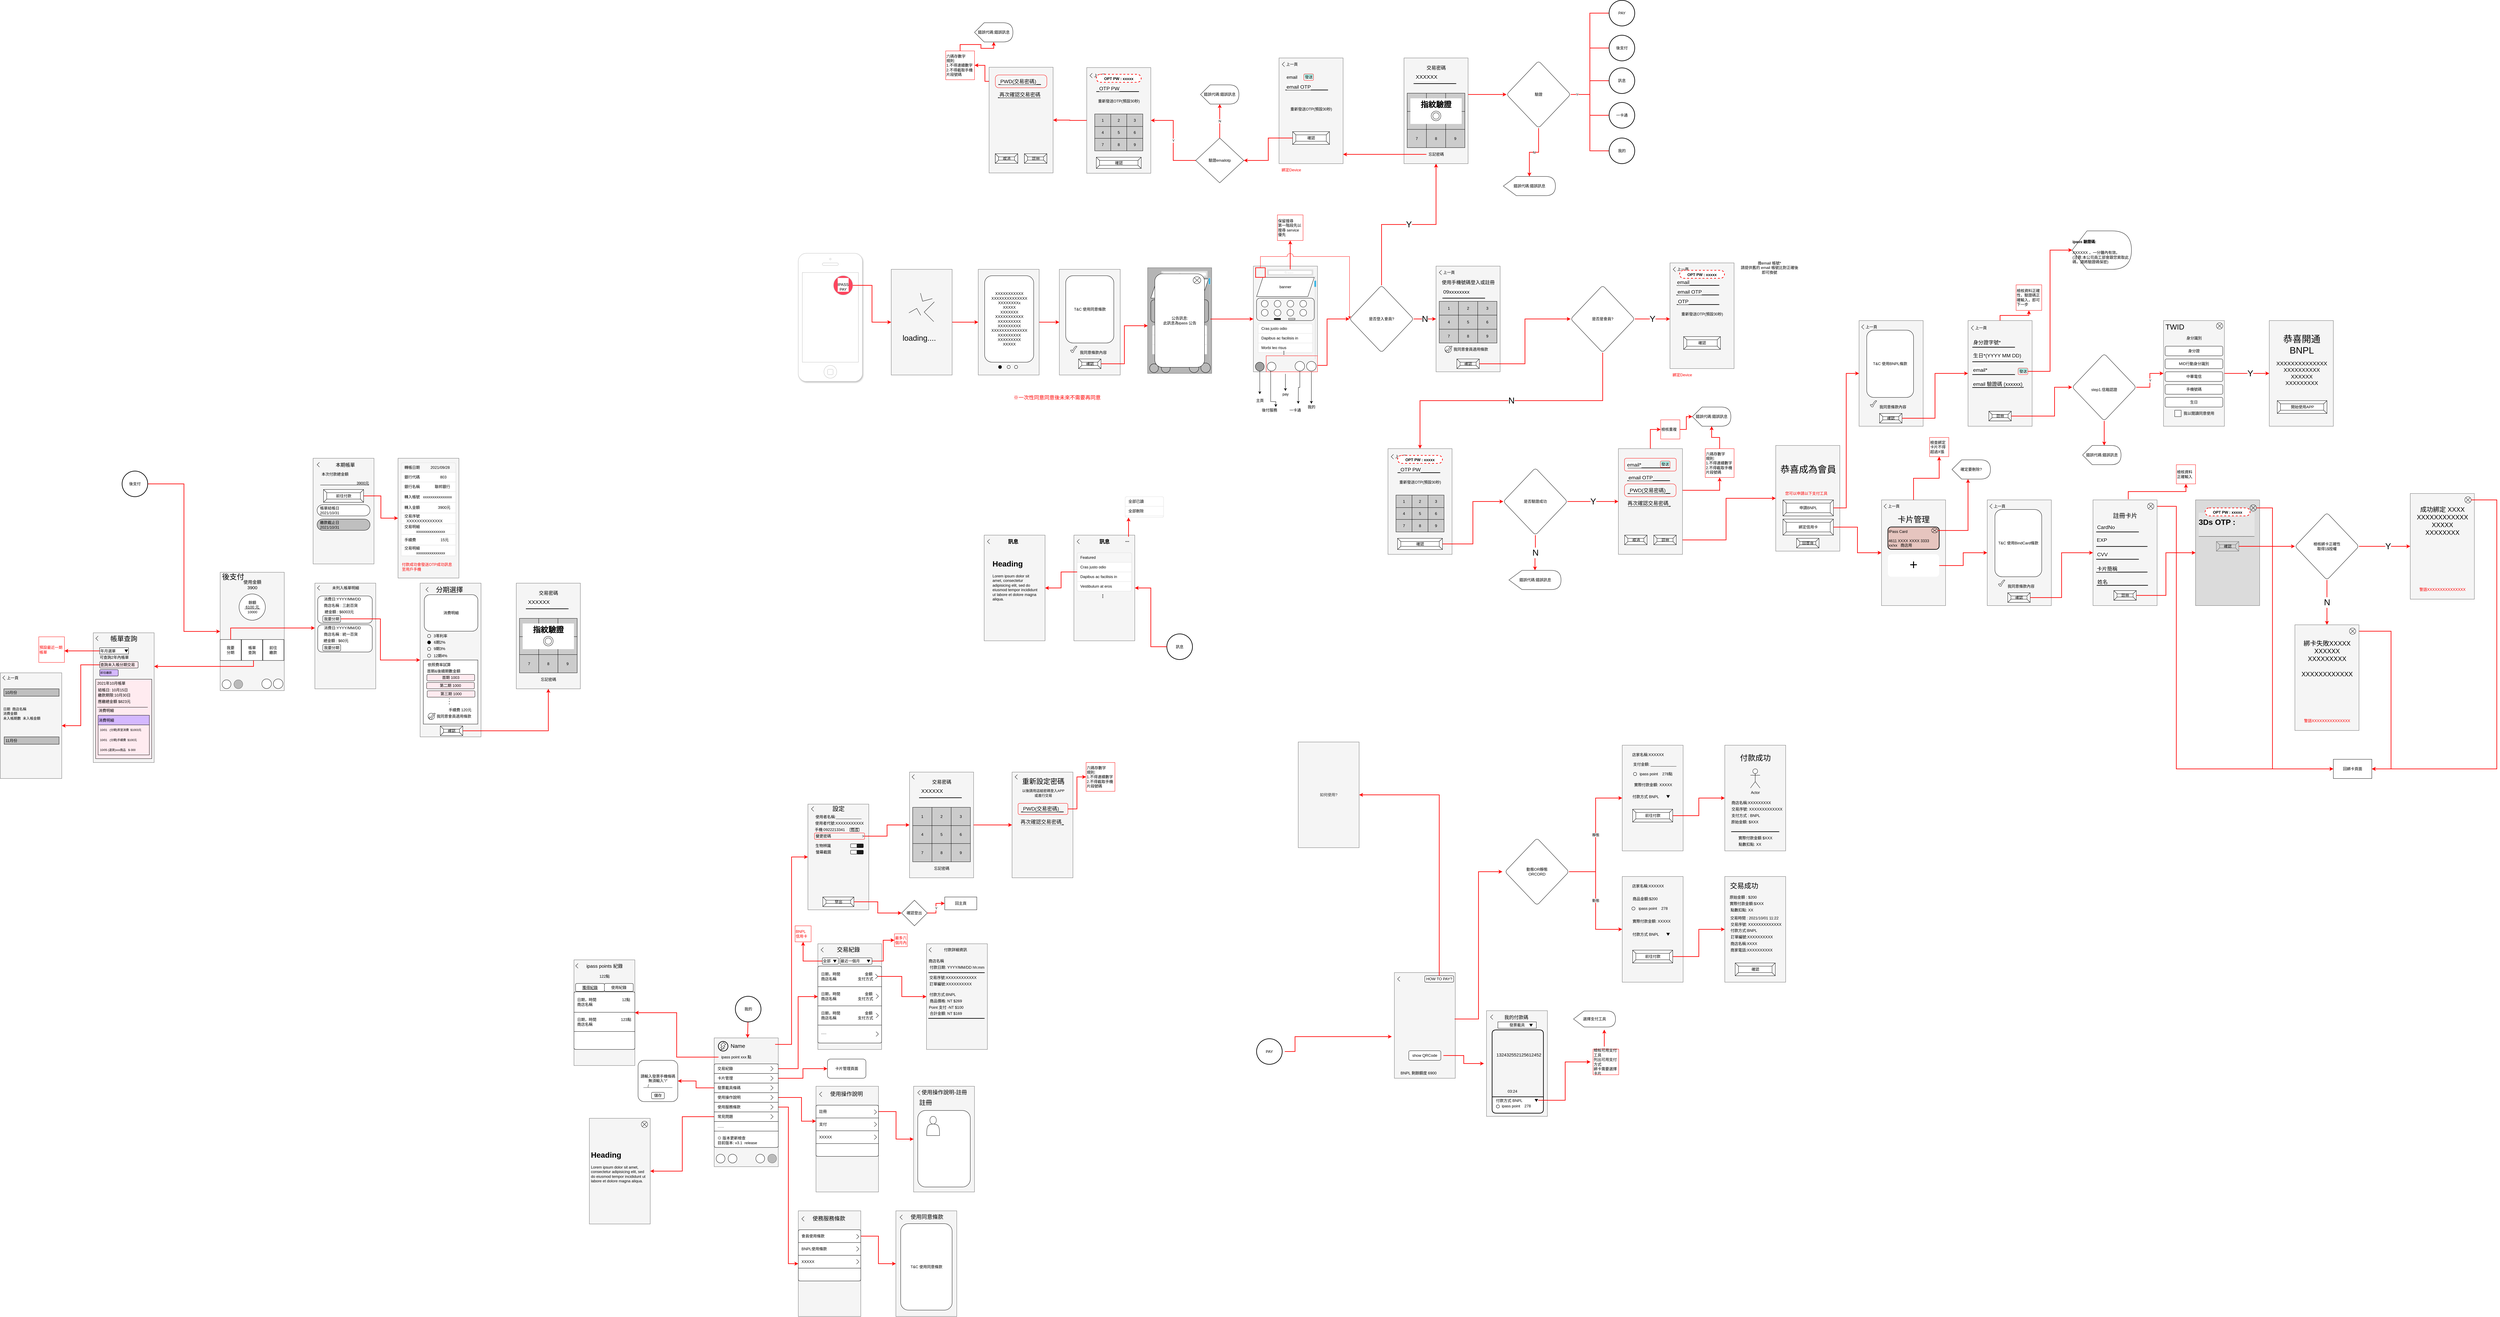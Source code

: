 <mxfile version="15.3.7" type="github">
  <diagram id="JlRprO2Ssy-YGIe1HLhW" name="第1頁">
    <mxGraphModel dx="5000" dy="1617" grid="1" gridSize="10" guides="1" tooltips="1" connect="1" arrows="1" fold="1" page="1" pageScale="1" pageWidth="827" pageHeight="1169" math="0" shadow="0">
      <root>
        <mxCell id="0" />
        <mxCell id="1" parent="0" />
        <mxCell id="GpeOQiLwWyaZaKaAm6Ce-17" style="edgeStyle=elbowEdgeStyle;rounded=0;orthogonalLoop=1;jettySize=auto;html=1;strokeColor=#FF0000;strokeWidth=2;align=left;" parent="1" source="u8Vwr3oWMw0FIoDEUqdO-190" target="GpeOQiLwWyaZaKaAm6Ce-2" edge="1">
          <mxGeometry relative="1" as="geometry">
            <Array as="points">
              <mxPoint x="2850" y="950" />
              <mxPoint x="3170" y="470" />
            </Array>
          </mxGeometry>
        </mxCell>
        <mxCell id="GpeOQiLwWyaZaKaAm6Ce-1" style="edgeStyle=elbowEdgeStyle;rounded=0;orthogonalLoop=1;jettySize=auto;html=1;endArrow=classic;align=left;strokeColor=#FF0000;strokeWidth=2;" parent="1" source="u8Vwr3oWMw0FIoDEUqdO-247" target="GpeOQiLwWyaZaKaAm6Ce-2" edge="1">
          <mxGeometry relative="1" as="geometry">
            <mxPoint x="3490" y="910" as="targetPoint" />
            <Array as="points">
              <mxPoint x="3520" y="1090" />
            </Array>
          </mxGeometry>
        </mxCell>
        <mxCell id="u8Vwr3oWMw0FIoDEUqdO-118" style="edgeStyle=elbowEdgeStyle;rounded=0;orthogonalLoop=1;jettySize=auto;html=1;fontColor=#000000;strokeColor=#FF0000;strokeWidth=2;align=left;" parent="1" source="4JK6QRwS424V-WLqcD70-8" target="GpeOQiLwWyaZaKaAm6Ce-4" edge="1">
          <mxGeometry relative="1" as="geometry" />
        </mxCell>
        <mxCell id="4JK6QRwS424V-WLqcD70-8" value="" style="rounded=0;whiteSpace=wrap;html=1;strokeColor=#666666;fillColor=#f5f5f5;fontColor=#333333;" parent="1" vertex="1">
          <mxGeometry x="-1160" y="-220" width="190" height="330" as="geometry" />
        </mxCell>
        <mxCell id="4JK6QRwS424V-WLqcD70-15" value="&lt;font style=&quot;font-size: 24px&quot;&gt;loading....&lt;/font&gt;" style="text;html=1;strokeColor=none;fillColor=none;align=center;verticalAlign=middle;whiteSpace=wrap;rounded=0;sketch=1;strokeWidth=2;" parent="1" vertex="1">
          <mxGeometry x="-1115" y="-30" width="85" height="50" as="geometry" />
        </mxCell>
        <mxCell id="4JK6QRwS424V-WLqcD70-25" value="&lt;font color=&quot;#ff0000&quot; style=&quot;font-size: 16px&quot;&gt;※一次性同意同意後未來不需要再同意&lt;/font&gt;" style="text;html=1;align=center;verticalAlign=middle;resizable=0;points=[];autosize=1;strokeColor=none;fillColor=none;" parent="1" vertex="1">
          <mxGeometry x="-788.49" y="170" width="290" height="20" as="geometry" />
        </mxCell>
        <mxCell id="4JK6QRwS424V-WLqcD70-65" style="edgeStyle=orthogonalEdgeStyle;rounded=0;orthogonalLoop=1;jettySize=auto;html=1;strokeColor=#FF0000;strokeWidth=2;" parent="1" source="4JK6QRwS424V-WLqcD70-67" target="4JK6QRwS424V-WLqcD70-66" edge="1">
          <mxGeometry relative="1" as="geometry">
            <mxPoint x="30" y="360" as="targetPoint" />
            <mxPoint x="200" y="180" as="sourcePoint" />
            <Array as="points">
              <mxPoint x="200" y="80" />
              <mxPoint x="200" y="-65" />
            </Array>
          </mxGeometry>
        </mxCell>
        <mxCell id="4JK6QRwS424V-WLqcD70-68" value="&lt;font style=&quot;font-size: 27px&quot;&gt;N&lt;/font&gt;" style="rounded=0;orthogonalLoop=1;jettySize=auto;html=1;strokeColor=#FF0000;strokeWidth=2;" parent="1" source="4JK6QRwS424V-WLqcD70-66" target="4JK6QRwS424V-WLqcD70-114" edge="1">
          <mxGeometry relative="1" as="geometry">
            <mxPoint x="490" y="-190" as="targetPoint" />
          </mxGeometry>
        </mxCell>
        <mxCell id="4JK6QRwS424V-WLqcD70-136" value="&lt;font style=&quot;font-size: 27px&quot;&gt;Y&lt;/font&gt;" style="edgeStyle=elbowEdgeStyle;rounded=0;orthogonalLoop=1;jettySize=auto;elbow=vertical;html=1;strokeColor=#FF0000;strokeWidth=2;" parent="1" source="4JK6QRwS424V-WLqcD70-66" target="4JK6QRwS424V-WLqcD70-148" edge="1">
          <mxGeometry relative="1" as="geometry">
            <mxPoint x="370" y="-380" as="targetPoint" />
          </mxGeometry>
        </mxCell>
        <mxCell id="4JK6QRwS424V-WLqcD70-66" value="是否登入會員?" style="rhombus;whiteSpace=wrap;html=1;rounded=1;glass=0;sketch=0;strokeColor=default;strokeWidth=1;fillColor=default;gradientDirection=south;" parent="1" vertex="1">
          <mxGeometry x="270" y="-170" width="200" height="210" as="geometry" />
        </mxCell>
        <mxCell id="4JK6QRwS424V-WLqcD70-92" value="" style="group" parent="1" vertex="1" connectable="0">
          <mxGeometry x="-635.49" y="-220" width="190" height="330" as="geometry" />
        </mxCell>
        <mxCell id="4JK6QRwS424V-WLqcD70-16" value="" style="rounded=0;whiteSpace=wrap;html=1;strokeColor=#666666;fillColor=#f5f5f5;fontColor=#333333;" parent="4JK6QRwS424V-WLqcD70-92" vertex="1">
          <mxGeometry width="190" height="330" as="geometry" />
        </mxCell>
        <mxCell id="4JK6QRwS424V-WLqcD70-18" value="T&amp;amp;C 使用同意條款" style="rounded=1;whiteSpace=wrap;html=1;sketch=0;strokeColor=default;strokeWidth=1;fillColor=default;fillStyle=auto;glass=0;" parent="4JK6QRwS424V-WLqcD70-92" vertex="1">
          <mxGeometry x="20" y="20" width="150" height="210" as="geometry" />
        </mxCell>
        <mxCell id="4JK6QRwS424V-WLqcD70-19" value="" style="verticalLabelPosition=bottom;verticalAlign=top;html=1;shape=mxgraph.basic.tick;rounded=1;glass=0;sketch=0;strokeColor=default;strokeWidth=1;fillColor=default;gradientDirection=south;" parent="4JK6QRwS424V-WLqcD70-92" vertex="1">
          <mxGeometry x="35" y="240" width="20" height="20" as="geometry" />
        </mxCell>
        <mxCell id="4JK6QRwS424V-WLqcD70-20" value="我同意條款內容" style="text;html=1;align=center;verticalAlign=middle;resizable=0;points=[];autosize=1;strokeColor=none;fillColor=none;" parent="4JK6QRwS424V-WLqcD70-92" vertex="1">
          <mxGeometry x="55" y="250" width="100" height="20" as="geometry" />
        </mxCell>
        <mxCell id="4JK6QRwS424V-WLqcD70-22" value="確認" style="labelPosition=center;verticalLabelPosition=middle;align=center;html=1;shape=mxgraph.basic.button;dx=10;rounded=1;glass=0;sketch=0;strokeColor=default;strokeWidth=1;fillColor=default;gradientDirection=south;" parent="4JK6QRwS424V-WLqcD70-92" vertex="1">
          <mxGeometry x="60" y="280" width="70" height="30" as="geometry" />
        </mxCell>
        <mxCell id="4JK6QRwS424V-WLqcD70-174" value="&lt;font style=&quot;font-size: 27px&quot;&gt;N&lt;/font&gt;" style="edgeStyle=elbowEdgeStyle;rounded=0;orthogonalLoop=1;jettySize=auto;elbow=vertical;html=1;strokeColor=#FF0000;strokeWidth=2;" parent="1" source="4JK6QRwS424V-WLqcD70-135" target="4JK6QRwS424V-WLqcD70-191" edge="1">
          <mxGeometry relative="1" as="geometry">
            <mxPoint x="810" y="250" as="targetPoint" />
            <Array as="points">
              <mxPoint x="910" y="190" />
              <mxPoint x="900" y="150" />
            </Array>
          </mxGeometry>
        </mxCell>
        <mxCell id="4JK6QRwS424V-WLqcD70-177" value="&lt;font style=&quot;font-size: 27px&quot;&gt;Y&lt;/font&gt;" style="edgeStyle=elbowEdgeStyle;rounded=0;orthogonalLoop=1;jettySize=auto;elbow=vertical;html=1;strokeColor=#FF0000;strokeWidth=2;" parent="1" source="4JK6QRwS424V-WLqcD70-135" target="4JK6QRwS424V-WLqcD70-176" edge="1">
          <mxGeometry relative="1" as="geometry" />
        </mxCell>
        <mxCell id="4JK6QRwS424V-WLqcD70-135" value="是否是會員?" style="rhombus;whiteSpace=wrap;html=1;rounded=1;glass=0;sketch=0;strokeColor=default;strokeWidth=1;fillColor=default;gradientDirection=south;" parent="1" vertex="1">
          <mxGeometry x="960" y="-170" width="200" height="210" as="geometry" />
        </mxCell>
        <mxCell id="4JK6QRwS424V-WLqcD70-182" value="" style="group" parent="1" vertex="1" connectable="0">
          <mxGeometry x="540" y="-230" width="200" height="330" as="geometry" />
        </mxCell>
        <mxCell id="4JK6QRwS424V-WLqcD70-114" value="" style="rounded=0;whiteSpace=wrap;html=1;strokeColor=#666666;fillColor=#f5f5f5;fontColor=#333333;" parent="4JK6QRwS424V-WLqcD70-182" vertex="1">
          <mxGeometry width="200" height="330" as="geometry" />
        </mxCell>
        <mxCell id="4JK6QRwS424V-WLqcD70-115" value="&lt;font style=&quot;font-size: 15px&quot;&gt;使用手機號碼登入或註冊&lt;/font&gt;" style="text;html=1;align=center;verticalAlign=middle;resizable=0;points=[];autosize=1;strokeColor=none;fillColor=none;" parent="4JK6QRwS424V-WLqcD70-182" vertex="1">
          <mxGeometry x="10" y="40" width="180" height="20" as="geometry" />
        </mxCell>
        <mxCell id="4JK6QRwS424V-WLqcD70-118" value="&lt;font style=&quot;font-size: 16px&quot;&gt;09xxxxxxxx&lt;/font&gt;" style="endArrow=none;html=1;strokeColor=#000000;strokeWidth=2;" parent="4JK6QRwS424V-WLqcD70-182" edge="1">
          <mxGeometry x="-0.353" y="20" width="50" height="50" relative="1" as="geometry">
            <mxPoint x="20" y="100" as="sourcePoint" />
            <mxPoint x="153" y="100" as="targetPoint" />
            <mxPoint as="offset" />
          </mxGeometry>
        </mxCell>
        <mxCell id="4JK6QRwS424V-WLqcD70-120" value="" style="shape=table;html=1;whiteSpace=wrap;startSize=0;container=1;collapsible=0;childLayout=tableLayout;rounded=1;glass=0;sketch=0;strokeColor=default;strokeWidth=1;fillColor=#CCCCCC;gradientDirection=south;" parent="4JK6QRwS424V-WLqcD70-182" vertex="1">
          <mxGeometry x="10" y="110" width="180" height="130" as="geometry" />
        </mxCell>
        <mxCell id="4JK6QRwS424V-WLqcD70-121" value="" style="shape=partialRectangle;html=1;whiteSpace=wrap;collapsible=0;dropTarget=0;pointerEvents=0;fillColor=none;top=0;left=0;bottom=0;right=0;points=[[0,0.5],[1,0.5]];portConstraint=eastwest;" parent="4JK6QRwS424V-WLqcD70-120" vertex="1">
          <mxGeometry width="180" height="43" as="geometry" />
        </mxCell>
        <mxCell id="4JK6QRwS424V-WLqcD70-122" value="1" style="shape=partialRectangle;html=1;whiteSpace=wrap;connectable=0;fillColor=none;top=0;left=0;bottom=0;right=0;overflow=hidden;pointerEvents=1;" parent="4JK6QRwS424V-WLqcD70-121" vertex="1">
          <mxGeometry width="60" height="43" as="geometry">
            <mxRectangle width="60" height="43" as="alternateBounds" />
          </mxGeometry>
        </mxCell>
        <mxCell id="4JK6QRwS424V-WLqcD70-123" value="2" style="shape=partialRectangle;html=1;whiteSpace=wrap;connectable=0;fillColor=none;top=0;left=0;bottom=0;right=0;overflow=hidden;pointerEvents=1;" parent="4JK6QRwS424V-WLqcD70-121" vertex="1">
          <mxGeometry x="60" width="60" height="43" as="geometry">
            <mxRectangle width="60" height="43" as="alternateBounds" />
          </mxGeometry>
        </mxCell>
        <mxCell id="4JK6QRwS424V-WLqcD70-124" value="3" style="shape=partialRectangle;html=1;whiteSpace=wrap;connectable=0;fillColor=none;top=0;left=0;bottom=0;right=0;overflow=hidden;pointerEvents=1;" parent="4JK6QRwS424V-WLqcD70-121" vertex="1">
          <mxGeometry x="120" width="60" height="43" as="geometry">
            <mxRectangle width="60" height="43" as="alternateBounds" />
          </mxGeometry>
        </mxCell>
        <mxCell id="4JK6QRwS424V-WLqcD70-125" value="" style="shape=partialRectangle;html=1;whiteSpace=wrap;collapsible=0;dropTarget=0;pointerEvents=0;fillColor=none;top=0;left=0;bottom=0;right=0;points=[[0,0.5],[1,0.5]];portConstraint=eastwest;" parent="4JK6QRwS424V-WLqcD70-120" vertex="1">
          <mxGeometry y="43" width="180" height="44" as="geometry" />
        </mxCell>
        <mxCell id="4JK6QRwS424V-WLqcD70-126" value="4" style="shape=partialRectangle;html=1;whiteSpace=wrap;connectable=0;fillColor=none;top=0;left=0;bottom=0;right=0;overflow=hidden;pointerEvents=1;" parent="4JK6QRwS424V-WLqcD70-125" vertex="1">
          <mxGeometry width="60" height="44" as="geometry">
            <mxRectangle width="60" height="44" as="alternateBounds" />
          </mxGeometry>
        </mxCell>
        <mxCell id="4JK6QRwS424V-WLqcD70-127" value="5" style="shape=partialRectangle;html=1;whiteSpace=wrap;connectable=0;fillColor=none;top=0;left=0;bottom=0;right=0;overflow=hidden;pointerEvents=1;" parent="4JK6QRwS424V-WLqcD70-125" vertex="1">
          <mxGeometry x="60" width="60" height="44" as="geometry">
            <mxRectangle width="60" height="44" as="alternateBounds" />
          </mxGeometry>
        </mxCell>
        <mxCell id="4JK6QRwS424V-WLqcD70-128" value="6" style="shape=partialRectangle;html=1;whiteSpace=wrap;connectable=0;fillColor=none;top=0;left=0;bottom=0;right=0;overflow=hidden;pointerEvents=1;" parent="4JK6QRwS424V-WLqcD70-125" vertex="1">
          <mxGeometry x="120" width="60" height="44" as="geometry">
            <mxRectangle width="60" height="44" as="alternateBounds" />
          </mxGeometry>
        </mxCell>
        <mxCell id="4JK6QRwS424V-WLqcD70-129" value="" style="shape=partialRectangle;html=1;whiteSpace=wrap;collapsible=0;dropTarget=0;pointerEvents=0;fillColor=none;top=0;left=0;bottom=0;right=0;points=[[0,0.5],[1,0.5]];portConstraint=eastwest;" parent="4JK6QRwS424V-WLqcD70-120" vertex="1">
          <mxGeometry y="87" width="180" height="43" as="geometry" />
        </mxCell>
        <mxCell id="4JK6QRwS424V-WLqcD70-130" value="7" style="shape=partialRectangle;html=1;whiteSpace=wrap;connectable=0;fillColor=none;top=0;left=0;bottom=0;right=0;overflow=hidden;pointerEvents=1;" parent="4JK6QRwS424V-WLqcD70-129" vertex="1">
          <mxGeometry width="60" height="43" as="geometry">
            <mxRectangle width="60" height="43" as="alternateBounds" />
          </mxGeometry>
        </mxCell>
        <mxCell id="4JK6QRwS424V-WLqcD70-131" value="8" style="shape=partialRectangle;html=1;whiteSpace=wrap;connectable=0;fillColor=none;top=0;left=0;bottom=0;right=0;overflow=hidden;pointerEvents=1;" parent="4JK6QRwS424V-WLqcD70-129" vertex="1">
          <mxGeometry x="60" width="60" height="43" as="geometry">
            <mxRectangle width="60" height="43" as="alternateBounds" />
          </mxGeometry>
        </mxCell>
        <mxCell id="4JK6QRwS424V-WLqcD70-132" value="9" style="shape=partialRectangle;html=1;whiteSpace=wrap;connectable=0;fillColor=none;top=0;left=0;bottom=0;right=0;overflow=hidden;pointerEvents=1;" parent="4JK6QRwS424V-WLqcD70-129" vertex="1">
          <mxGeometry x="120" width="60" height="43" as="geometry">
            <mxRectangle width="60" height="43" as="alternateBounds" />
          </mxGeometry>
        </mxCell>
        <mxCell id="4JK6QRwS424V-WLqcD70-134" value="確認" style="labelPosition=center;verticalLabelPosition=middle;align=center;html=1;shape=mxgraph.basic.button;dx=10;rounded=1;glass=0;sketch=0;strokeColor=default;strokeWidth=1;fillColor=default;gradientDirection=south;" parent="4JK6QRwS424V-WLqcD70-182" vertex="1">
          <mxGeometry x="65" y="290" width="70" height="30" as="geometry" />
        </mxCell>
        <mxCell id="u8Vwr3oWMw0FIoDEUqdO-22" value="" style="group" parent="4JK6QRwS424V-WLqcD70-182" vertex="1" connectable="0">
          <mxGeometry x="9.999" y="10" width="55.071" height="20" as="geometry" />
        </mxCell>
        <mxCell id="u8Vwr3oWMw0FIoDEUqdO-23" value="" style="shape=partialRectangle;whiteSpace=wrap;html=1;top=0;left=0;fillColor=none;rounded=1;glass=0;sketch=0;strokeColor=#000000;strokeWidth=1;rotation=-225;" parent="u8Vwr3oWMw0FIoDEUqdO-22" vertex="1">
          <mxGeometry x="2.071" y="5" width="10" height="10" as="geometry" />
        </mxCell>
        <mxCell id="u8Vwr3oWMw0FIoDEUqdO-24" value="上一頁" style="text;html=1;align=center;verticalAlign=middle;resizable=0;points=[];autosize=1;strokeColor=none;fillColor=none;" parent="u8Vwr3oWMw0FIoDEUqdO-22" vertex="1">
          <mxGeometry x="5.071" width="50" height="20" as="geometry" />
        </mxCell>
        <mxCell id="63IpMzEPZCVTijKu8bmF-218" value="" style="ellipse;whiteSpace=wrap;html=1;aspect=fixed;strokeColor=#000000;fillColor=default;" parent="4JK6QRwS424V-WLqcD70-182" vertex="1">
          <mxGeometry x="27.53" y="250" width="20" height="20" as="geometry" />
        </mxCell>
        <mxCell id="63IpMzEPZCVTijKu8bmF-219" value="我同意會員適用條款" style="text;html=1;align=center;verticalAlign=middle;resizable=0;points=[];autosize=1;strokeColor=none;fillColor=none;" parent="4JK6QRwS424V-WLqcD70-182" vertex="1">
          <mxGeometry x="47.53" y="250" width="120" height="20" as="geometry" />
        </mxCell>
        <mxCell id="4JK6QRwS424V-WLqcD70-95" value="" style="verticalLabelPosition=bottom;verticalAlign=top;html=1;shape=mxgraph.basic.tick;rounded=1;glass=0;sketch=0;strokeColor=default;strokeWidth=1;fillColor=default;gradientDirection=south;" parent="4JK6QRwS424V-WLqcD70-182" vertex="1">
          <mxGeometry x="30" y="250" width="20" height="20" as="geometry" />
        </mxCell>
        <mxCell id="4JK6QRwS424V-WLqcD70-190" value="" style="group" parent="1" vertex="1" connectable="0">
          <mxGeometry x="-1125.49" y="-170" width="120.98" height="116.74" as="geometry" />
        </mxCell>
        <mxCell id="4JK6QRwS424V-WLqcD70-187" value="" style="shape=partialRectangle;whiteSpace=wrap;html=1;top=0;left=0;fillColor=none;rounded=1;glass=0;sketch=0;strokeColor=default;strokeWidth=1;rotation=75;" parent="4JK6QRwS424V-WLqcD70-190" vertex="1">
          <mxGeometry x="62.24" y="17.8" width="25.61" height="30.91" as="geometry" />
        </mxCell>
        <mxCell id="4JK6QRwS424V-WLqcD70-188" value="" style="shape=partialRectangle;whiteSpace=wrap;html=1;top=0;left=0;fillColor=none;rounded=1;glass=0;sketch=0;strokeColor=default;strokeWidth=1;rotation=-120;" parent="4JK6QRwS424V-WLqcD70-190" vertex="1">
          <mxGeometry x="26.9" y="75.59" width="24.5" height="27.78" as="geometry" />
        </mxCell>
        <mxCell id="4JK6QRwS424V-WLqcD70-189" value="" style="shape=partialRectangle;whiteSpace=wrap;html=1;top=0;left=0;fillColor=none;rounded=1;glass=0;sketch=0;strokeColor=default;strokeWidth=1;rotation=-225;" parent="4JK6QRwS424V-WLqcD70-190" vertex="1">
          <mxGeometry x="76.558" y="61.605" width="44.422" height="41.762" as="geometry" />
        </mxCell>
        <mxCell id="u8Vwr3oWMw0FIoDEUqdO-31" value="&lt;font style=&quot;font-size: 27px&quot;&gt;N&lt;/font&gt;" style="edgeStyle=orthogonalEdgeStyle;rounded=0;orthogonalLoop=1;jettySize=auto;html=1;strokeColor=#FF0000;strokeWidth=2;" parent="1" source="u8Vwr3oWMw0FIoDEUqdO-29" target="u8Vwr3oWMw0FIoDEUqdO-33" edge="1">
          <mxGeometry relative="1" as="geometry">
            <mxPoint x="850" y="700" as="targetPoint" />
          </mxGeometry>
        </mxCell>
        <mxCell id="u8Vwr3oWMw0FIoDEUqdO-35" value="&lt;font style=&quot;font-size: 27px&quot;&gt;Y&lt;/font&gt;" style="edgeStyle=orthogonalEdgeStyle;rounded=0;orthogonalLoop=1;jettySize=auto;html=1;strokeColor=#FF0000;strokeWidth=2;" parent="1" source="u8Vwr3oWMw0FIoDEUqdO-29" target="u8Vwr3oWMw0FIoDEUqdO-37" edge="1">
          <mxGeometry relative="1" as="geometry">
            <mxPoint x="1200" y="505" as="targetPoint" />
          </mxGeometry>
        </mxCell>
        <mxCell id="u8Vwr3oWMw0FIoDEUqdO-29" value="是否驗證成功" style="rhombus;whiteSpace=wrap;html=1;rounded=1;glass=0;sketch=0;strokeColor=default;strokeWidth=1;fillColor=default;gradientDirection=south;" parent="1" vertex="1">
          <mxGeometry x="750" y="400" width="200" height="210" as="geometry" />
        </mxCell>
        <mxCell id="u8Vwr3oWMw0FIoDEUqdO-33" value="錯誤代碼:錯誤訊息" style="shape=display;whiteSpace=wrap;html=1;" parent="1" vertex="1">
          <mxGeometry x="767.5" y="720" width="162.5" height="60" as="geometry" />
        </mxCell>
        <mxCell id="u8Vwr3oWMw0FIoDEUqdO-36" value="" style="group" parent="1" vertex="1" connectable="0">
          <mxGeometry x="390" y="340" width="200" height="330" as="geometry" />
        </mxCell>
        <mxCell id="4JK6QRwS424V-WLqcD70-191" value="" style="rounded=0;whiteSpace=wrap;html=1;strokeColor=#666666;fillColor=#f5f5f5;fontColor=#333333;" parent="u8Vwr3oWMw0FIoDEUqdO-36" vertex="1">
          <mxGeometry width="200" height="330" as="geometry" />
        </mxCell>
        <mxCell id="u8Vwr3oWMw0FIoDEUqdO-1" value="&lt;font style=&quot;font-size: 16px&quot;&gt;OTP PW&lt;/font&gt;" style="endArrow=none;html=1;strokeColor=#000000;strokeWidth=2;" parent="u8Vwr3oWMw0FIoDEUqdO-36" edge="1">
          <mxGeometry x="-1521" y="185" width="50" height="50" as="geometry">
            <mxPoint x="30" y="75.0" as="sourcePoint" />
            <mxPoint x="163" y="75.0" as="targetPoint" />
            <mxPoint x="-27" y="-10" as="offset" />
          </mxGeometry>
        </mxCell>
        <mxCell id="u8Vwr3oWMw0FIoDEUqdO-2" value="" style="shape=table;html=1;whiteSpace=wrap;startSize=0;container=1;collapsible=0;childLayout=tableLayout;rounded=1;glass=0;sketch=0;strokeColor=default;strokeWidth=1;fillColor=#CCCCCC;gradientDirection=south;" parent="u8Vwr3oWMw0FIoDEUqdO-36" vertex="1">
          <mxGeometry x="25" y="145" width="150" height="115" as="geometry" />
        </mxCell>
        <mxCell id="u8Vwr3oWMw0FIoDEUqdO-3" value="" style="shape=partialRectangle;html=1;whiteSpace=wrap;collapsible=0;dropTarget=0;pointerEvents=0;fillColor=none;top=0;left=0;bottom=0;right=0;points=[[0,0.5],[1,0.5]];portConstraint=eastwest;" parent="u8Vwr3oWMw0FIoDEUqdO-2" vertex="1">
          <mxGeometry width="150" height="39" as="geometry" />
        </mxCell>
        <mxCell id="u8Vwr3oWMw0FIoDEUqdO-4" value="1" style="shape=partialRectangle;html=1;whiteSpace=wrap;connectable=0;fillColor=none;top=0;left=0;bottom=0;right=0;overflow=hidden;pointerEvents=1;" parent="u8Vwr3oWMw0FIoDEUqdO-3" vertex="1">
          <mxGeometry width="50" height="39" as="geometry" />
        </mxCell>
        <mxCell id="u8Vwr3oWMw0FIoDEUqdO-5" value="2" style="shape=partialRectangle;html=1;whiteSpace=wrap;connectable=0;fillColor=none;top=0;left=0;bottom=0;right=0;overflow=hidden;pointerEvents=1;" parent="u8Vwr3oWMw0FIoDEUqdO-3" vertex="1">
          <mxGeometry x="50" width="50" height="39" as="geometry" />
        </mxCell>
        <mxCell id="u8Vwr3oWMw0FIoDEUqdO-6" value="3" style="shape=partialRectangle;html=1;whiteSpace=wrap;connectable=0;fillColor=none;top=0;left=0;bottom=0;right=0;overflow=hidden;pointerEvents=1;" parent="u8Vwr3oWMw0FIoDEUqdO-3" vertex="1">
          <mxGeometry x="100" width="50" height="39" as="geometry" />
        </mxCell>
        <mxCell id="u8Vwr3oWMw0FIoDEUqdO-7" value="" style="shape=partialRectangle;html=1;whiteSpace=wrap;collapsible=0;dropTarget=0;pointerEvents=0;fillColor=none;top=0;left=0;bottom=0;right=0;points=[[0,0.5],[1,0.5]];portConstraint=eastwest;" parent="u8Vwr3oWMw0FIoDEUqdO-2" vertex="1">
          <mxGeometry y="39" width="150" height="37" as="geometry" />
        </mxCell>
        <mxCell id="u8Vwr3oWMw0FIoDEUqdO-8" value="4" style="shape=partialRectangle;html=1;whiteSpace=wrap;connectable=0;fillColor=none;top=0;left=0;bottom=0;right=0;overflow=hidden;pointerEvents=1;" parent="u8Vwr3oWMw0FIoDEUqdO-7" vertex="1">
          <mxGeometry width="50" height="37" as="geometry" />
        </mxCell>
        <mxCell id="u8Vwr3oWMw0FIoDEUqdO-9" value="5" style="shape=partialRectangle;html=1;whiteSpace=wrap;connectable=0;fillColor=none;top=0;left=0;bottom=0;right=0;overflow=hidden;pointerEvents=1;" parent="u8Vwr3oWMw0FIoDEUqdO-7" vertex="1">
          <mxGeometry x="50" width="50" height="37" as="geometry" />
        </mxCell>
        <mxCell id="u8Vwr3oWMw0FIoDEUqdO-10" value="6" style="shape=partialRectangle;html=1;whiteSpace=wrap;connectable=0;fillColor=none;top=0;left=0;bottom=0;right=0;overflow=hidden;pointerEvents=1;" parent="u8Vwr3oWMw0FIoDEUqdO-7" vertex="1">
          <mxGeometry x="100" width="50" height="37" as="geometry" />
        </mxCell>
        <mxCell id="u8Vwr3oWMw0FIoDEUqdO-11" value="" style="shape=partialRectangle;html=1;whiteSpace=wrap;collapsible=0;dropTarget=0;pointerEvents=0;fillColor=none;top=0;left=0;bottom=0;right=0;points=[[0,0.5],[1,0.5]];portConstraint=eastwest;" parent="u8Vwr3oWMw0FIoDEUqdO-2" vertex="1">
          <mxGeometry y="76" width="150" height="39" as="geometry" />
        </mxCell>
        <mxCell id="u8Vwr3oWMw0FIoDEUqdO-12" value="7" style="shape=partialRectangle;html=1;whiteSpace=wrap;connectable=0;fillColor=none;top=0;left=0;bottom=0;right=0;overflow=hidden;pointerEvents=1;" parent="u8Vwr3oWMw0FIoDEUqdO-11" vertex="1">
          <mxGeometry width="50" height="39" as="geometry" />
        </mxCell>
        <mxCell id="u8Vwr3oWMw0FIoDEUqdO-13" value="8" style="shape=partialRectangle;html=1;whiteSpace=wrap;connectable=0;fillColor=none;top=0;left=0;bottom=0;right=0;overflow=hidden;pointerEvents=1;" parent="u8Vwr3oWMw0FIoDEUqdO-11" vertex="1">
          <mxGeometry x="50" width="50" height="39" as="geometry" />
        </mxCell>
        <mxCell id="u8Vwr3oWMw0FIoDEUqdO-14" value="9" style="shape=partialRectangle;html=1;whiteSpace=wrap;connectable=0;fillColor=none;top=0;left=0;bottom=0;right=0;overflow=hidden;pointerEvents=1;" parent="u8Vwr3oWMw0FIoDEUqdO-11" vertex="1">
          <mxGeometry x="100" width="50" height="39" as="geometry" />
        </mxCell>
        <mxCell id="u8Vwr3oWMw0FIoDEUqdO-16" value="重新發送OTP(預設30秒)" style="text;html=1;align=center;verticalAlign=middle;resizable=0;points=[];autosize=1;strokeColor=none;fillColor=none;" parent="u8Vwr3oWMw0FIoDEUqdO-36" vertex="1">
          <mxGeometry x="25" y="95" width="150" height="20" as="geometry" />
        </mxCell>
        <mxCell id="u8Vwr3oWMw0FIoDEUqdO-18" value="確認" style="labelPosition=center;verticalLabelPosition=middle;align=center;html=1;shape=mxgraph.basic.button;dx=10;rounded=1;glass=0;sketch=0;strokeColor=default;strokeWidth=1;fillColor=default;gradientDirection=south;" parent="u8Vwr3oWMw0FIoDEUqdO-36" vertex="1">
          <mxGeometry x="30" y="280" width="140" height="35" as="geometry" />
        </mxCell>
        <mxCell id="u8Vwr3oWMw0FIoDEUqdO-19" value="" style="group" parent="u8Vwr3oWMw0FIoDEUqdO-36" vertex="1" connectable="0">
          <mxGeometry x="9.999" y="15" width="55.071" height="20" as="geometry" />
        </mxCell>
        <mxCell id="u8Vwr3oWMw0FIoDEUqdO-20" value="" style="shape=partialRectangle;whiteSpace=wrap;html=1;top=0;left=0;fillColor=none;rounded=1;glass=0;sketch=0;strokeColor=#000000;strokeWidth=1;rotation=-225;" parent="u8Vwr3oWMw0FIoDEUqdO-19" vertex="1">
          <mxGeometry x="2.071" y="5" width="10" height="10" as="geometry" />
        </mxCell>
        <mxCell id="u8Vwr3oWMw0FIoDEUqdO-21" value="上一頁" style="text;html=1;align=center;verticalAlign=middle;resizable=0;points=[];autosize=1;strokeColor=none;fillColor=none;" parent="u8Vwr3oWMw0FIoDEUqdO-19" vertex="1">
          <mxGeometry x="5.071" width="50" height="20" as="geometry" />
        </mxCell>
        <mxCell id="u8Vwr3oWMw0FIoDEUqdO-207" value="OPT PW : xxxxx" style="rounded=1;whiteSpace=wrap;html=1;shadow=0;dashed=1;labelBackgroundColor=none;sketch=0;fontColor=none;strokeColor=#FF0000;strokeWidth=2;fillColor=default;gradientColor=none;verticalAlign=top;arcSize=50;fontStyle=1" parent="u8Vwr3oWMw0FIoDEUqdO-36" vertex="1">
          <mxGeometry x="30" y="21" width="140" height="25" as="geometry" />
        </mxCell>
        <mxCell id="u8Vwr3oWMw0FIoDEUqdO-60" style="edgeStyle=elbowEdgeStyle;rounded=0;orthogonalLoop=1;jettySize=auto;html=1;fontColor=#FF0000;strokeColor=#FF0000;strokeWidth=2;" parent="1" source="u8Vwr3oWMw0FIoDEUqdO-43" target="u8Vwr3oWMw0FIoDEUqdO-59" edge="1">
          <mxGeometry relative="1" as="geometry" />
        </mxCell>
        <mxCell id="u8Vwr3oWMw0FIoDEUqdO-55" style="edgeStyle=elbowEdgeStyle;rounded=0;orthogonalLoop=1;jettySize=auto;html=1;fontColor=#FF0000;strokeColor=#FF0000;strokeWidth=2;" parent="1" source="4JK6QRwS424V-WLqcD70-134" target="4JK6QRwS424V-WLqcD70-135" edge="1">
          <mxGeometry relative="1" as="geometry">
            <mxPoint x="1010" y="-65" as="targetPoint" />
          </mxGeometry>
        </mxCell>
        <mxCell id="u8Vwr3oWMw0FIoDEUqdO-56" style="edgeStyle=elbowEdgeStyle;rounded=0;orthogonalLoop=1;jettySize=auto;html=1;fontColor=#FF0000;strokeColor=#FF0000;strokeWidth=2;" parent="1" source="u8Vwr3oWMw0FIoDEUqdO-18" target="u8Vwr3oWMw0FIoDEUqdO-29" edge="1">
          <mxGeometry relative="1" as="geometry" />
        </mxCell>
        <mxCell id="u8Vwr3oWMw0FIoDEUqdO-58" style="edgeStyle=elbowEdgeStyle;rounded=0;orthogonalLoop=1;jettySize=auto;html=1;fontColor=#FF0000;strokeColor=#FF0000;strokeWidth=2;entryX=0.003;entryY=0.549;entryDx=0;entryDy=0;entryPerimeter=0;" parent="1" source="4JK6QRwS424V-WLqcD70-22" target="GpeOQiLwWyaZaKaAm6Ce-77" edge="1">
          <mxGeometry relative="1" as="geometry" />
        </mxCell>
        <mxCell id="u8Vwr3oWMw0FIoDEUqdO-66" value="" style="group" parent="1" vertex="1" connectable="0">
          <mxGeometry x="1600" y="330" width="200" height="330" as="geometry" />
        </mxCell>
        <mxCell id="u8Vwr3oWMw0FIoDEUqdO-59" value="" style="rounded=0;whiteSpace=wrap;html=1;strokeColor=#666666;fillColor=#f5f5f5;fontColor=#333333;" parent="u8Vwr3oWMw0FIoDEUqdO-66" vertex="1">
          <mxGeometry width="200" height="330" as="geometry" />
        </mxCell>
        <mxCell id="u8Vwr3oWMw0FIoDEUqdO-61" value="&lt;font color=&quot;#000000&quot; style=&quot;font-size: 29px&quot;&gt;恭喜成為會員&lt;/font&gt;" style="text;html=1;align=center;verticalAlign=middle;resizable=0;points=[];autosize=1;strokeColor=none;fillColor=none;fontColor=#FF0000;" parent="u8Vwr3oWMw0FIoDEUqdO-66" vertex="1">
          <mxGeometry x="6.26" y="60" width="190" height="30" as="geometry" />
        </mxCell>
        <mxCell id="u8Vwr3oWMw0FIoDEUqdO-62" value="綁定信用卡" style="labelPosition=center;verticalLabelPosition=middle;align=center;html=1;shape=mxgraph.basic.button;dx=10;rounded=1;glass=0;sketch=0;strokeColor=default;strokeWidth=1;fillColor=default;gradientDirection=south;" parent="u8Vwr3oWMw0FIoDEUqdO-66" vertex="1">
          <mxGeometry x="22.53" y="230" width="157.47" height="50" as="geometry" />
        </mxCell>
        <mxCell id="u8Vwr3oWMw0FIoDEUqdO-63" value="申請BNPL" style="labelPosition=center;verticalLabelPosition=middle;align=center;html=1;shape=mxgraph.basic.button;dx=10;rounded=1;glass=0;sketch=0;strokeColor=default;strokeWidth=1;fillColor=default;gradientDirection=south;" parent="u8Vwr3oWMw0FIoDEUqdO-66" vertex="1">
          <mxGeometry x="22.53" y="170" width="157.47" height="50" as="geometry" />
        </mxCell>
        <mxCell id="u8Vwr3oWMw0FIoDEUqdO-64" value="您可以申請以下支付工具" style="text;html=1;align=center;verticalAlign=middle;resizable=0;points=[];autosize=1;strokeColor=none;fillColor=none;fontColor=#FF0000;" parent="u8Vwr3oWMw0FIoDEUqdO-66" vertex="1">
          <mxGeometry x="20" y="140" width="150" height="20" as="geometry" />
        </mxCell>
        <mxCell id="u8Vwr3oWMw0FIoDEUqdO-65" value="回首頁" style="labelPosition=center;verticalLabelPosition=middle;align=center;html=1;shape=mxgraph.basic.button;dx=10;rounded=1;glass=0;sketch=0;strokeColor=default;strokeWidth=1;fillColor=default;gradientDirection=south;" parent="u8Vwr3oWMw0FIoDEUqdO-66" vertex="1">
          <mxGeometry x="65" y="290" width="70" height="30" as="geometry" />
        </mxCell>
        <mxCell id="u8Vwr3oWMw0FIoDEUqdO-70" value="" style="group" parent="1" vertex="1" connectable="0">
          <mxGeometry x="1109" y="230" width="446" height="440" as="geometry" />
        </mxCell>
        <mxCell id="u8Vwr3oWMw0FIoDEUqdO-51" value="&lt;font color=&quot;#000000&quot;&gt;六碼存數字&lt;br&gt;規則:&lt;br&gt;1.不得連續數字&lt;br&gt;2.不得截取手機片段號碼&lt;br&gt;&lt;/font&gt;" style="whiteSpace=wrap;html=1;aspect=fixed;fontColor=#FF0000;strokeColor=#FF0000;fillColor=none;align=left;" parent="u8Vwr3oWMw0FIoDEUqdO-70" vertex="1">
          <mxGeometry x="271" y="110" width="90" height="90" as="geometry" />
        </mxCell>
        <mxCell id="u8Vwr3oWMw0FIoDEUqdO-52" value="&lt;font color=&quot;#000000&quot;&gt;檢核重複&lt;br&gt;&lt;/font&gt;" style="whiteSpace=wrap;html=1;aspect=fixed;fontColor=#FF0000;strokeColor=#FF0000;fillColor=none;align=left;" parent="u8Vwr3oWMw0FIoDEUqdO-70" vertex="1">
          <mxGeometry x="132" y="20" width="60" height="60" as="geometry" />
        </mxCell>
        <mxCell id="u8Vwr3oWMw0FIoDEUqdO-45" style="edgeStyle=orthogonalEdgeStyle;rounded=0;orthogonalLoop=1;jettySize=auto;html=1;fontColor=#FF0000;strokeColor=#FF0000;strokeWidth=2;" parent="u8Vwr3oWMw0FIoDEUqdO-70" source="u8Vwr3oWMw0FIoDEUqdO-44" target="u8Vwr3oWMw0FIoDEUqdO-52" edge="1">
          <mxGeometry relative="1" as="geometry">
            <mxPoint x="291" y="160" as="targetPoint" />
            <Array as="points">
              <mxPoint x="100" y="50" />
            </Array>
          </mxGeometry>
        </mxCell>
        <mxCell id="u8Vwr3oWMw0FIoDEUqdO-50" style="edgeStyle=orthogonalEdgeStyle;rounded=0;orthogonalLoop=1;jettySize=auto;html=1;fontColor=#FF0000;strokeColor=#FF0000;strokeWidth=2;" parent="u8Vwr3oWMw0FIoDEUqdO-70" source="u8Vwr3oWMw0FIoDEUqdO-47" target="u8Vwr3oWMw0FIoDEUqdO-51" edge="1">
          <mxGeometry relative="1" as="geometry">
            <mxPoint x="341.0" y="240" as="targetPoint" />
          </mxGeometry>
        </mxCell>
        <mxCell id="u8Vwr3oWMw0FIoDEUqdO-37" value="" style="rounded=0;whiteSpace=wrap;html=1;strokeColor=#666666;fillColor=#f5f5f5;fontColor=#333333;" parent="u8Vwr3oWMw0FIoDEUqdO-70" vertex="1">
          <mxGeometry y="110" width="200" height="330" as="geometry" />
        </mxCell>
        <mxCell id="u8Vwr3oWMw0FIoDEUqdO-39" value="&lt;span style=&quot;font-size: 16px&quot;&gt;email*&lt;/span&gt;" style="endArrow=none;html=1;strokeColor=#000000;strokeWidth=2;" parent="u8Vwr3oWMw0FIoDEUqdO-70" edge="1">
          <mxGeometry x="-1522" y="330" width="50" height="50" as="geometry">
            <mxPoint x="29" y="170" as="sourcePoint" />
            <mxPoint x="162" y="170" as="targetPoint" />
            <mxPoint x="-47" y="-10" as="offset" />
          </mxGeometry>
        </mxCell>
        <mxCell id="u8Vwr3oWMw0FIoDEUqdO-40" value="&lt;font style=&quot;font-size: 16px&quot;&gt;PWD(交易密碼)&lt;/font&gt;" style="endArrow=none;html=1;strokeColor=#000000;strokeWidth=2;" parent="u8Vwr3oWMw0FIoDEUqdO-70" edge="1">
          <mxGeometry x="-1109" y="-190" width="50" height="50" as="geometry">
            <mxPoint x="29" y="250" as="sourcePoint" />
            <mxPoint x="162" y="250" as="targetPoint" />
            <mxPoint x="-5" y="-10" as="offset" />
          </mxGeometry>
        </mxCell>
        <mxCell id="u8Vwr3oWMw0FIoDEUqdO-43" value="註冊" style="labelPosition=center;verticalLabelPosition=middle;align=center;html=1;shape=mxgraph.basic.button;dx=10;rounded=1;glass=0;sketch=0;strokeColor=default;strokeWidth=1;fillColor=default;gradientDirection=south;" parent="u8Vwr3oWMw0FIoDEUqdO-70" vertex="1">
          <mxGeometry x="110.5" y="380" width="70" height="30" as="geometry" />
        </mxCell>
        <mxCell id="u8Vwr3oWMw0FIoDEUqdO-44" value="" style="rounded=1;whiteSpace=wrap;html=1;fontColor=#FF0000;fillColor=none;strokeColor=#FF0000;" parent="u8Vwr3oWMw0FIoDEUqdO-70" vertex="1">
          <mxGeometry x="19" y="140" width="161.5" height="40" as="geometry" />
        </mxCell>
        <mxCell id="u8Vwr3oWMw0FIoDEUqdO-47" value="" style="rounded=1;whiteSpace=wrap;html=1;fontColor=#FF0000;fillColor=none;strokeColor=#FF0000;arcSize=27;" parent="u8Vwr3oWMw0FIoDEUqdO-70" vertex="1">
          <mxGeometry x="19" y="220" width="161" height="40" as="geometry" />
        </mxCell>
        <mxCell id="u8Vwr3oWMw0FIoDEUqdO-67" value="取消" style="labelPosition=center;verticalLabelPosition=middle;align=center;html=1;shape=mxgraph.basic.button;dx=10;rounded=1;glass=0;sketch=0;strokeColor=default;strokeWidth=1;fillColor=default;gradientDirection=south;" parent="u8Vwr3oWMw0FIoDEUqdO-70" vertex="1">
          <mxGeometry x="19.5" y="380" width="70" height="30" as="geometry" />
        </mxCell>
        <mxCell id="-QJP1meMRNjmSo34k42h-12" value="&lt;span style=&quot;font-size: 16px&quot;&gt;email OTP&lt;/span&gt;" style="endArrow=none;html=1;strokeColor=#000000;strokeWidth=2;" parent="u8Vwr3oWMw0FIoDEUqdO-70" edge="1">
          <mxGeometry x="-1522" y="360" width="50" height="50" as="geometry">
            <mxPoint x="28" y="210" as="sourcePoint" />
            <mxPoint x="161" y="210" as="targetPoint" />
            <mxPoint x="-26" y="-10" as="offset" />
          </mxGeometry>
        </mxCell>
        <mxCell id="u8Vwr3oWMw0FIoDEUqdO-46" value="錯誤代碼:錯誤訊息" style="shape=display;whiteSpace=wrap;html=1;" parent="u8Vwr3oWMw0FIoDEUqdO-70" vertex="1">
          <mxGeometry x="231" y="-20" width="120" height="60" as="geometry" />
        </mxCell>
        <mxCell id="u8Vwr3oWMw0FIoDEUqdO-54" style="edgeStyle=orthogonalEdgeStyle;rounded=0;orthogonalLoop=1;jettySize=auto;html=1;fontColor=#FF0000;strokeColor=#FF0000;strokeWidth=2;" parent="u8Vwr3oWMw0FIoDEUqdO-70" source="u8Vwr3oWMw0FIoDEUqdO-51" target="u8Vwr3oWMw0FIoDEUqdO-46" edge="1">
          <mxGeometry relative="1" as="geometry" />
        </mxCell>
        <mxCell id="u8Vwr3oWMw0FIoDEUqdO-53" style="edgeStyle=orthogonalEdgeStyle;rounded=0;orthogonalLoop=1;jettySize=auto;html=1;fontColor=#FF0000;strokeColor=#FF0000;strokeWidth=2;" parent="u8Vwr3oWMw0FIoDEUqdO-70" source="u8Vwr3oWMw0FIoDEUqdO-52" target="u8Vwr3oWMw0FIoDEUqdO-46" edge="1">
          <mxGeometry relative="1" as="geometry" />
        </mxCell>
        <mxCell id="63IpMzEPZCVTijKu8bmF-47" value="&lt;font style=&quot;font-size: 16px&quot;&gt;再次確認交易密碼&lt;/font&gt;" style="endArrow=none;html=1;strokeColor=#000000;strokeWidth=2;" parent="u8Vwr3oWMw0FIoDEUqdO-70" edge="1">
          <mxGeometry x="-2217" y="-380.0" width="50" height="50" as="geometry">
            <mxPoint x="30" y="290" as="sourcePoint" />
            <mxPoint x="163" y="290" as="targetPoint" />
            <mxPoint x="-5" y="-10" as="offset" />
          </mxGeometry>
        </mxCell>
        <mxCell id="u8Vwr3oWMw0FIoDEUqdO-71" value="" style="group" parent="1" vertex="1" connectable="0">
          <mxGeometry x="1270" y="-240" width="200" height="360" as="geometry" />
        </mxCell>
        <mxCell id="4JK6QRwS424V-WLqcD70-176" value="" style="rounded=0;whiteSpace=wrap;html=1;strokeColor=#666666;fillColor=#f5f5f5;fontColor=#333333;" parent="u8Vwr3oWMw0FIoDEUqdO-71" vertex="1">
          <mxGeometry width="200" height="330" as="geometry" />
        </mxCell>
        <mxCell id="4JK6QRwS424V-WLqcD70-179" value="&lt;span style=&quot;font-size: 16px&quot;&gt;email&lt;/span&gt;" style="endArrow=none;html=1;strokeColor=#000000;strokeWidth=2;" parent="u8Vwr3oWMw0FIoDEUqdO-71" edge="1">
          <mxGeometry x="-1530" y="230" width="50" height="50" as="geometry">
            <mxPoint x="21" y="70" as="sourcePoint" />
            <mxPoint x="154" y="70" as="targetPoint" />
            <mxPoint x="-47" y="-10" as="offset" />
          </mxGeometry>
        </mxCell>
        <mxCell id="4JK6QRwS424V-WLqcD70-180" value="&lt;font style=&quot;font-size: 16px&quot;&gt;OTP&lt;br&gt;&lt;/font&gt;" style="endArrow=none;html=1;strokeColor=#000000;strokeWidth=2;" parent="u8Vwr3oWMw0FIoDEUqdO-71" edge="1">
          <mxGeometry width="50" height="50" as="geometry">
            <mxPoint x="21" y="130" as="sourcePoint" />
            <mxPoint x="154" y="130" as="targetPoint" />
            <mxPoint x="-47" y="-10" as="offset" />
          </mxGeometry>
        </mxCell>
        <mxCell id="4JK6QRwS424V-WLqcD70-181" value="確認" style="labelPosition=center;verticalLabelPosition=middle;align=center;html=1;shape=mxgraph.basic.button;dx=10;rounded=1;glass=0;sketch=0;strokeColor=default;strokeWidth=1;fillColor=default;gradientDirection=south;" parent="u8Vwr3oWMw0FIoDEUqdO-71" vertex="1">
          <mxGeometry x="42.5" y="230" width="115" height="40" as="geometry" />
        </mxCell>
        <mxCell id="u8Vwr3oWMw0FIoDEUqdO-17" value="重新發送OTP(預設30秒)" style="text;html=1;align=center;verticalAlign=middle;resizable=0;points=[];autosize=1;strokeColor=none;fillColor=none;" parent="u8Vwr3oWMw0FIoDEUqdO-71" vertex="1">
          <mxGeometry x="25" y="150" width="150" height="20" as="geometry" />
        </mxCell>
        <mxCell id="u8Vwr3oWMw0FIoDEUqdO-25" value="" style="group" parent="u8Vwr3oWMw0FIoDEUqdO-71" vertex="1" connectable="0">
          <mxGeometry x="9.999" y="10" width="55.071" height="20" as="geometry" />
        </mxCell>
        <mxCell id="u8Vwr3oWMw0FIoDEUqdO-26" value="" style="shape=partialRectangle;whiteSpace=wrap;html=1;top=0;left=0;fillColor=none;rounded=1;glass=0;sketch=0;strokeColor=#000000;strokeWidth=1;rotation=-225;" parent="u8Vwr3oWMw0FIoDEUqdO-25" vertex="1">
          <mxGeometry x="2.071" y="5" width="10" height="10" as="geometry" />
        </mxCell>
        <mxCell id="u8Vwr3oWMw0FIoDEUqdO-27" value="上一頁" style="text;html=1;align=center;verticalAlign=middle;resizable=0;points=[];autosize=1;strokeColor=none;fillColor=none;" parent="u8Vwr3oWMw0FIoDEUqdO-25" vertex="1">
          <mxGeometry x="5.071" width="50" height="20" as="geometry" />
        </mxCell>
        <mxCell id="u8Vwr3oWMw0FIoDEUqdO-38" value="綁定Device" style="text;html=1;align=center;verticalAlign=middle;resizable=0;points=[];autosize=1;strokeColor=none;fillColor=none;fontColor=#FF0000;" parent="u8Vwr3oWMw0FIoDEUqdO-71" vertex="1">
          <mxGeometry x="-2.47" y="340" width="80" height="20" as="geometry" />
        </mxCell>
        <mxCell id="u8Vwr3oWMw0FIoDEUqdO-206" value="OPT PW : xxxxx" style="rounded=1;whiteSpace=wrap;html=1;shadow=0;dashed=1;labelBackgroundColor=none;sketch=0;fontColor=none;strokeColor=#FF0000;strokeWidth=2;fillColor=default;verticalAlign=top;arcSize=50;fontStyle=1;gradientColor=#ffffff;" parent="u8Vwr3oWMw0FIoDEUqdO-71" vertex="1">
          <mxGeometry x="30" y="23" width="140" height="25" as="geometry" />
        </mxCell>
        <mxCell id="-QJP1meMRNjmSo34k42h-11" value="&lt;span style=&quot;font-size: 16px&quot;&gt;email OTP&lt;/span&gt;" style="endArrow=none;html=1;strokeColor=#000000;strokeWidth=2;" parent="u8Vwr3oWMw0FIoDEUqdO-71" edge="1">
          <mxGeometry width="50" height="50" as="geometry">
            <mxPoint x="20" y="100" as="sourcePoint" />
            <mxPoint x="153" y="100" as="targetPoint" />
            <mxPoint x="-26" y="-10" as="offset" />
          </mxGeometry>
        </mxCell>
        <mxCell id="u8Vwr3oWMw0FIoDEUqdO-73" style="edgeStyle=elbowEdgeStyle;rounded=0;orthogonalLoop=1;jettySize=auto;html=1;fontColor=#FF0000;strokeColor=#FF0000;strokeWidth=2;" parent="1" source="u8Vwr3oWMw0FIoDEUqdO-63" target="u8Vwr3oWMw0FIoDEUqdO-90" edge="1">
          <mxGeometry relative="1" as="geometry">
            <mxPoint x="1850" y="80" as="targetPoint" />
          </mxGeometry>
        </mxCell>
        <mxCell id="u8Vwr3oWMw0FIoDEUqdO-74" style="edgeStyle=elbowEdgeStyle;rounded=0;orthogonalLoop=1;jettySize=auto;html=1;fontColor=#FF0000;strokeColor=#FF0000;strokeWidth=2;" parent="1" source="u8Vwr3oWMw0FIoDEUqdO-62" target="u8Vwr3oWMw0FIoDEUqdO-209" edge="1">
          <mxGeometry relative="1" as="geometry">
            <mxPoint x="1890" y="685" as="targetPoint" />
          </mxGeometry>
        </mxCell>
        <mxCell id="u8Vwr3oWMw0FIoDEUqdO-87" value="" style="group" parent="1" vertex="1" connectable="0">
          <mxGeometry x="2200" y="-60.0" width="200" height="330" as="geometry" />
        </mxCell>
        <mxCell id="u8Vwr3oWMw0FIoDEUqdO-68" value="" style="rounded=0;whiteSpace=wrap;html=1;strokeColor=#666666;fillColor=#f5f5f5;fontColor=#333333;" parent="u8Vwr3oWMw0FIoDEUqdO-87" vertex="1">
          <mxGeometry width="200" height="330" as="geometry" />
        </mxCell>
        <mxCell id="u8Vwr3oWMw0FIoDEUqdO-75" value="&lt;font style=&quot;font-size: 16px&quot;&gt;身分證字號*&lt;/font&gt;" style="endArrow=none;html=1;strokeColor=#000000;strokeWidth=2;align=left;" parent="u8Vwr3oWMw0FIoDEUqdO-87" edge="1">
          <mxGeometry x="-1896.5" y="108.68" width="50" height="50" as="geometry">
            <mxPoint x="13.5" y="83.26" as="sourcePoint" />
            <mxPoint x="146.5" y="83.26" as="targetPoint" />
            <mxPoint x="-66" y="-15" as="offset" />
          </mxGeometry>
        </mxCell>
        <mxCell id="u8Vwr3oWMw0FIoDEUqdO-76" value="&lt;span style=&quot;font-size: 16px&quot;&gt;生日*(YYYY MM DD)&lt;/span&gt;" style="endArrow=none;html=1;strokeColor=#000000;strokeWidth=2;align=left;" parent="u8Vwr3oWMw0FIoDEUqdO-87" edge="1">
          <mxGeometry x="-2126.5" y="68.68" width="50" height="50" as="geometry">
            <mxPoint x="13.5" y="128.68" as="sourcePoint" />
            <mxPoint x="173.5" y="128.68" as="targetPoint" />
            <mxPoint x="-80" y="-20" as="offset" />
          </mxGeometry>
        </mxCell>
        <mxCell id="u8Vwr3oWMw0FIoDEUqdO-77" value="&lt;font style=&quot;font-size: 16px&quot;&gt;email*&lt;/font&gt;" style="endArrow=none;html=1;strokeColor=#000000;strokeWidth=2;align=left;" parent="u8Vwr3oWMw0FIoDEUqdO-87" edge="1">
          <mxGeometry x="-1896.5" y="194.1" width="50" height="50" as="geometry">
            <mxPoint x="13.5" y="168.68" as="sourcePoint" />
            <mxPoint x="146.5" y="168.68" as="targetPoint" />
            <mxPoint x="-66" y="-15" as="offset" />
          </mxGeometry>
        </mxCell>
        <mxCell id="u8Vwr3oWMw0FIoDEUqdO-81" value="發送" style="rounded=1;whiteSpace=wrap;html=1;fontColor=#000000;strokeColor=#FF0000;fillColor=#A1FFF2;gradientColor=#ffffff;" parent="u8Vwr3oWMw0FIoDEUqdO-87" vertex="1">
          <mxGeometry x="156.5" y="148.68" width="30" height="20" as="geometry" />
        </mxCell>
        <mxCell id="u8Vwr3oWMw0FIoDEUqdO-82" value="&lt;font style=&quot;font-size: 16px&quot;&gt;email 驗證碼 (xxxxxx)&lt;/font&gt;" style="endArrow=none;html=1;strokeColor=#000000;strokeWidth=2;align=left;" parent="u8Vwr3oWMw0FIoDEUqdO-87" edge="1">
          <mxGeometry x="-2086.5" y="117.68" width="50" height="50" as="geometry">
            <mxPoint x="13.5" y="209.0" as="sourcePoint" />
            <mxPoint x="173.5" y="208.68" as="targetPoint" />
            <mxPoint x="-80" y="-11" as="offset" />
          </mxGeometry>
        </mxCell>
        <mxCell id="u8Vwr3oWMw0FIoDEUqdO-83" value="" style="group" parent="u8Vwr3oWMw0FIoDEUqdO-87" vertex="1" connectable="0">
          <mxGeometry x="9.999" y="13.26" width="55.071" height="20" as="geometry" />
        </mxCell>
        <mxCell id="u8Vwr3oWMw0FIoDEUqdO-84" value="" style="shape=partialRectangle;whiteSpace=wrap;html=1;top=0;left=0;fillColor=none;rounded=1;glass=0;sketch=0;strokeColor=#000000;strokeWidth=1;rotation=-225;" parent="u8Vwr3oWMw0FIoDEUqdO-83" vertex="1">
          <mxGeometry x="2.071" y="5" width="10" height="10" as="geometry" />
        </mxCell>
        <mxCell id="u8Vwr3oWMw0FIoDEUqdO-85" value="上一頁" style="text;html=1;align=center;verticalAlign=middle;resizable=0;points=[];autosize=1;strokeColor=none;fillColor=none;" parent="u8Vwr3oWMw0FIoDEUqdO-83" vertex="1">
          <mxGeometry x="5.071" width="50" height="20" as="geometry" />
        </mxCell>
        <mxCell id="u8Vwr3oWMw0FIoDEUqdO-86" value="註冊" style="labelPosition=center;verticalLabelPosition=middle;align=center;html=1;shape=mxgraph.basic.button;dx=10;rounded=1;glass=0;sketch=0;strokeColor=default;strokeWidth=1;fillColor=default;gradientDirection=south;" parent="u8Vwr3oWMw0FIoDEUqdO-87" vertex="1">
          <mxGeometry x="65" y="283.26" width="70" height="30" as="geometry" />
        </mxCell>
        <mxCell id="u8Vwr3oWMw0FIoDEUqdO-89" value="" style="group" parent="1" vertex="1" connectable="0">
          <mxGeometry x="1860" y="-60" width="200" height="330" as="geometry" />
        </mxCell>
        <mxCell id="u8Vwr3oWMw0FIoDEUqdO-90" value="" style="rounded=0;whiteSpace=wrap;html=1;strokeColor=#666666;fillColor=#f5f5f5;fontColor=#333333;" parent="u8Vwr3oWMw0FIoDEUqdO-89" vertex="1">
          <mxGeometry width="200" height="330" as="geometry" />
        </mxCell>
        <mxCell id="u8Vwr3oWMw0FIoDEUqdO-91" value="T&amp;amp;C 使用BNPL條款" style="rounded=1;whiteSpace=wrap;html=1;sketch=0;strokeColor=default;strokeWidth=1;fillColor=default;fillStyle=auto;glass=0;" parent="u8Vwr3oWMw0FIoDEUqdO-89" vertex="1">
          <mxGeometry x="24" y="30" width="146" height="210" as="geometry" />
        </mxCell>
        <mxCell id="u8Vwr3oWMw0FIoDEUqdO-92" value="" style="verticalLabelPosition=bottom;verticalAlign=top;html=1;shape=mxgraph.basic.tick;rounded=1;glass=0;sketch=0;strokeColor=default;strokeWidth=1;fillColor=default;gradientDirection=south;" parent="u8Vwr3oWMw0FIoDEUqdO-89" vertex="1">
          <mxGeometry x="35" y="250" width="20" height="20" as="geometry" />
        </mxCell>
        <mxCell id="u8Vwr3oWMw0FIoDEUqdO-93" value="我同意條款內容" style="text;html=1;align=center;verticalAlign=middle;resizable=0;points=[];autosize=1;strokeColor=none;fillColor=none;" parent="u8Vwr3oWMw0FIoDEUqdO-89" vertex="1">
          <mxGeometry x="55" y="260" width="100" height="20" as="geometry" />
        </mxCell>
        <mxCell id="u8Vwr3oWMw0FIoDEUqdO-94" value="確認" style="labelPosition=center;verticalLabelPosition=middle;align=center;html=1;shape=mxgraph.basic.button;dx=10;rounded=1;glass=0;sketch=0;strokeColor=default;strokeWidth=1;fillColor=default;gradientDirection=south;" parent="u8Vwr3oWMw0FIoDEUqdO-89" vertex="1">
          <mxGeometry x="64" y="290" width="70" height="30" as="geometry" />
        </mxCell>
        <mxCell id="u8Vwr3oWMw0FIoDEUqdO-95" value="" style="group" parent="u8Vwr3oWMw0FIoDEUqdO-89" vertex="1" connectable="0">
          <mxGeometry x="7.999" y="10" width="55.071" height="20" as="geometry" />
        </mxCell>
        <mxCell id="u8Vwr3oWMw0FIoDEUqdO-96" value="" style="shape=partialRectangle;whiteSpace=wrap;html=1;top=0;left=0;fillColor=none;rounded=1;glass=0;sketch=0;strokeColor=#000000;strokeWidth=1;rotation=-225;" parent="u8Vwr3oWMw0FIoDEUqdO-95" vertex="1">
          <mxGeometry x="2.071" y="5" width="10" height="10" as="geometry" />
        </mxCell>
        <mxCell id="u8Vwr3oWMw0FIoDEUqdO-97" value="上一頁" style="text;html=1;align=center;verticalAlign=middle;resizable=0;points=[];autosize=1;strokeColor=none;fillColor=none;" parent="u8Vwr3oWMw0FIoDEUqdO-95" vertex="1">
          <mxGeometry x="5.071" width="50" height="20" as="geometry" />
        </mxCell>
        <mxCell id="u8Vwr3oWMw0FIoDEUqdO-98" style="edgeStyle=elbowEdgeStyle;rounded=0;orthogonalLoop=1;jettySize=auto;html=1;fontColor=#000000;strokeColor=#FF0000;strokeWidth=2;align=left;" parent="1" source="u8Vwr3oWMw0FIoDEUqdO-94" target="u8Vwr3oWMw0FIoDEUqdO-68" edge="1">
          <mxGeometry relative="1" as="geometry" />
        </mxCell>
        <mxCell id="u8Vwr3oWMw0FIoDEUqdO-112" value="&lt;font style=&quot;font-size: 27px&quot;&gt;Y&lt;/font&gt;" style="edgeStyle=elbowEdgeStyle;rounded=0;orthogonalLoop=1;jettySize=auto;html=1;fontColor=#000000;strokeColor=#FF0000;strokeWidth=2;align=left;" parent="1" source="WBZHon1byCXollEHZVLc-13" target="u8Vwr3oWMw0FIoDEUqdO-106" edge="1">
          <mxGeometry relative="1" as="geometry" />
        </mxCell>
        <mxCell id="u8Vwr3oWMw0FIoDEUqdO-123" value="Y" style="edgeStyle=elbowEdgeStyle;rounded=0;orthogonalLoop=1;jettySize=auto;html=1;fontColor=#000000;strokeColor=#FF0000;strokeWidth=2;align=center;" parent="1" source="u8Vwr3oWMw0FIoDEUqdO-99" target="WBZHon1byCXollEHZVLc-13" edge="1">
          <mxGeometry relative="1" as="geometry" />
        </mxCell>
        <mxCell id="u8Vwr3oWMw0FIoDEUqdO-124" style="edgeStyle=elbowEdgeStyle;rounded=0;orthogonalLoop=1;jettySize=auto;html=1;fontColor=#000000;strokeColor=#FF0000;strokeWidth=2;align=left;exitX=0.5;exitY=1;exitDx=0;exitDy=0;" parent="1" source="u8Vwr3oWMw0FIoDEUqdO-99" target="u8Vwr3oWMw0FIoDEUqdO-103" edge="1">
          <mxGeometry relative="1" as="geometry" />
        </mxCell>
        <mxCell id="u8Vwr3oWMw0FIoDEUqdO-99" value="&lt;div style=&quot;text-align: left&quot;&gt;&lt;br&gt;&lt;/div&gt;&lt;div style=&quot;text-align: left&quot;&gt;&lt;span&gt;step1.信箱認證&lt;/span&gt;&lt;/div&gt;" style="rhombus;whiteSpace=wrap;html=1;rounded=1;glass=0;sketch=0;strokeColor=default;strokeWidth=1;fillColor=default;gradientDirection=south;" parent="1" vertex="1">
          <mxGeometry x="2525" y="43.26" width="200" height="210" as="geometry" />
        </mxCell>
        <mxCell id="u8Vwr3oWMw0FIoDEUqdO-103" value="錯誤代碼:錯誤訊息" style="shape=display;whiteSpace=wrap;html=1;" parent="1" vertex="1">
          <mxGeometry x="2557.5" y="330" width="120" height="60" as="geometry" />
        </mxCell>
        <mxCell id="u8Vwr3oWMw0FIoDEUqdO-105" value="" style="group" parent="1" vertex="1" connectable="0">
          <mxGeometry x="3140" y="-60" width="200" height="330" as="geometry" />
        </mxCell>
        <mxCell id="u8Vwr3oWMw0FIoDEUqdO-106" value="" style="rounded=0;whiteSpace=wrap;html=1;strokeColor=#666666;fillColor=#f5f5f5;fontColor=#333333;" parent="u8Vwr3oWMw0FIoDEUqdO-105" vertex="1">
          <mxGeometry width="200" height="330" as="geometry" />
        </mxCell>
        <mxCell id="u8Vwr3oWMw0FIoDEUqdO-107" value="&lt;font color=&quot;#000000&quot; style=&quot;font-size: 29px&quot;&gt;恭喜開通&lt;br&gt;BNPL&lt;br&gt;&lt;/font&gt;" style="text;html=1;align=center;verticalAlign=middle;resizable=0;points=[];autosize=1;strokeColor=none;fillColor=none;fontColor=#FF0000;" parent="u8Vwr3oWMw0FIoDEUqdO-105" vertex="1">
          <mxGeometry x="36.26" y="55" width="130" height="40" as="geometry" />
        </mxCell>
        <mxCell id="u8Vwr3oWMw0FIoDEUqdO-110" value="&lt;font style=&quot;font-size: 17px&quot; color=&quot;#000000&quot;&gt;XXXXXXXXXXXXXX&lt;br&gt;XXXXXXXXXX&lt;br&gt;XXXXXX&lt;br&gt;XXXXXXXXX&lt;/font&gt;" style="text;html=1;align=center;verticalAlign=middle;resizable=0;points=[];autosize=1;strokeColor=none;fillColor=none;fontColor=#FF0000;" parent="u8Vwr3oWMw0FIoDEUqdO-105" vertex="1">
          <mxGeometry x="16.26" y="130" width="170" height="70" as="geometry" />
        </mxCell>
        <mxCell id="u8Vwr3oWMw0FIoDEUqdO-111" value="開始使用APP" style="labelPosition=center;verticalLabelPosition=middle;align=center;html=1;shape=mxgraph.basic.button;dx=10;rounded=1;glass=0;sketch=0;strokeColor=default;strokeWidth=1;fillColor=default;gradientDirection=south;" parent="u8Vwr3oWMw0FIoDEUqdO-105" vertex="1">
          <mxGeometry x="25" y="250" width="155" height="40" as="geometry" />
        </mxCell>
        <mxCell id="u8Vwr3oWMw0FIoDEUqdO-117" value="" style="group;shadow=0;sketch=0;fillColor=none;" parent="1" vertex="1" connectable="0">
          <mxGeometry x="-1450" y="-270" width="200" height="400" as="geometry" />
        </mxCell>
        <mxCell id="u8Vwr3oWMw0FIoDEUqdO-114" value="" style="html=1;verticalLabelPosition=bottom;labelBackgroundColor=#ffffff;verticalAlign=top;shadow=1;dashed=0;strokeWidth=1;shape=mxgraph.ios7.misc.iphone;strokeColor=#c0c0c0;fontColor=#000000;fillColor=default;gradientColor=#ffffff;" parent="u8Vwr3oWMw0FIoDEUqdO-117" vertex="1">
          <mxGeometry width="200" height="400" as="geometry" />
        </mxCell>
        <mxCell id="u8Vwr3oWMw0FIoDEUqdO-115" value="&lt;br&gt;IPASS&lt;br&gt;PAY" style="ellipse;whiteSpace=wrap;html=1;aspect=fixed;shadow=0;dashed=0;labelBackgroundColor=#ffffff;strokeColor=#c0c0c0;strokeWidth=1;fillColor=#FF455E;verticalAlign=top;" parent="u8Vwr3oWMw0FIoDEUqdO-117" vertex="1">
          <mxGeometry x="110" y="70" width="60" height="60" as="geometry" />
        </mxCell>
        <mxCell id="u8Vwr3oWMw0FIoDEUqdO-120" style="edgeStyle=elbowEdgeStyle;rounded=0;orthogonalLoop=1;jettySize=auto;html=1;fontColor=#000000;strokeColor=#FF0000;strokeWidth=2;align=left;" parent="1" source="u8Vwr3oWMw0FIoDEUqdO-115" target="4JK6QRwS424V-WLqcD70-8" edge="1">
          <mxGeometry relative="1" as="geometry" />
        </mxCell>
        <mxCell id="u8Vwr3oWMw0FIoDEUqdO-121" style="edgeStyle=elbowEdgeStyle;rounded=0;orthogonalLoop=1;jettySize=auto;html=1;fontColor=#000000;strokeColor=#FF0000;strokeWidth=2;align=left;entryX=0;entryY=0.5;entryDx=0;entryDy=0;" parent="1" source="u8Vwr3oWMw0FIoDEUqdO-86" target="u8Vwr3oWMw0FIoDEUqdO-99" edge="1">
          <mxGeometry relative="1" as="geometry">
            <Array as="points">
              <mxPoint x="2470" y="55" />
            </Array>
          </mxGeometry>
        </mxCell>
        <mxCell id="u8Vwr3oWMw0FIoDEUqdO-122" style="edgeStyle=elbowEdgeStyle;rounded=0;orthogonalLoop=1;jettySize=auto;html=1;fontColor=#000000;strokeColor=#FF0000;strokeWidth=2;align=left;" parent="1" source="u8Vwr3oWMw0FIoDEUqdO-81" target="u8Vwr3oWMw0FIoDEUqdO-138" edge="1">
          <mxGeometry relative="1" as="geometry">
            <mxPoint x="2510" y="-295" as="targetPoint" />
          </mxGeometry>
        </mxCell>
        <mxCell id="u8Vwr3oWMw0FIoDEUqdO-138" value="&lt;h1 style=&quot;text-align: left&quot;&gt;&lt;font style=&quot;font-size: 12px&quot;&gt;ipass 驗證碼:&lt;/font&gt;&lt;/h1&gt;&lt;h1 style=&quot;text-align: left&quot;&gt;&lt;div style=&quot;font-size: 12px ; font-weight: 400&quot;&gt;XXXXXX ，一分鐘內有效。&lt;/div&gt;&lt;div style=&quot;font-size: 12px ; font-weight: 400&quot;&gt;(注意:本公司員工部會跟您索取此碼，請將驗證碼保密)&lt;/div&gt;&lt;/h1&gt;" style="shape=display;whiteSpace=wrap;html=1;" parent="1" vertex="1">
          <mxGeometry x="2525" y="-340" width="185" height="120" as="geometry" />
        </mxCell>
        <mxCell id="u8Vwr3oWMw0FIoDEUqdO-143" value="" style="group" parent="1" vertex="1" connectable="0">
          <mxGeometry x="2260" y="500" width="200" height="330" as="geometry" />
        </mxCell>
        <mxCell id="u8Vwr3oWMw0FIoDEUqdO-144" value="" style="rounded=0;whiteSpace=wrap;html=1;strokeColor=#666666;fillColor=#f5f5f5;fontColor=#333333;" parent="u8Vwr3oWMw0FIoDEUqdO-143" vertex="1">
          <mxGeometry width="200" height="330" as="geometry" />
        </mxCell>
        <mxCell id="u8Vwr3oWMw0FIoDEUqdO-145" value="T&amp;amp;C 使用BindCard條款" style="rounded=1;whiteSpace=wrap;html=1;sketch=0;strokeColor=default;strokeWidth=1;fillColor=default;fillStyle=auto;glass=0;" parent="u8Vwr3oWMw0FIoDEUqdO-143" vertex="1">
          <mxGeometry x="24" y="30" width="146" height="210" as="geometry" />
        </mxCell>
        <mxCell id="u8Vwr3oWMw0FIoDEUqdO-146" value="" style="verticalLabelPosition=bottom;verticalAlign=top;html=1;shape=mxgraph.basic.tick;rounded=1;glass=0;sketch=0;strokeColor=default;strokeWidth=1;fillColor=default;gradientDirection=south;" parent="u8Vwr3oWMw0FIoDEUqdO-143" vertex="1">
          <mxGeometry x="35" y="250" width="20" height="20" as="geometry" />
        </mxCell>
        <mxCell id="u8Vwr3oWMw0FIoDEUqdO-147" value="我同意條款內容" style="text;html=1;align=center;verticalAlign=middle;resizable=0;points=[];autosize=1;strokeColor=none;fillColor=none;" parent="u8Vwr3oWMw0FIoDEUqdO-143" vertex="1">
          <mxGeometry x="55" y="260" width="100" height="20" as="geometry" />
        </mxCell>
        <mxCell id="u8Vwr3oWMw0FIoDEUqdO-148" value="確認" style="labelPosition=center;verticalLabelPosition=middle;align=center;html=1;shape=mxgraph.basic.button;dx=10;rounded=1;glass=0;sketch=0;strokeColor=default;strokeWidth=1;fillColor=default;gradientDirection=south;" parent="u8Vwr3oWMw0FIoDEUqdO-143" vertex="1">
          <mxGeometry x="64" y="290" width="70" height="30" as="geometry" />
        </mxCell>
        <mxCell id="u8Vwr3oWMw0FIoDEUqdO-149" value="" style="group" parent="u8Vwr3oWMw0FIoDEUqdO-143" vertex="1" connectable="0">
          <mxGeometry x="7.999" y="10" width="55.071" height="20" as="geometry" />
        </mxCell>
        <mxCell id="u8Vwr3oWMw0FIoDEUqdO-150" value="" style="shape=partialRectangle;whiteSpace=wrap;html=1;top=0;left=0;fillColor=none;rounded=1;glass=0;sketch=0;strokeColor=#000000;strokeWidth=1;rotation=-225;" parent="u8Vwr3oWMw0FIoDEUqdO-149" vertex="1">
          <mxGeometry x="2.071" y="5" width="10" height="10" as="geometry" />
        </mxCell>
        <mxCell id="u8Vwr3oWMw0FIoDEUqdO-151" value="上一頁" style="text;html=1;align=center;verticalAlign=middle;resizable=0;points=[];autosize=1;strokeColor=none;fillColor=none;" parent="u8Vwr3oWMw0FIoDEUqdO-149" vertex="1">
          <mxGeometry x="5.071" width="50" height="20" as="geometry" />
        </mxCell>
        <mxCell id="u8Vwr3oWMw0FIoDEUqdO-161" value="" style="group" parent="1" vertex="1" connectable="0">
          <mxGeometry x="2590" y="500" width="200" height="330" as="geometry" />
        </mxCell>
        <mxCell id="u8Vwr3oWMw0FIoDEUqdO-162" value="" style="rounded=0;whiteSpace=wrap;html=1;strokeColor=#666666;fillColor=#f5f5f5;fontColor=#333333;" parent="u8Vwr3oWMw0FIoDEUqdO-161" vertex="1">
          <mxGeometry width="200" height="330" as="geometry" />
        </mxCell>
        <mxCell id="u8Vwr3oWMw0FIoDEUqdO-163" value="&lt;font style=&quot;font-size: 16px&quot;&gt;CardNo&lt;/font&gt;" style="endArrow=none;html=1;strokeColor=#000000;strokeWidth=2;align=left;" parent="u8Vwr3oWMw0FIoDEUqdO-161" edge="1">
          <mxGeometry x="-1900" y="125.42" width="50" height="50" as="geometry">
            <mxPoint x="10" y="100.0" as="sourcePoint" />
            <mxPoint x="143" y="100.0" as="targetPoint" />
            <mxPoint x="-66" y="-15" as="offset" />
          </mxGeometry>
        </mxCell>
        <mxCell id="u8Vwr3oWMw0FIoDEUqdO-164" value="&lt;span style=&quot;font-size: 16px&quot;&gt;EXP&lt;br&gt;&lt;/span&gt;" style="endArrow=none;html=1;strokeColor=#000000;strokeWidth=2;align=left;" parent="u8Vwr3oWMw0FIoDEUqdO-161" edge="1">
          <mxGeometry x="-2130" y="85.42" width="50" height="50" as="geometry">
            <mxPoint x="10" y="145.42" as="sourcePoint" />
            <mxPoint x="170" y="145.42" as="targetPoint" />
            <mxPoint x="-80" y="-20" as="offset" />
          </mxGeometry>
        </mxCell>
        <mxCell id="u8Vwr3oWMw0FIoDEUqdO-165" value="&lt;font style=&quot;font-size: 16px&quot;&gt;CVV&lt;/font&gt;" style="endArrow=none;html=1;strokeColor=#000000;strokeWidth=2;align=left;" parent="u8Vwr3oWMw0FIoDEUqdO-161" edge="1">
          <mxGeometry x="-1900" y="210.84" width="50" height="50" as="geometry">
            <mxPoint x="10" y="185.42" as="sourcePoint" />
            <mxPoint x="143.0" y="185.42" as="targetPoint" />
            <mxPoint x="-66" y="-15" as="offset" />
          </mxGeometry>
        </mxCell>
        <mxCell id="u8Vwr3oWMw0FIoDEUqdO-167" value="&lt;font style=&quot;font-size: 16px&quot;&gt;卡片簡稱&lt;/font&gt;" style="endArrow=none;html=1;strokeColor=#000000;strokeWidth=2;align=left;" parent="u8Vwr3oWMw0FIoDEUqdO-161" edge="1">
          <mxGeometry x="-2090" y="134.42" width="50" height="50" as="geometry">
            <mxPoint x="10" y="225.74" as="sourcePoint" />
            <mxPoint x="170" y="225.42" as="targetPoint" />
            <mxPoint x="-80" y="-11" as="offset" />
          </mxGeometry>
        </mxCell>
        <mxCell id="u8Vwr3oWMw0FIoDEUqdO-171" value="註冊" style="labelPosition=center;verticalLabelPosition=middle;align=center;html=1;shape=mxgraph.basic.button;dx=10;rounded=1;glass=0;sketch=0;strokeColor=default;strokeWidth=1;fillColor=default;gradientDirection=south;" parent="u8Vwr3oWMw0FIoDEUqdO-161" vertex="1">
          <mxGeometry x="65" y="283.26" width="70" height="30" as="geometry" />
        </mxCell>
        <mxCell id="u8Vwr3oWMw0FIoDEUqdO-174" value="&lt;font style=&quot;font-size: 16px&quot;&gt;姓名&lt;/font&gt;" style="endArrow=none;html=1;strokeColor=#000000;strokeWidth=2;align=left;" parent="u8Vwr3oWMw0FIoDEUqdO-161" edge="1">
          <mxGeometry x="-4338.5" y="-324.26" width="50" height="50" as="geometry">
            <mxPoint x="11.5" y="267.06" as="sourcePoint" />
            <mxPoint x="171.5" y="266.74" as="targetPoint" />
            <mxPoint x="-80" y="-11" as="offset" />
          </mxGeometry>
        </mxCell>
        <mxCell id="u8Vwr3oWMw0FIoDEUqdO-175" value="&lt;font style=&quot;font-size: 19px&quot;&gt;註冊卡片&lt;/font&gt;" style="text;html=1;align=center;verticalAlign=middle;resizable=0;points=[];autosize=1;strokeColor=none;fillColor=none;" parent="u8Vwr3oWMw0FIoDEUqdO-161" vertex="1">
          <mxGeometry x="55" y="40" width="90" height="20" as="geometry" />
        </mxCell>
        <mxCell id="u8Vwr3oWMw0FIoDEUqdO-190" value="" style="shape=sumEllipse;perimeter=ellipsePerimeter;whiteSpace=wrap;html=1;backgroundOutline=1;shadow=0;dashed=0;labelBackgroundColor=#ffffff;sketch=0;strokeColor=#1A1A1A;strokeWidth=1;fillColor=none;gradientColor=none;verticalAlign=top;" parent="u8Vwr3oWMw0FIoDEUqdO-161" vertex="1">
          <mxGeometry x="170" y="10" width="20" height="20" as="geometry" />
        </mxCell>
        <mxCell id="u8Vwr3oWMw0FIoDEUqdO-176" value="" style="group;labelBackgroundColor=#E8E8E8;fillColor=#C4C4C4;" parent="1" vertex="1" connectable="0">
          <mxGeometry x="2910" y="500" width="200" height="330" as="geometry" />
        </mxCell>
        <mxCell id="u8Vwr3oWMw0FIoDEUqdO-177" value="" style="rounded=0;whiteSpace=wrap;html=1;strokeColor=#666666;fillColor=#DBDBDB;fontColor=#333333;" parent="u8Vwr3oWMw0FIoDEUqdO-176" vertex="1">
          <mxGeometry width="200" height="330" as="geometry" />
        </mxCell>
        <mxCell id="u8Vwr3oWMw0FIoDEUqdO-189" value="" style="shape=sumEllipse;perimeter=ellipsePerimeter;whiteSpace=wrap;html=1;backgroundOutline=1;shadow=0;dashed=0;labelBackgroundColor=#ffffff;sketch=0;strokeColor=#1A1A1A;strokeWidth=1;fillColor=none;gradientColor=none;verticalAlign=top;" parent="u8Vwr3oWMw0FIoDEUqdO-176" vertex="1">
          <mxGeometry x="170" y="15" width="20" height="20" as="geometry" />
        </mxCell>
        <mxCell id="u8Vwr3oWMw0FIoDEUqdO-192" value="&lt;h1&gt;3Ds OTP :&lt;/h1&gt;&lt;div&gt;__________________________&lt;/div&gt;" style="text;html=1;strokeColor=none;fillColor=none;spacing=5;spacingTop=-20;whiteSpace=wrap;overflow=hidden;rounded=0;shadow=0;dashed=0;labelBackgroundColor=#E6E6E6;sketch=0;verticalAlign=top;" parent="u8Vwr3oWMw0FIoDEUqdO-176" vertex="1">
          <mxGeometry x="5" y="50" width="190" height="120" as="geometry" />
        </mxCell>
        <mxCell id="u8Vwr3oWMw0FIoDEUqdO-202" value="OPT PW : xxxxx" style="rounded=1;whiteSpace=wrap;html=1;shadow=0;dashed=1;labelBackgroundColor=none;sketch=0;fontColor=none;strokeColor=#FF0000;strokeWidth=2;fillColor=default;gradientColor=none;verticalAlign=top;arcSize=50;fontStyle=1" parent="u8Vwr3oWMw0FIoDEUqdO-176" vertex="1">
          <mxGeometry x="30" y="25" width="140" height="25" as="geometry" />
        </mxCell>
        <mxCell id="u8Vwr3oWMw0FIoDEUqdO-203" value="確認" style="labelPosition=center;verticalLabelPosition=middle;align=center;html=1;shape=mxgraph.basic.button;dx=10;rounded=1;glass=0;sketch=0;strokeColor=#696969;strokeWidth=1;fillColor=#D4D4D4;gradientDirection=south;" parent="u8Vwr3oWMw0FIoDEUqdO-176" vertex="1">
          <mxGeometry x="65" y="130" width="70" height="30" as="geometry" />
        </mxCell>
        <mxCell id="u8Vwr3oWMw0FIoDEUqdO-205" style="edgeStyle=elbowEdgeStyle;rounded=0;orthogonalLoop=1;jettySize=auto;html=1;fontColor=none;strokeColor=#FF0000;strokeWidth=2;align=left;" parent="1" source="u8Vwr3oWMw0FIoDEUqdO-171" target="u8Vwr3oWMw0FIoDEUqdO-177" edge="1">
          <mxGeometry relative="1" as="geometry" />
        </mxCell>
        <mxCell id="u8Vwr3oWMw0FIoDEUqdO-208" value="" style="group" parent="1" vertex="1" connectable="0">
          <mxGeometry x="1930" y="500" width="200" height="330" as="geometry" />
        </mxCell>
        <mxCell id="u8Vwr3oWMw0FIoDEUqdO-209" value="" style="rounded=0;whiteSpace=wrap;html=1;strokeColor=#666666;fillColor=#f5f5f5;fontColor=#333333;" parent="u8Vwr3oWMw0FIoDEUqdO-208" vertex="1">
          <mxGeometry width="200" height="330" as="geometry" />
        </mxCell>
        <mxCell id="u8Vwr3oWMw0FIoDEUqdO-214" value="" style="group" parent="u8Vwr3oWMw0FIoDEUqdO-208" vertex="1" connectable="0">
          <mxGeometry x="7.999" y="10" width="55.071" height="20" as="geometry" />
        </mxCell>
        <mxCell id="u8Vwr3oWMw0FIoDEUqdO-215" value="" style="shape=partialRectangle;whiteSpace=wrap;html=1;top=0;left=0;fillColor=none;rounded=1;glass=0;sketch=0;strokeColor=#000000;strokeWidth=1;rotation=-225;" parent="u8Vwr3oWMw0FIoDEUqdO-214" vertex="1">
          <mxGeometry x="2.071" y="5" width="10" height="10" as="geometry" />
        </mxCell>
        <mxCell id="u8Vwr3oWMw0FIoDEUqdO-216" value="上一頁" style="text;html=1;align=center;verticalAlign=middle;resizable=0;points=[];autosize=1;strokeColor=none;fillColor=none;" parent="u8Vwr3oWMw0FIoDEUqdO-214" vertex="1">
          <mxGeometry x="5.071" width="50" height="20" as="geometry" />
        </mxCell>
        <mxCell id="u8Vwr3oWMw0FIoDEUqdO-217" value="&lt;span style=&quot;font-size: 25px&quot;&gt;卡片管理&lt;/span&gt;" style="text;html=1;align=center;verticalAlign=middle;resizable=0;points=[];autosize=1;strokeColor=none;fillColor=none;fontColor=none;" parent="u8Vwr3oWMw0FIoDEUqdO-208" vertex="1">
          <mxGeometry x="40" y="50" width="120" height="20" as="geometry" />
        </mxCell>
        <mxCell id="u8Vwr3oWMw0FIoDEUqdO-218" value="&lt;font style=&quot;font-size: 43px&quot;&gt;+&lt;/font&gt;" style="rounded=1;whiteSpace=wrap;html=1;shadow=0;dashed=1;labelBackgroundColor=none;sketch=0;fontColor=none;strokeColor=none;strokeWidth=2;fillColor=default;verticalAlign=top;" parent="u8Vwr3oWMw0FIoDEUqdO-208" vertex="1">
          <mxGeometry x="20" y="170" width="160" height="70" as="geometry" />
        </mxCell>
        <mxCell id="u8Vwr3oWMw0FIoDEUqdO-219" value="IPass Card&lt;br&gt;&lt;br&gt;4611 XXXX XXXX 3333&lt;br&gt;xx/xx&lt;span style=&quot;white-space: pre&quot;&gt; &lt;/span&gt;&lt;span style=&quot;white-space: pre&quot;&gt; &lt;/span&gt;&lt;span style=&quot;white-space: pre&quot;&gt; &lt;/span&gt;商店用" style="rounded=1;whiteSpace=wrap;html=1;shadow=0;labelBackgroundColor=none;sketch=0;fontColor=none;strokeColor=default;strokeWidth=2;fillColor=#E6C5BF;verticalAlign=top;align=left;" parent="u8Vwr3oWMw0FIoDEUqdO-208" vertex="1">
          <mxGeometry x="20" y="84.5" width="160" height="70" as="geometry" />
        </mxCell>
        <mxCell id="u8Vwr3oWMw0FIoDEUqdO-254" value="" style="shape=sumEllipse;perimeter=ellipsePerimeter;whiteSpace=wrap;html=1;backgroundOutline=1;shadow=0;dashed=0;labelBackgroundColor=#ffffff;sketch=0;strokeColor=#1A1A1A;strokeWidth=1;fillColor=none;gradientColor=none;verticalAlign=top;" parent="u8Vwr3oWMw0FIoDEUqdO-208" vertex="1">
          <mxGeometry x="156" y="88" width="20" height="15" as="geometry" />
        </mxCell>
        <mxCell id="u8Vwr3oWMw0FIoDEUqdO-220" style="edgeStyle=elbowEdgeStyle;rounded=0;orthogonalLoop=1;jettySize=auto;html=1;fontColor=none;strokeColor=#FF0000;strokeWidth=2;align=left;" parent="1" source="u8Vwr3oWMw0FIoDEUqdO-148" target="u8Vwr3oWMw0FIoDEUqdO-162" edge="1">
          <mxGeometry relative="1" as="geometry" />
        </mxCell>
        <mxCell id="u8Vwr3oWMw0FIoDEUqdO-221" style="edgeStyle=elbowEdgeStyle;rounded=0;orthogonalLoop=1;jettySize=auto;html=1;fontColor=none;strokeColor=#FF0000;strokeWidth=2;align=left;" parent="1" source="u8Vwr3oWMw0FIoDEUqdO-218" target="u8Vwr3oWMw0FIoDEUqdO-144" edge="1">
          <mxGeometry relative="1" as="geometry" />
        </mxCell>
        <mxCell id="u8Vwr3oWMw0FIoDEUqdO-222" value="" style="group" parent="1" vertex="1" connectable="0">
          <mxGeometry x="3580" y="480" width="200" height="330" as="geometry" />
        </mxCell>
        <mxCell id="u8Vwr3oWMw0FIoDEUqdO-223" value="" style="rounded=0;whiteSpace=wrap;html=1;strokeColor=#666666;fillColor=#f5f5f5;fontColor=#333333;" parent="u8Vwr3oWMw0FIoDEUqdO-222" vertex="1">
          <mxGeometry width="200" height="330" as="geometry" />
        </mxCell>
        <mxCell id="u8Vwr3oWMw0FIoDEUqdO-231" value="" style="shape=sumEllipse;perimeter=ellipsePerimeter;whiteSpace=wrap;html=1;backgroundOutline=1;shadow=0;dashed=0;labelBackgroundColor=#ffffff;sketch=0;strokeColor=#1A1A1A;strokeWidth=1;fillColor=none;gradientColor=none;verticalAlign=top;" parent="u8Vwr3oWMw0FIoDEUqdO-222" vertex="1">
          <mxGeometry x="170" y="10" width="20" height="20" as="geometry" />
        </mxCell>
        <mxCell id="u8Vwr3oWMw0FIoDEUqdO-239" value="&lt;font style=&quot;font-size: 20px&quot;&gt;成功綁定 XXXX&lt;br&gt;XXXXXXXXXXXX&lt;br&gt;XXXXX&lt;br&gt;XXXXXXXX&lt;br&gt;&lt;/font&gt;" style="text;html=1;align=center;verticalAlign=middle;resizable=0;points=[];autosize=1;strokeColor=none;fillColor=none;fontColor=none;" parent="u8Vwr3oWMw0FIoDEUqdO-222" vertex="1">
          <mxGeometry x="10" y="50" width="180" height="70" as="geometry" />
        </mxCell>
        <mxCell id="u8Vwr3oWMw0FIoDEUqdO-240" value="&lt;font color=&quot;#ff0000&quot;&gt;警語XXXXXXXXXXXXXXX&lt;/font&gt;" style="text;html=1;align=center;verticalAlign=middle;resizable=0;points=[];autosize=1;strokeColor=none;fillColor=none;fontColor=none;" parent="u8Vwr3oWMw0FIoDEUqdO-222" vertex="1">
          <mxGeometry x="20" y="290" width="160" height="20" as="geometry" />
        </mxCell>
        <mxCell id="u8Vwr3oWMw0FIoDEUqdO-233" value="&lt;font color=&quot;#000000&quot;&gt;檢核資料正確輸入&lt;br&gt;&lt;/font&gt;" style="whiteSpace=wrap;html=1;aspect=fixed;fontColor=#FF0000;strokeColor=#FF0000;fillColor=none;align=left;" parent="1" vertex="1">
          <mxGeometry x="2850" y="390" width="60" height="60" as="geometry" />
        </mxCell>
        <mxCell id="u8Vwr3oWMw0FIoDEUqdO-234" style="edgeStyle=elbowEdgeStyle;rounded=0;orthogonalLoop=1;jettySize=auto;html=1;fontColor=none;strokeColor=#FF0000;strokeWidth=2;align=left;exitX=0.55;exitY=-0.006;exitDx=0;exitDy=0;exitPerimeter=0;elbow=vertical;" parent="1" source="u8Vwr3oWMw0FIoDEUqdO-162" target="u8Vwr3oWMw0FIoDEUqdO-233" edge="1">
          <mxGeometry relative="1" as="geometry" />
        </mxCell>
        <mxCell id="u8Vwr3oWMw0FIoDEUqdO-235" value="&lt;font color=&quot;#000000&quot;&gt;檢查綁定卡片不得超過X張&lt;br&gt;&lt;/font&gt;" style="whiteSpace=wrap;html=1;aspect=fixed;fontColor=#FF0000;strokeColor=#FF0000;fillColor=none;align=left;" parent="1" vertex="1">
          <mxGeometry x="2080" y="305" width="60" height="60" as="geometry" />
        </mxCell>
        <mxCell id="u8Vwr3oWMw0FIoDEUqdO-236" style="edgeStyle=elbowEdgeStyle;rounded=0;orthogonalLoop=1;jettySize=auto;elbow=vertical;html=1;fontColor=none;strokeColor=#FF0000;strokeWidth=2;align=left;" parent="1" source="u8Vwr3oWMw0FIoDEUqdO-209" target="u8Vwr3oWMw0FIoDEUqdO-235" edge="1">
          <mxGeometry relative="1" as="geometry" />
        </mxCell>
        <mxCell id="u8Vwr3oWMw0FIoDEUqdO-237" value="&lt;font color=&quot;#000000&quot;&gt;檢核資料正確性，驗證碼正確輸入，即可下一步&lt;br&gt;&lt;/font&gt;" style="whiteSpace=wrap;html=1;aspect=fixed;fontColor=#FF0000;strokeColor=#FF0000;fillColor=none;align=left;" parent="1" vertex="1">
          <mxGeometry x="2350" y="-171.63" width="80" height="80" as="geometry" />
        </mxCell>
        <mxCell id="u8Vwr3oWMw0FIoDEUqdO-238" style="edgeStyle=elbowEdgeStyle;rounded=0;orthogonalLoop=1;jettySize=auto;elbow=vertical;html=1;fontColor=none;strokeColor=#FF0000;strokeWidth=2;align=left;" parent="1" source="u8Vwr3oWMw0FIoDEUqdO-68" target="u8Vwr3oWMw0FIoDEUqdO-237" edge="1">
          <mxGeometry relative="1" as="geometry" />
        </mxCell>
        <mxCell id="u8Vwr3oWMw0FIoDEUqdO-244" value="&lt;font style=&quot;font-size: 27px&quot;&gt;Y&lt;/font&gt;" style="edgeStyle=elbowEdgeStyle;rounded=0;orthogonalLoop=1;jettySize=auto;elbow=vertical;html=1;fontColor=none;strokeColor=#FF0000;strokeWidth=2;align=left;" parent="1" source="u8Vwr3oWMw0FIoDEUqdO-242" target="u8Vwr3oWMw0FIoDEUqdO-223" edge="1">
          <mxGeometry x="0.002" relative="1" as="geometry">
            <mxPoint as="offset" />
          </mxGeometry>
        </mxCell>
        <mxCell id="u8Vwr3oWMw0FIoDEUqdO-250" value="&lt;font style=&quot;font-size: 27px&quot;&gt;N&lt;/font&gt;" style="edgeStyle=elbowEdgeStyle;rounded=0;orthogonalLoop=1;jettySize=auto;elbow=vertical;html=1;fontColor=none;strokeColor=#FF0000;strokeWidth=2;align=center;" parent="1" source="u8Vwr3oWMw0FIoDEUqdO-242" target="u8Vwr3oWMw0FIoDEUqdO-246" edge="1">
          <mxGeometry relative="1" as="geometry" />
        </mxCell>
        <mxCell id="u8Vwr3oWMw0FIoDEUqdO-242" value="檢核綁卡正確性&lt;br&gt;取得1$授權" style="rhombus;whiteSpace=wrap;html=1;rounded=1;glass=0;sketch=0;strokeColor=default;strokeWidth=1;fillColor=default;gradientDirection=south;" parent="1" vertex="1">
          <mxGeometry x="3220" y="540" width="200" height="210" as="geometry" />
        </mxCell>
        <mxCell id="u8Vwr3oWMw0FIoDEUqdO-243" style="edgeStyle=elbowEdgeStyle;rounded=0;orthogonalLoop=1;jettySize=auto;elbow=vertical;html=1;fontColor=none;strokeColor=#FF0000;strokeWidth=2;align=left;" parent="1" source="u8Vwr3oWMw0FIoDEUqdO-203" target="u8Vwr3oWMw0FIoDEUqdO-242" edge="1">
          <mxGeometry relative="1" as="geometry" />
        </mxCell>
        <mxCell id="u8Vwr3oWMw0FIoDEUqdO-245" value="" style="group" parent="1" vertex="1" connectable="0">
          <mxGeometry x="3220" y="890" width="220" height="330" as="geometry" />
        </mxCell>
        <mxCell id="u8Vwr3oWMw0FIoDEUqdO-246" value="" style="rounded=0;whiteSpace=wrap;html=1;strokeColor=#666666;fillColor=#f5f5f5;fontColor=#333333;" parent="u8Vwr3oWMw0FIoDEUqdO-245" vertex="1">
          <mxGeometry width="200" height="330" as="geometry" />
        </mxCell>
        <mxCell id="u8Vwr3oWMw0FIoDEUqdO-247" value="" style="shape=sumEllipse;perimeter=ellipsePerimeter;whiteSpace=wrap;html=1;backgroundOutline=1;shadow=0;dashed=0;labelBackgroundColor=#ffffff;sketch=0;strokeColor=#1A1A1A;strokeWidth=1;fillColor=none;gradientColor=none;verticalAlign=top;" parent="u8Vwr3oWMw0FIoDEUqdO-245" vertex="1">
          <mxGeometry x="170" y="10" width="20" height="20" as="geometry" />
        </mxCell>
        <mxCell id="u8Vwr3oWMw0FIoDEUqdO-248" value="&lt;font style=&quot;font-size: 20px&quot;&gt;綁卡失敗XXXXX&lt;br&gt;XXXXXX&lt;br&gt;XXXXXXXXX&lt;br&gt;&lt;br&gt;XXXXXXXXXXXX&lt;/font&gt;" style="text;html=1;align=center;verticalAlign=middle;resizable=0;points=[];autosize=1;strokeColor=none;fillColor=none;fontColor=none;" parent="u8Vwr3oWMw0FIoDEUqdO-245" vertex="1">
          <mxGeometry x="10" y="60" width="180" height="90" as="geometry" />
        </mxCell>
        <mxCell id="u8Vwr3oWMw0FIoDEUqdO-249" value="&lt;font color=&quot;#ff0000&quot;&gt;警語XXXXXXXXXXXXXXX&lt;/font&gt;" style="text;html=1;align=center;verticalAlign=middle;resizable=0;points=[];autosize=1;strokeColor=none;fillColor=none;fontColor=none;" parent="u8Vwr3oWMw0FIoDEUqdO-245" vertex="1">
          <mxGeometry x="20" y="290" width="160" height="20" as="geometry" />
        </mxCell>
        <mxCell id="GpeOQiLwWyaZaKaAm6Ce-2" value="回綁卡頁面" style="whiteSpace=wrap;html=1;hachureGap=4;pointerEvents=0;" parent="1" vertex="1">
          <mxGeometry x="3340" y="1310" width="120" height="60" as="geometry" />
        </mxCell>
        <mxCell id="GpeOQiLwWyaZaKaAm6Ce-3" style="edgeStyle=elbowEdgeStyle;rounded=0;orthogonalLoop=1;jettySize=auto;html=1;endArrow=classic;align=left;strokeColor=#FF0000;strokeWidth=2;" parent="1" source="u8Vwr3oWMw0FIoDEUqdO-231" target="GpeOQiLwWyaZaKaAm6Ce-2" edge="1">
          <mxGeometry relative="1" as="geometry">
            <Array as="points">
              <mxPoint x="3850" y="710" />
            </Array>
          </mxGeometry>
        </mxCell>
        <mxCell id="GpeOQiLwWyaZaKaAm6Ce-9" style="edgeStyle=elbowEdgeStyle;rounded=0;orthogonalLoop=1;jettySize=auto;html=1;entryX=0;entryY=0.5;entryDx=0;entryDy=0;strokeColor=#FF0000;strokeWidth=2;align=left;" parent="1" source="GpeOQiLwWyaZaKaAm6Ce-4" target="4JK6QRwS424V-WLqcD70-16" edge="1">
          <mxGeometry relative="1" as="geometry" />
        </mxCell>
        <mxCell id="GpeOQiLwWyaZaKaAm6Ce-4" value="" style="rounded=0;whiteSpace=wrap;html=1;strokeColor=#666666;fillColor=#f5f5f5;fontColor=#333333;" parent="1" vertex="1">
          <mxGeometry x="-888.49" y="-220" width="190" height="330" as="geometry" />
        </mxCell>
        <mxCell id="GpeOQiLwWyaZaKaAm6Ce-10" value="XXXXXXXXXXX&lt;br&gt;XXXXXXXXXXXXXX&lt;br&gt;XXXXXXXXx&lt;br&gt;XXXXX&lt;br&gt;XXXXXXX&lt;br&gt;XXXXXXXXXXX&lt;br&gt;XXXXXXXXX&lt;br&gt;XXXXXXXXX&lt;br&gt;XXXXXXXXXXXXXX&lt;br&gt;XXXXXXXXX&lt;br&gt;XXXXXXXXX&lt;br&gt;XXXXX&lt;br&gt;" style="rounded=1;whiteSpace=wrap;html=1;sketch=0;strokeColor=default;strokeWidth=1;fillColor=default;fillStyle=auto;glass=0;" parent="1" vertex="1">
          <mxGeometry x="-868.49" y="-200" width="153" height="270" as="geometry" />
        </mxCell>
        <mxCell id="GpeOQiLwWyaZaKaAm6Ce-11" value="" style="ellipse;whiteSpace=wrap;html=1;aspect=fixed;hachureGap=4;pointerEvents=0;fillColor=#1A1A1A;" parent="1" vertex="1">
          <mxGeometry x="-825.49" y="80" width="10" height="10" as="geometry" />
        </mxCell>
        <mxCell id="GpeOQiLwWyaZaKaAm6Ce-12" value="" style="ellipse;whiteSpace=wrap;html=1;aspect=fixed;hachureGap=4;pointerEvents=0;fillColor=#FFFFFF;" parent="1" vertex="1">
          <mxGeometry x="-798.49" y="80" width="10" height="10" as="geometry" />
        </mxCell>
        <mxCell id="GpeOQiLwWyaZaKaAm6Ce-13" value="" style="ellipse;whiteSpace=wrap;html=1;aspect=fixed;hachureGap=4;pointerEvents=0;fillColor=#FFFFFF;" parent="1" vertex="1">
          <mxGeometry x="-775.49" y="80" width="10" height="10" as="geometry" />
        </mxCell>
        <mxCell id="GpeOQiLwWyaZaKaAm6Ce-14" style="edgeStyle=elbowEdgeStyle;rounded=0;orthogonalLoop=1;jettySize=auto;html=1;strokeColor=#FF0000;strokeWidth=2;align=left;" parent="1" source="u8Vwr3oWMw0FIoDEUqdO-254" target="GpeOQiLwWyaZaKaAm6Ce-15" edge="1">
          <mxGeometry relative="1" as="geometry">
            <mxPoint x="2490" y="550" as="targetPoint" />
            <Array as="points">
              <mxPoint x="2200" y="480" />
              <mxPoint x="2470" y="520" />
            </Array>
          </mxGeometry>
        </mxCell>
        <mxCell id="GpeOQiLwWyaZaKaAm6Ce-15" value="確定要刪除?" style="shape=display;whiteSpace=wrap;html=1;" parent="1" vertex="1">
          <mxGeometry x="2150" y="375" width="120" height="60" as="geometry" />
        </mxCell>
        <mxCell id="GpeOQiLwWyaZaKaAm6Ce-16" style="edgeStyle=elbowEdgeStyle;rounded=0;orthogonalLoop=1;jettySize=auto;html=1;strokeColor=#FF0000;strokeWidth=2;align=left;" parent="1" source="u8Vwr3oWMw0FIoDEUqdO-189" target="GpeOQiLwWyaZaKaAm6Ce-2" edge="1">
          <mxGeometry relative="1" as="geometry">
            <Array as="points">
              <mxPoint x="3150" y="830" />
            </Array>
          </mxGeometry>
        </mxCell>
        <mxCell id="GpeOQiLwWyaZaKaAm6Ce-73" value="" style="group" parent="1" vertex="1" connectable="0">
          <mxGeometry x="-30" y="-230" width="201" height="460" as="geometry" />
        </mxCell>
        <mxCell id="4JK6QRwS424V-WLqcD70-41" value="我的" style="text;html=1;align=center;verticalAlign=middle;resizable=0;points=[];autosize=1;strokeColor=none;fillColor=none;" parent="GpeOQiLwWyaZaKaAm6Ce-73" vertex="1">
          <mxGeometry x="161" y="430" width="40" height="20" as="geometry" />
        </mxCell>
        <mxCell id="4JK6QRwS424V-WLqcD70-40" style="edgeStyle=orthogonalEdgeStyle;rounded=0;orthogonalLoop=1;jettySize=auto;html=1;" parent="GpeOQiLwWyaZaKaAm6Ce-73" source="4JK6QRwS424V-WLqcD70-30" target="4JK6QRwS424V-WLqcD70-41" edge="1">
          <mxGeometry x="10" y="157.5" as="geometry">
            <mxPoint x="190" y="527.5" as="targetPoint" />
          </mxGeometry>
        </mxCell>
        <mxCell id="4JK6QRwS424V-WLqcD70-26" value="" style="rounded=0;whiteSpace=wrap;html=1;strokeColor=#666666;fillColor=#f5f5f5;fontColor=#333333;" parent="GpeOQiLwWyaZaKaAm6Ce-73" vertex="1">
          <mxGeometry width="200" height="330" as="geometry" />
        </mxCell>
        <mxCell id="4JK6QRwS424V-WLqcD70-32" style="edgeStyle=orthogonalEdgeStyle;rounded=0;orthogonalLoop=1;jettySize=auto;html=1;" parent="GpeOQiLwWyaZaKaAm6Ce-73" source="4JK6QRwS424V-WLqcD70-27" edge="1">
          <mxGeometry as="geometry">
            <mxPoint x="20" y="400" as="targetPoint" />
          </mxGeometry>
        </mxCell>
        <mxCell id="4JK6QRwS424V-WLqcD70-27" value="" style="ellipse;whiteSpace=wrap;html=1;aspect=fixed;rounded=1;glass=0;sketch=0;strokeColor=#000000;strokeWidth=1;fillColor=#9E9E9E;gradientDirection=south;" parent="GpeOQiLwWyaZaKaAm6Ce-73" vertex="1">
          <mxGeometry x="6.25" y="300" width="27.5" height="27.5" as="geometry" />
        </mxCell>
        <mxCell id="4JK6QRwS424V-WLqcD70-36" style="edgeStyle=orthogonalEdgeStyle;rounded=0;orthogonalLoop=1;jettySize=auto;html=1;" parent="GpeOQiLwWyaZaKaAm6Ce-73" source="GpeOQiLwWyaZaKaAm6Ce-71" edge="1">
          <mxGeometry as="geometry">
            <mxPoint x="100" y="390" as="targetPoint" />
            <mxPoint x="100" y="330" as="sourcePoint" />
          </mxGeometry>
        </mxCell>
        <mxCell id="4JK6QRwS424V-WLqcD70-38" style="edgeStyle=orthogonalEdgeStyle;rounded=0;orthogonalLoop=1;jettySize=auto;html=1;" parent="GpeOQiLwWyaZaKaAm6Ce-73" source="4JK6QRwS424V-WLqcD70-29" edge="1">
          <mxGeometry as="geometry">
            <mxPoint x="140" y="430" as="targetPoint" />
          </mxGeometry>
        </mxCell>
        <mxCell id="4JK6QRwS424V-WLqcD70-29" value="" style="ellipse;whiteSpace=wrap;html=1;aspect=fixed;rounded=1;glass=0;sketch=0;strokeColor=default;strokeWidth=1;fillColor=default;gradientDirection=south;" parent="GpeOQiLwWyaZaKaAm6Ce-73" vertex="1">
          <mxGeometry x="130" y="297.5" width="30" height="30" as="geometry" />
        </mxCell>
        <mxCell id="4JK6QRwS424V-WLqcD70-30" value="" style="ellipse;whiteSpace=wrap;html=1;aspect=fixed;rounded=1;glass=0;sketch=0;strokeColor=default;strokeWidth=1;fillColor=default;gradientDirection=south;" parent="GpeOQiLwWyaZaKaAm6Ce-73" vertex="1">
          <mxGeometry x="166" y="297.5" width="30" height="30" as="geometry" />
        </mxCell>
        <mxCell id="4JK6QRwS424V-WLqcD70-31" value="" style="ellipse;whiteSpace=wrap;html=1;aspect=fixed;rounded=1;glass=0;sketch=0;strokeColor=default;strokeWidth=1;fillColor=default;gradientDirection=south;" parent="GpeOQiLwWyaZaKaAm6Ce-73" vertex="1">
          <mxGeometry x="43" y="300" width="27.5" height="27.5" as="geometry" />
        </mxCell>
        <mxCell id="4JK6QRwS424V-WLqcD70-33" value="主頁" style="text;html=1;align=center;verticalAlign=middle;resizable=0;points=[];autosize=1;strokeColor=none;fillColor=none;rotation=0;" parent="GpeOQiLwWyaZaKaAm6Ce-73" vertex="1">
          <mxGeometry y="410" width="40" height="20" as="geometry" />
        </mxCell>
        <mxCell id="4JK6QRwS424V-WLqcD70-37" value="pay" style="text;html=1;align=center;verticalAlign=middle;resizable=0;points=[];autosize=1;strokeColor=none;fillColor=none;" parent="GpeOQiLwWyaZaKaAm6Ce-73" vertex="1">
          <mxGeometry x="80" y="390" width="40" height="20" as="geometry" />
        </mxCell>
        <mxCell id="4JK6QRwS424V-WLqcD70-39" value="一卡通" style="text;html=1;align=center;verticalAlign=middle;resizable=0;points=[];autosize=1;strokeColor=none;fillColor=none;" parent="GpeOQiLwWyaZaKaAm6Ce-73" vertex="1">
          <mxGeometry x="105" y="440" width="50" height="20" as="geometry" />
        </mxCell>
        <mxCell id="GpeOQiLwWyaZaKaAm6Ce-19" value="" style="shape=rect;fillColor=#e0e0e0;strokeColor=none;hachureGap=4;pointerEvents=0;" parent="GpeOQiLwWyaZaKaAm6Ce-73" vertex="1">
          <mxGeometry x="43" y="10" width="144" height="20" as="geometry" />
        </mxCell>
        <mxCell id="GpeOQiLwWyaZaKaAm6Ce-20" value="" style="html=1;strokeWidth=1;shadow=0;dashed=0;shape=mxgraph.ios7ui.marginRect;rx=3;ry=3;rectMargin=5;strokeColor=none;" parent="GpeOQiLwWyaZaKaAm6Ce-19" vertex="1">
          <mxGeometry width="144" height="20" as="geometry" />
        </mxCell>
        <mxCell id="GpeOQiLwWyaZaKaAm6Ce-21" value="Search" style="shape=mxgraph.ios7.icons.looking_glass;strokeColor=#e0e0e0;fillColor=none;fontColor=#e0e0e0;labelPosition=right;verticalLabelPosition=middle;align=left;verticalAlign=middle;fontSize=6;fontStyle=0;spacingTop=2;sketch=0;" parent="GpeOQiLwWyaZaKaAm6Ce-19" vertex="1">
          <mxGeometry x="0.5" y="0.5" width="6" height="6" relative="1" as="geometry">
            <mxPoint x="-17" y="-3" as="offset" />
          </mxGeometry>
        </mxCell>
        <mxCell id="GpeOQiLwWyaZaKaAm6Ce-24" value="" style="shape=image;html=1;verticalAlign=top;verticalLabelPosition=bottom;labelBackgroundColor=#ffffff;imageAspect=0;aspect=fixed;image=https://cdn4.iconfinder.com/data/icons/48-bubbles/48/43.Bell-128.png;hachureGap=4;pointerEvents=0;fillColor=#FFFFFF;imageBorder=none;imageBackground=none;" parent="GpeOQiLwWyaZaKaAm6Ce-73" vertex="1">
          <mxGeometry x="14" y="12" width="16" height="16" as="geometry" />
        </mxCell>
        <mxCell id="GpeOQiLwWyaZaKaAm6Ce-25" value="banner" style="shape=parallelogram;perimeter=parallelogramPerimeter;whiteSpace=wrap;html=1;fixedSize=1;hachureGap=4;pointerEvents=0;fillColor=#FFFFFF;" parent="GpeOQiLwWyaZaKaAm6Ce-73" vertex="1">
          <mxGeometry x="10" y="35" width="180" height="60" as="geometry" />
        </mxCell>
        <mxCell id="GpeOQiLwWyaZaKaAm6Ce-40" value="" style="group" parent="GpeOQiLwWyaZaKaAm6Ce-73" vertex="1" connectable="0">
          <mxGeometry x="10" y="100" width="190" height="236.5" as="geometry" />
        </mxCell>
        <mxCell id="GpeOQiLwWyaZaKaAm6Ce-26" value="" style="ellipse;whiteSpace=wrap;html=1;aspect=fixed;hachureGap=4;pointerEvents=0;fillColor=#FFFFFF;" parent="GpeOQiLwWyaZaKaAm6Ce-40" vertex="1">
          <mxGeometry x="15" y="7" width="21" height="21" as="geometry" />
        </mxCell>
        <mxCell id="GpeOQiLwWyaZaKaAm6Ce-27" value="" style="ellipse;whiteSpace=wrap;html=1;aspect=fixed;hachureGap=4;pointerEvents=0;fillColor=#FFFFFF;" parent="GpeOQiLwWyaZaKaAm6Ce-40" vertex="1">
          <mxGeometry x="55" y="7" width="21" height="21" as="geometry" />
        </mxCell>
        <mxCell id="GpeOQiLwWyaZaKaAm6Ce-28" value="" style="ellipse;whiteSpace=wrap;html=1;aspect=fixed;hachureGap=4;pointerEvents=0;fillColor=#FFFFFF;" parent="GpeOQiLwWyaZaKaAm6Ce-40" vertex="1">
          <mxGeometry x="95" y="7" width="21" height="21" as="geometry" />
        </mxCell>
        <mxCell id="GpeOQiLwWyaZaKaAm6Ce-29" value="" style="ellipse;whiteSpace=wrap;html=1;aspect=fixed;hachureGap=4;pointerEvents=0;fillColor=#FFFFFF;" parent="GpeOQiLwWyaZaKaAm6Ce-40" vertex="1">
          <mxGeometry x="135" y="7" width="21" height="21" as="geometry" />
        </mxCell>
        <mxCell id="GpeOQiLwWyaZaKaAm6Ce-30" value="" style="ellipse;whiteSpace=wrap;html=1;aspect=fixed;hachureGap=4;pointerEvents=0;fillColor=#FFFFFF;" parent="GpeOQiLwWyaZaKaAm6Ce-40" vertex="1">
          <mxGeometry x="15" y="35" width="21" height="21" as="geometry" />
        </mxCell>
        <mxCell id="GpeOQiLwWyaZaKaAm6Ce-31" value="" style="ellipse;whiteSpace=wrap;html=1;aspect=fixed;hachureGap=4;pointerEvents=0;fillColor=#FFFFFF;" parent="GpeOQiLwWyaZaKaAm6Ce-40" vertex="1">
          <mxGeometry x="55" y="35" width="21" height="21" as="geometry" />
        </mxCell>
        <mxCell id="GpeOQiLwWyaZaKaAm6Ce-32" value="" style="ellipse;whiteSpace=wrap;html=1;aspect=fixed;hachureGap=4;pointerEvents=0;fillColor=#FFFFFF;" parent="GpeOQiLwWyaZaKaAm6Ce-40" vertex="1">
          <mxGeometry x="95" y="35" width="21" height="21" as="geometry" />
        </mxCell>
        <mxCell id="GpeOQiLwWyaZaKaAm6Ce-33" value="" style="ellipse;whiteSpace=wrap;html=1;aspect=fixed;hachureGap=4;pointerEvents=0;fillColor=#FFFFFF;" parent="GpeOQiLwWyaZaKaAm6Ce-40" vertex="1">
          <mxGeometry x="135" y="35" width="21" height="21" as="geometry" />
        </mxCell>
        <mxCell id="GpeOQiLwWyaZaKaAm6Ce-34" value="" style="rounded=1;whiteSpace=wrap;html=1;hachureGap=4;pointerEvents=0;fillColor=none;" parent="GpeOQiLwWyaZaKaAm6Ce-40" vertex="1">
          <mxGeometry width="180" height="70" as="geometry" />
        </mxCell>
        <mxCell id="GpeOQiLwWyaZaKaAm6Ce-38" value="" style="rounded=1;whiteSpace=wrap;html=1;hachureGap=4;pointerEvents=0;fillColor=#1A1A1A;" parent="GpeOQiLwWyaZaKaAm6Ce-40" vertex="1">
          <mxGeometry x="55" y="63" width="20" height="4.2" as="geometry" />
        </mxCell>
        <mxCell id="GpeOQiLwWyaZaKaAm6Ce-39" value="" style="rounded=1;whiteSpace=wrap;html=1;hachureGap=4;pointerEvents=0;fillColor=none;" parent="GpeOQiLwWyaZaKaAm6Ce-40" vertex="1">
          <mxGeometry x="100" y="63" width="20" height="4.2" as="geometry" />
        </mxCell>
        <mxCell id="GpeOQiLwWyaZaKaAm6Ce-45" value="" style="verticalLabelPosition=bottom;verticalAlign=top;html=1;shadow=0;dashed=0;strokeWidth=1;shape=mxgraph.android.quickscroll3;dy=0.095;fillColor=#33b5e5;strokeColor=#DEDEDE;hachureGap=4;pointerEvents=0;" parent="GpeOQiLwWyaZaKaAm6Ce-40" vertex="1">
          <mxGeometry x="180" y="-69.5" width="6" height="259.5" as="geometry" />
        </mxCell>
        <mxCell id="4JK6QRwS424V-WLqcD70-67" value="" style="rounded=0;whiteSpace=wrap;html=1;glass=0;sketch=0;strokeColor=#FF0000;strokeWidth=1;fillColor=none;gradientDirection=south;" parent="GpeOQiLwWyaZaKaAm6Ce-40" vertex="1">
          <mxGeometry x="30" y="180" width="160" height="50" as="geometry" />
        </mxCell>
        <mxCell id="GpeOQiLwWyaZaKaAm6Ce-71" value="" style="shape=image;html=1;verticalAlign=top;verticalLabelPosition=bottom;labelBackgroundColor=#ffffff;imageAspect=0;aspect=fixed;image=https://cdn1.iconfinder.com/data/icons/fintech-app-1/64/Artboard_4-128.png;hachureGap=4;pointerEvents=0;strokeColor=#DEDEDE;fillColor=#FFFFFF;" parent="GpeOQiLwWyaZaKaAm6Ce-40" vertex="1">
          <mxGeometry x="58" y="172.5" width="64" height="64" as="geometry" />
        </mxCell>
        <mxCell id="GpeOQiLwWyaZaKaAm6Ce-63" value="" style="html=1;shadow=0;dashed=0;shape=mxgraph.bootstrap.rrect;rSize=5;strokeColor=#DFDFDF;html=1;whiteSpace=wrap;fillColor=#FFFFFF;fontColor=#000000;hachureGap=4;pointerEvents=0;" parent="GpeOQiLwWyaZaKaAm6Ce-73" vertex="1">
          <mxGeometry x="15" y="180" width="170" height="90" as="geometry" />
        </mxCell>
        <mxCell id="GpeOQiLwWyaZaKaAm6Ce-64" value="Cras justo odio" style="strokeColor=inherit;fillColor=inherit;gradientColor=inherit;fontColor=inherit;html=1;shadow=0;dashed=0;shape=mxgraph.bootstrap.topButton;rSize=5;perimeter=none;whiteSpace=wrap;resizeWidth=1;align=left;spacing=10;" parent="GpeOQiLwWyaZaKaAm6Ce-63" vertex="1">
          <mxGeometry width="170" height="30" relative="1" as="geometry" />
        </mxCell>
        <mxCell id="GpeOQiLwWyaZaKaAm6Ce-65" value="Dapibus ac facilisis in" style="strokeColor=inherit;fillColor=inherit;gradientColor=inherit;fontColor=inherit;html=1;shadow=0;dashed=0;perimeter=none;whiteSpace=wrap;resizeWidth=1;align=left;spacing=10;" parent="GpeOQiLwWyaZaKaAm6Ce-63" vertex="1">
          <mxGeometry width="170" height="30" relative="1" as="geometry">
            <mxPoint y="30" as="offset" />
          </mxGeometry>
        </mxCell>
        <mxCell id="GpeOQiLwWyaZaKaAm6Ce-66" value="Morbi leo risus" style="strokeColor=inherit;fillColor=inherit;gradientColor=inherit;fontColor=inherit;html=1;shadow=0;dashed=0;perimeter=none;whiteSpace=wrap;resizeWidth=1;align=left;spacing=10;" parent="GpeOQiLwWyaZaKaAm6Ce-63" vertex="1">
          <mxGeometry width="170" height="30" relative="1" as="geometry">
            <mxPoint y="60" as="offset" />
          </mxGeometry>
        </mxCell>
        <mxCell id="GpeOQiLwWyaZaKaAm6Ce-69" value="&lt;font style=&quot;font-size: 16px&quot;&gt;&lt;b&gt;...&lt;/b&gt;&lt;/font&gt;" style="text;html=1;align=center;verticalAlign=middle;resizable=0;points=[];autosize=1;strokeColor=none;fillColor=none;rotation=90;" parent="GpeOQiLwWyaZaKaAm6Ce-73" vertex="1">
          <mxGeometry x="85" y="260" width="30" height="20" as="geometry" />
        </mxCell>
        <mxCell id="GpeOQiLwWyaZaKaAm6Ce-72" value="後付服務" style="text;html=1;align=center;verticalAlign=middle;resizable=0;points=[];autosize=1;strokeColor=none;fillColor=none;" parent="GpeOQiLwWyaZaKaAm6Ce-73" vertex="1">
          <mxGeometry x="20" y="440" width="60" height="20" as="geometry" />
        </mxCell>
        <mxCell id="4JK6QRwS424V-WLqcD70-34" style="edgeStyle=orthogonalEdgeStyle;rounded=0;orthogonalLoop=1;jettySize=auto;html=1;" parent="GpeOQiLwWyaZaKaAm6Ce-73" source="4JK6QRwS424V-WLqcD70-31" target="GpeOQiLwWyaZaKaAm6Ce-72" edge="1">
          <mxGeometry x="10" y="157.5" as="geometry">
            <mxPoint x="70" y="517.5" as="targetPoint" />
            <Array as="points">
              <mxPoint x="54" y="423" />
              <mxPoint x="70" y="423" />
            </Array>
          </mxGeometry>
        </mxCell>
        <mxCell id="xEH-8gSvt1phGSLPRLH_-92" value="" style="rounded=0;whiteSpace=wrap;html=1;fillColor=none;strokeColor=#FF0000;strokeWidth=2;" parent="GpeOQiLwWyaZaKaAm6Ce-73" vertex="1">
          <mxGeometry x="7" y="5" width="30" height="30" as="geometry" />
        </mxCell>
        <mxCell id="GpeOQiLwWyaZaKaAm6Ce-74" value="" style="group" parent="1" vertex="1" connectable="0">
          <mxGeometry x="-360" y="-225" width="201" height="460" as="geometry" />
        </mxCell>
        <mxCell id="GpeOQiLwWyaZaKaAm6Ce-119" value="" style="group" parent="GpeOQiLwWyaZaKaAm6Ce-74" vertex="1" connectable="0">
          <mxGeometry width="200" height="336.5" as="geometry" />
        </mxCell>
        <mxCell id="GpeOQiLwWyaZaKaAm6Ce-77" value="" style="rounded=0;whiteSpace=wrap;html=1;strokeColor=#666666;fillColor=#B5B5B5;fontColor=#333333;" parent="GpeOQiLwWyaZaKaAm6Ce-119" vertex="1">
          <mxGeometry width="200" height="330" as="geometry" />
        </mxCell>
        <mxCell id="GpeOQiLwWyaZaKaAm6Ce-79" value="" style="ellipse;whiteSpace=wrap;html=1;aspect=fixed;rounded=1;glass=0;sketch=0;strokeColor=#000000;strokeWidth=1;fillColor=#BABABA;gradientDirection=south;" parent="GpeOQiLwWyaZaKaAm6Ce-119" vertex="1">
          <mxGeometry x="6.25" y="300" width="27.5" height="27.5" as="geometry" />
        </mxCell>
        <mxCell id="GpeOQiLwWyaZaKaAm6Ce-82" value="" style="ellipse;whiteSpace=wrap;html=1;aspect=fixed;rounded=1;glass=0;sketch=0;strokeColor=#000000;strokeWidth=1;fillColor=#BABABA;gradientDirection=south;" parent="GpeOQiLwWyaZaKaAm6Ce-119" vertex="1">
          <mxGeometry x="130" y="297.5" width="30" height="30" as="geometry" />
        </mxCell>
        <mxCell id="GpeOQiLwWyaZaKaAm6Ce-83" value="" style="ellipse;whiteSpace=wrap;html=1;aspect=fixed;rounded=1;glass=0;sketch=0;strokeColor=#000000;strokeWidth=1;fillColor=#BABABA;gradientDirection=south;" parent="GpeOQiLwWyaZaKaAm6Ce-119" vertex="1">
          <mxGeometry x="166" y="297.5" width="30" height="30" as="geometry" />
        </mxCell>
        <mxCell id="GpeOQiLwWyaZaKaAm6Ce-84" value="" style="ellipse;whiteSpace=wrap;html=1;aspect=fixed;rounded=1;glass=0;sketch=0;strokeColor=#000000;strokeWidth=1;fillColor=#BABABA;gradientDirection=south;" parent="GpeOQiLwWyaZaKaAm6Ce-119" vertex="1">
          <mxGeometry x="43" y="300" width="27.5" height="27.5" as="geometry" />
        </mxCell>
        <mxCell id="GpeOQiLwWyaZaKaAm6Ce-88" value="" style="shape=rect;fillColor=#e0e0e0;strokeColor=none;hachureGap=4;pointerEvents=0;" parent="GpeOQiLwWyaZaKaAm6Ce-119" vertex="1">
          <mxGeometry x="43" y="10" width="144" height="20" as="geometry" />
        </mxCell>
        <mxCell id="GpeOQiLwWyaZaKaAm6Ce-89" value="" style="html=1;strokeWidth=1;shadow=0;dashed=0;shape=mxgraph.ios7ui.marginRect;rx=3;ry=3;rectMargin=5;strokeColor=none;" parent="GpeOQiLwWyaZaKaAm6Ce-88" vertex="1">
          <mxGeometry width="144" height="20" as="geometry" />
        </mxCell>
        <mxCell id="GpeOQiLwWyaZaKaAm6Ce-90" value="Search" style="shape=mxgraph.ios7.icons.looking_glass;strokeColor=#e0e0e0;fillColor=none;fontColor=#e0e0e0;labelPosition=right;verticalLabelPosition=middle;align=left;verticalAlign=middle;fontSize=6;fontStyle=0;spacingTop=2;sketch=0;" parent="GpeOQiLwWyaZaKaAm6Ce-88" vertex="1">
          <mxGeometry x="0.5" y="0.5" width="6" height="6" relative="1" as="geometry">
            <mxPoint x="-17" y="-3" as="offset" />
          </mxGeometry>
        </mxCell>
        <mxCell id="GpeOQiLwWyaZaKaAm6Ce-91" value="" style="shape=image;html=1;verticalAlign=top;verticalLabelPosition=bottom;labelBackgroundColor=#ffffff;imageAspect=0;aspect=fixed;image=https://cdn4.iconfinder.com/data/icons/48-bubbles/48/43.Bell-128.png;hachureGap=4;pointerEvents=0;fillColor=#FFFFFF;imageBorder=none;imageBackground=none;" parent="GpeOQiLwWyaZaKaAm6Ce-119" vertex="1">
          <mxGeometry x="14" y="12" width="16" height="16" as="geometry" />
        </mxCell>
        <mxCell id="GpeOQiLwWyaZaKaAm6Ce-92" value="banner" style="shape=parallelogram;perimeter=parallelogramPerimeter;whiteSpace=wrap;html=1;fixedSize=1;hachureGap=4;pointerEvents=0;fillColor=#FFFFFF;" parent="GpeOQiLwWyaZaKaAm6Ce-119" vertex="1">
          <mxGeometry x="10" y="35" width="180" height="60" as="geometry" />
        </mxCell>
        <mxCell id="GpeOQiLwWyaZaKaAm6Ce-93" value="" style="group" parent="GpeOQiLwWyaZaKaAm6Ce-119" vertex="1" connectable="0">
          <mxGeometry x="10" y="100" width="190" height="230" as="geometry" />
        </mxCell>
        <mxCell id="GpeOQiLwWyaZaKaAm6Ce-94" value="" style="ellipse;whiteSpace=wrap;html=1;aspect=fixed;hachureGap=4;pointerEvents=0;fillColor=#FFFFFF;" parent="GpeOQiLwWyaZaKaAm6Ce-93" vertex="1">
          <mxGeometry x="15" y="7" width="21" height="21" as="geometry" />
        </mxCell>
        <mxCell id="GpeOQiLwWyaZaKaAm6Ce-95" value="" style="ellipse;whiteSpace=wrap;html=1;aspect=fixed;hachureGap=4;pointerEvents=0;fillColor=#FFFFFF;" parent="GpeOQiLwWyaZaKaAm6Ce-93" vertex="1">
          <mxGeometry x="55" y="7" width="21" height="21" as="geometry" />
        </mxCell>
        <mxCell id="GpeOQiLwWyaZaKaAm6Ce-96" value="" style="ellipse;whiteSpace=wrap;html=1;aspect=fixed;hachureGap=4;pointerEvents=0;fillColor=#FFFFFF;" parent="GpeOQiLwWyaZaKaAm6Ce-93" vertex="1">
          <mxGeometry x="95" y="7" width="21" height="21" as="geometry" />
        </mxCell>
        <mxCell id="GpeOQiLwWyaZaKaAm6Ce-97" value="" style="ellipse;whiteSpace=wrap;html=1;aspect=fixed;hachureGap=4;pointerEvents=0;fillColor=#FFFFFF;" parent="GpeOQiLwWyaZaKaAm6Ce-93" vertex="1">
          <mxGeometry x="135" y="7" width="21" height="21" as="geometry" />
        </mxCell>
        <mxCell id="GpeOQiLwWyaZaKaAm6Ce-98" value="" style="ellipse;whiteSpace=wrap;html=1;aspect=fixed;hachureGap=4;pointerEvents=0;fillColor=#FFFFFF;" parent="GpeOQiLwWyaZaKaAm6Ce-93" vertex="1">
          <mxGeometry x="15" y="35" width="21" height="21" as="geometry" />
        </mxCell>
        <mxCell id="GpeOQiLwWyaZaKaAm6Ce-99" value="" style="ellipse;whiteSpace=wrap;html=1;aspect=fixed;hachureGap=4;pointerEvents=0;fillColor=#FFFFFF;" parent="GpeOQiLwWyaZaKaAm6Ce-93" vertex="1">
          <mxGeometry x="55" y="35" width="21" height="21" as="geometry" />
        </mxCell>
        <mxCell id="GpeOQiLwWyaZaKaAm6Ce-100" value="" style="ellipse;whiteSpace=wrap;html=1;aspect=fixed;hachureGap=4;pointerEvents=0;fillColor=#FFFFFF;" parent="GpeOQiLwWyaZaKaAm6Ce-93" vertex="1">
          <mxGeometry x="95" y="35" width="21" height="21" as="geometry" />
        </mxCell>
        <mxCell id="GpeOQiLwWyaZaKaAm6Ce-101" value="" style="ellipse;whiteSpace=wrap;html=1;aspect=fixed;hachureGap=4;pointerEvents=0;fillColor=#FFFFFF;" parent="GpeOQiLwWyaZaKaAm6Ce-93" vertex="1">
          <mxGeometry x="135" y="35" width="21" height="21" as="geometry" />
        </mxCell>
        <mxCell id="GpeOQiLwWyaZaKaAm6Ce-102" value="" style="rounded=1;whiteSpace=wrap;html=1;hachureGap=4;pointerEvents=0;fillColor=none;" parent="GpeOQiLwWyaZaKaAm6Ce-93" vertex="1">
          <mxGeometry width="180" height="70" as="geometry" />
        </mxCell>
        <mxCell id="GpeOQiLwWyaZaKaAm6Ce-103" value="" style="rounded=1;whiteSpace=wrap;html=1;hachureGap=4;pointerEvents=0;fillColor=#1A1A1A;" parent="GpeOQiLwWyaZaKaAm6Ce-93" vertex="1">
          <mxGeometry x="55" y="63" width="20" height="4.2" as="geometry" />
        </mxCell>
        <mxCell id="GpeOQiLwWyaZaKaAm6Ce-104" value="" style="rounded=1;whiteSpace=wrap;html=1;hachureGap=4;pointerEvents=0;fillColor=none;" parent="GpeOQiLwWyaZaKaAm6Ce-93" vertex="1">
          <mxGeometry x="100" y="63" width="20" height="4.2" as="geometry" />
        </mxCell>
        <mxCell id="GpeOQiLwWyaZaKaAm6Ce-105" value="" style="verticalLabelPosition=bottom;verticalAlign=top;html=1;shadow=0;dashed=0;strokeWidth=1;shape=mxgraph.android.quickscroll3;dy=0.045;fillColor=#33b5e5;strokeColor=#DEDEDE;hachureGap=4;pointerEvents=0;" parent="GpeOQiLwWyaZaKaAm6Ce-93" vertex="1">
          <mxGeometry x="180" y="-69.5" width="6" height="259.5" as="geometry" />
        </mxCell>
        <mxCell id="GpeOQiLwWyaZaKaAm6Ce-107" value="" style="html=1;shadow=0;dashed=0;shape=mxgraph.bootstrap.rrect;rSize=5;strokeColor=#DFDFDF;html=1;whiteSpace=wrap;fillColor=#FFFFFF;fontColor=#000000;hachureGap=4;pointerEvents=0;" parent="GpeOQiLwWyaZaKaAm6Ce-119" vertex="1">
          <mxGeometry x="15" y="180" width="170" height="90" as="geometry" />
        </mxCell>
        <mxCell id="GpeOQiLwWyaZaKaAm6Ce-108" value="Cras justo odio" style="strokeColor=inherit;fillColor=inherit;gradientColor=inherit;fontColor=inherit;html=1;shadow=0;dashed=0;shape=mxgraph.bootstrap.topButton;rSize=5;perimeter=none;whiteSpace=wrap;resizeWidth=1;align=left;spacing=10;" parent="GpeOQiLwWyaZaKaAm6Ce-107" vertex="1">
          <mxGeometry width="170" height="30" relative="1" as="geometry" />
        </mxCell>
        <mxCell id="GpeOQiLwWyaZaKaAm6Ce-109" value="Dapibus ac facilisis in" style="strokeColor=inherit;fillColor=inherit;gradientColor=inherit;fontColor=inherit;html=1;shadow=0;dashed=0;perimeter=none;whiteSpace=wrap;resizeWidth=1;align=left;spacing=10;" parent="GpeOQiLwWyaZaKaAm6Ce-107" vertex="1">
          <mxGeometry width="170" height="30" relative="1" as="geometry">
            <mxPoint y="30" as="offset" />
          </mxGeometry>
        </mxCell>
        <mxCell id="GpeOQiLwWyaZaKaAm6Ce-110" value="Morbi leo risus" style="strokeColor=inherit;fillColor=inherit;gradientColor=inherit;fontColor=inherit;html=1;shadow=0;dashed=0;perimeter=none;whiteSpace=wrap;resizeWidth=1;align=left;spacing=10;" parent="GpeOQiLwWyaZaKaAm6Ce-107" vertex="1">
          <mxGeometry width="170" height="30" relative="1" as="geometry">
            <mxPoint y="60" as="offset" />
          </mxGeometry>
        </mxCell>
        <mxCell id="GpeOQiLwWyaZaKaAm6Ce-111" value="&lt;font style=&quot;font-size: 16px&quot;&gt;&lt;b&gt;...&lt;/b&gt;&lt;/font&gt;" style="text;html=1;align=center;verticalAlign=middle;resizable=0;points=[];autosize=1;strokeColor=none;fillColor=none;rotation=90;" parent="GpeOQiLwWyaZaKaAm6Ce-119" vertex="1">
          <mxGeometry x="85" y="260" width="30" height="20" as="geometry" />
        </mxCell>
        <mxCell id="GpeOQiLwWyaZaKaAm6Ce-112" value="" style="shape=image;html=1;verticalAlign=top;verticalLabelPosition=bottom;labelBackgroundColor=#ffffff;imageAspect=0;aspect=fixed;image=https://cdn1.iconfinder.com/data/icons/fintech-app-1/64/Artboard_4-128.png;hachureGap=4;pointerEvents=0;strokeColor=#DEDEDE;fillColor=#FFFFFF;" parent="GpeOQiLwWyaZaKaAm6Ce-119" vertex="1">
          <mxGeometry x="76" y="288.5" width="48" height="48" as="geometry" />
        </mxCell>
        <mxCell id="GpeOQiLwWyaZaKaAm6Ce-115" value="公告訊息:&lt;br&gt;此訊息為ipass 公告" style="rounded=1;whiteSpace=wrap;html=1;sketch=0;strokeColor=default;strokeWidth=1;fillColor=default;fillStyle=auto;glass=0;" parent="GpeOQiLwWyaZaKaAm6Ce-119" vertex="1">
          <mxGeometry x="22.5" y="19" width="155" height="292" as="geometry" />
        </mxCell>
        <mxCell id="GpeOQiLwWyaZaKaAm6Ce-116" value="" style="shape=sumEllipse;perimeter=ellipsePerimeter;whiteSpace=wrap;html=1;backgroundOutline=1;hachureGap=4;pointerEvents=0;strokeColor=#000000;fillColor=#FFFFFF;" parent="GpeOQiLwWyaZaKaAm6Ce-119" vertex="1">
          <mxGeometry x="142" y="28" width="24" height="22" as="geometry" />
        </mxCell>
        <mxCell id="GpeOQiLwWyaZaKaAm6Ce-121" style="edgeStyle=none;rounded=0;orthogonalLoop=1;jettySize=auto;html=1;strokeColor=#FF0000;strokeWidth=2;align=left;" parent="1" source="GpeOQiLwWyaZaKaAm6Ce-105" target="4JK6QRwS424V-WLqcD70-26" edge="1">
          <mxGeometry relative="1" as="geometry" />
        </mxCell>
        <mxCell id="GpeOQiLwWyaZaKaAm6Ce-123" value="" style="group" parent="1" vertex="1" connectable="0">
          <mxGeometry x="440" y="-880" width="200" height="330" as="geometry" />
        </mxCell>
        <mxCell id="4JK6QRwS424V-WLqcD70-148" value="" style="rounded=0;whiteSpace=wrap;html=1;strokeColor=#666666;fillColor=#f5f5f5;fontColor=#333333;" parent="GpeOQiLwWyaZaKaAm6Ce-123" vertex="1">
          <mxGeometry width="200" height="330" as="geometry" />
        </mxCell>
        <mxCell id="4JK6QRwS424V-WLqcD70-151" value="" style="shape=table;html=1;whiteSpace=wrap;startSize=0;container=1;collapsible=0;childLayout=tableLayout;rounded=1;glass=0;sketch=0;strokeColor=default;strokeWidth=1;fillColor=#CCCCCC;gradientDirection=south;" parent="GpeOQiLwWyaZaKaAm6Ce-123" vertex="1">
          <mxGeometry x="10" y="110" width="180" height="170" as="geometry" />
        </mxCell>
        <mxCell id="4JK6QRwS424V-WLqcD70-152" value="" style="shape=partialRectangle;html=1;whiteSpace=wrap;collapsible=0;dropTarget=0;pointerEvents=0;fillColor=none;top=0;left=0;bottom=0;right=0;points=[[0,0.5],[1,0.5]];portConstraint=eastwest;" parent="4JK6QRwS424V-WLqcD70-151" vertex="1">
          <mxGeometry width="180" height="57" as="geometry" />
        </mxCell>
        <mxCell id="4JK6QRwS424V-WLqcD70-153" value="1" style="shape=partialRectangle;html=1;whiteSpace=wrap;connectable=0;fillColor=none;top=0;left=0;bottom=0;right=0;overflow=hidden;pointerEvents=1;" parent="4JK6QRwS424V-WLqcD70-152" vertex="1">
          <mxGeometry width="60" height="57" as="geometry">
            <mxRectangle width="60" height="57" as="alternateBounds" />
          </mxGeometry>
        </mxCell>
        <mxCell id="4JK6QRwS424V-WLqcD70-154" value="2" style="shape=partialRectangle;html=1;whiteSpace=wrap;connectable=0;fillColor=none;top=0;left=0;bottom=0;right=0;overflow=hidden;pointerEvents=1;" parent="4JK6QRwS424V-WLqcD70-152" vertex="1">
          <mxGeometry x="60" width="60" height="57" as="geometry">
            <mxRectangle width="60" height="57" as="alternateBounds" />
          </mxGeometry>
        </mxCell>
        <mxCell id="4JK6QRwS424V-WLqcD70-155" value="3" style="shape=partialRectangle;html=1;whiteSpace=wrap;connectable=0;fillColor=none;top=0;left=0;bottom=0;right=0;overflow=hidden;pointerEvents=1;" parent="4JK6QRwS424V-WLqcD70-152" vertex="1">
          <mxGeometry x="120" width="60" height="57" as="geometry">
            <mxRectangle width="60" height="57" as="alternateBounds" />
          </mxGeometry>
        </mxCell>
        <mxCell id="4JK6QRwS424V-WLqcD70-156" value="" style="shape=partialRectangle;html=1;whiteSpace=wrap;collapsible=0;dropTarget=0;pointerEvents=0;fillColor=none;top=0;left=0;bottom=0;right=0;points=[[0,0.5],[1,0.5]];portConstraint=eastwest;" parent="4JK6QRwS424V-WLqcD70-151" vertex="1">
          <mxGeometry y="57" width="180" height="56" as="geometry" />
        </mxCell>
        <mxCell id="4JK6QRwS424V-WLqcD70-157" value="4" style="shape=partialRectangle;html=1;whiteSpace=wrap;connectable=0;fillColor=none;top=0;left=0;bottom=0;right=0;overflow=hidden;pointerEvents=1;" parent="4JK6QRwS424V-WLqcD70-156" vertex="1">
          <mxGeometry width="60" height="56" as="geometry">
            <mxRectangle width="60" height="56" as="alternateBounds" />
          </mxGeometry>
        </mxCell>
        <mxCell id="4JK6QRwS424V-WLqcD70-158" value="5" style="shape=partialRectangle;html=1;whiteSpace=wrap;connectable=0;fillColor=none;top=0;left=0;bottom=0;right=0;overflow=hidden;pointerEvents=1;" parent="4JK6QRwS424V-WLqcD70-156" vertex="1">
          <mxGeometry x="60" width="60" height="56" as="geometry">
            <mxRectangle width="60" height="56" as="alternateBounds" />
          </mxGeometry>
        </mxCell>
        <mxCell id="4JK6QRwS424V-WLqcD70-159" value="6" style="shape=partialRectangle;html=1;whiteSpace=wrap;connectable=0;fillColor=none;top=0;left=0;bottom=0;right=0;overflow=hidden;pointerEvents=1;" parent="4JK6QRwS424V-WLqcD70-156" vertex="1">
          <mxGeometry x="120" width="60" height="56" as="geometry">
            <mxRectangle width="60" height="56" as="alternateBounds" />
          </mxGeometry>
        </mxCell>
        <mxCell id="4JK6QRwS424V-WLqcD70-160" value="" style="shape=partialRectangle;html=1;whiteSpace=wrap;collapsible=0;dropTarget=0;pointerEvents=0;fillColor=none;top=0;left=0;bottom=0;right=0;points=[[0,0.5],[1,0.5]];portConstraint=eastwest;" parent="4JK6QRwS424V-WLqcD70-151" vertex="1">
          <mxGeometry y="113" width="180" height="57" as="geometry" />
        </mxCell>
        <mxCell id="4JK6QRwS424V-WLqcD70-161" value="7" style="shape=partialRectangle;html=1;whiteSpace=wrap;connectable=0;fillColor=none;top=0;left=0;bottom=0;right=0;overflow=hidden;pointerEvents=1;" parent="4JK6QRwS424V-WLqcD70-160" vertex="1">
          <mxGeometry width="60" height="57" as="geometry">
            <mxRectangle width="60" height="57" as="alternateBounds" />
          </mxGeometry>
        </mxCell>
        <mxCell id="4JK6QRwS424V-WLqcD70-162" value="8" style="shape=partialRectangle;html=1;whiteSpace=wrap;connectable=0;fillColor=none;top=0;left=0;bottom=0;right=0;overflow=hidden;pointerEvents=1;" parent="4JK6QRwS424V-WLqcD70-160" vertex="1">
          <mxGeometry x="60" width="60" height="57" as="geometry">
            <mxRectangle width="60" height="57" as="alternateBounds" />
          </mxGeometry>
        </mxCell>
        <mxCell id="4JK6QRwS424V-WLqcD70-163" value="9" style="shape=partialRectangle;html=1;whiteSpace=wrap;connectable=0;fillColor=none;top=0;left=0;bottom=0;right=0;overflow=hidden;pointerEvents=1;" parent="4JK6QRwS424V-WLqcD70-160" vertex="1">
          <mxGeometry x="120" width="60" height="57" as="geometry">
            <mxRectangle width="60" height="57" as="alternateBounds" />
          </mxGeometry>
        </mxCell>
        <mxCell id="4JK6QRwS424V-WLqcD70-164" value="&lt;font style=&quot;font-size: 17px&quot;&gt;XXXXXX&lt;/font&gt;" style="endArrow=none;html=1;strokeColor=#000000;strokeWidth=2;" parent="GpeOQiLwWyaZaKaAm6Ce-123" edge="1">
          <mxGeometry x="-0.399" y="20" width="50" height="50" relative="1" as="geometry">
            <mxPoint x="30" y="80" as="sourcePoint" />
            <mxPoint x="163" y="80" as="targetPoint" />
            <mxPoint as="offset" />
          </mxGeometry>
        </mxCell>
        <mxCell id="4JK6QRwS424V-WLqcD70-167" value="" style="group" parent="GpeOQiLwWyaZaKaAm6Ce-123" vertex="1" connectable="0">
          <mxGeometry x="20" y="126" width="160" height="80" as="geometry" />
        </mxCell>
        <mxCell id="4JK6QRwS424V-WLqcD70-165" value="&lt;h1&gt;指紋驗證&lt;/h1&gt;" style="text;html=1;strokeColor=none;fillColor=default;spacing=5;spacingTop=-20;whiteSpace=wrap;overflow=hidden;rounded=0;glass=0;sketch=0;align=center;" parent="4JK6QRwS424V-WLqcD70-167" vertex="1">
          <mxGeometry width="160" height="80" as="geometry" />
        </mxCell>
        <mxCell id="4JK6QRwS424V-WLqcD70-166" value="" style="ellipse;whiteSpace=wrap;html=1;aspect=fixed;rounded=1;glass=0;sketch=0;strokeColor=default;strokeWidth=1;fillColor=default;gradientDirection=south;" parent="4JK6QRwS424V-WLqcD70-167" vertex="1">
          <mxGeometry x="65" y="40" width="30" height="30" as="geometry" />
        </mxCell>
        <mxCell id="4JK6QRwS424V-WLqcD70-169" value="" style="ellipse;whiteSpace=wrap;html=1;aspect=fixed;rounded=1;glass=0;sketch=0;strokeColor=default;strokeWidth=1;fillColor=default;gradientDirection=south;" parent="4JK6QRwS424V-WLqcD70-167" vertex="1">
          <mxGeometry x="70" y="45" width="20" height="20" as="geometry" />
        </mxCell>
        <mxCell id="4JK6QRwS424V-WLqcD70-170" value="&lt;font style=&quot;font-size: 15px&quot;&gt;交易密碼&lt;/font&gt;" style="text;html=1;align=center;verticalAlign=middle;resizable=0;points=[];autosize=1;strokeColor=none;fillColor=none;" parent="GpeOQiLwWyaZaKaAm6Ce-123" vertex="1">
          <mxGeometry x="60" y="20" width="80" height="20" as="geometry" />
        </mxCell>
        <mxCell id="-QJP1meMRNjmSo34k42h-15" value="忘記密碼" style="text;html=1;align=center;verticalAlign=middle;resizable=0;points=[];autosize=1;strokeColor=none;fillColor=none;" parent="GpeOQiLwWyaZaKaAm6Ce-123" vertex="1">
          <mxGeometry x="70" y="291" width="60" height="20" as="geometry" />
        </mxCell>
        <mxCell id="GpeOQiLwWyaZaKaAm6Ce-124" style="edgeStyle=none;rounded=0;orthogonalLoop=1;jettySize=auto;html=1;strokeColor=#FF0000;strokeWidth=2;align=left;entryX=0.5;entryY=1;entryDx=0;entryDy=0;" parent="1" source="GpeOQiLwWyaZaKaAm6Ce-20" target="GpeOQiLwWyaZaKaAm6Ce-127" edge="1">
          <mxGeometry relative="1" as="geometry">
            <mxPoint x="85.0" y="-310" as="targetPoint" />
          </mxGeometry>
        </mxCell>
        <mxCell id="GpeOQiLwWyaZaKaAm6Ce-127" value="&lt;font color=&quot;#000000&quot;&gt;保留搜尋&lt;br&gt;第一階段先以搜尋 service 優先&lt;br&gt;&lt;/font&gt;" style="whiteSpace=wrap;html=1;aspect=fixed;fontColor=#FF0000;strokeColor=#FF0000;fillColor=none;align=left;" parent="1" vertex="1">
          <mxGeometry x="45" y="-390" width="80" height="80" as="geometry" />
        </mxCell>
        <mxCell id="LvOSG-9YFsCtB4bnHPu5-49" value="" style="group" parent="1" vertex="1" connectable="0">
          <mxGeometry x="-3254" y="726" width="210" height="374" as="geometry" />
        </mxCell>
        <mxCell id="LvOSG-9YFsCtB4bnHPu5-6" value="" style="rounded=0;whiteSpace=wrap;html=1;strokeColor=#666666;fillColor=#f5f5f5;fontColor=#333333;" parent="LvOSG-9YFsCtB4bnHPu5-49" vertex="1">
          <mxGeometry width="200" height="369.521" as="geometry" />
        </mxCell>
        <mxCell id="LvOSG-9YFsCtB4bnHPu5-8" value="" style="ellipse;whiteSpace=wrap;html=1;aspect=fixed;rounded=1;glass=0;sketch=0;strokeColor=#000000;strokeWidth=1;fillColor=#FFFFFF;gradientDirection=south;" parent="LvOSG-9YFsCtB4bnHPu5-49" vertex="1">
          <mxGeometry x="6.25" y="335.928" width="27.5" height="27.5" as="geometry" />
        </mxCell>
        <mxCell id="LvOSG-9YFsCtB4bnHPu5-11" value="" style="ellipse;whiteSpace=wrap;html=1;aspect=fixed;rounded=1;glass=0;sketch=0;strokeColor=default;strokeWidth=1;fillColor=default;gradientDirection=south;" parent="LvOSG-9YFsCtB4bnHPu5-49" vertex="1">
          <mxGeometry x="130" y="333.129" width="30" height="30" as="geometry" />
        </mxCell>
        <mxCell id="LvOSG-9YFsCtB4bnHPu5-12" value="" style="ellipse;whiteSpace=wrap;html=1;aspect=fixed;rounded=1;glass=0;sketch=0;strokeColor=default;strokeWidth=1;fillColor=default;gradientDirection=south;" parent="LvOSG-9YFsCtB4bnHPu5-49" vertex="1">
          <mxGeometry x="166" y="333.129" width="30" height="30" as="geometry" />
        </mxCell>
        <mxCell id="LvOSG-9YFsCtB4bnHPu5-13" value="" style="ellipse;whiteSpace=wrap;html=1;aspect=fixed;rounded=1;glass=0;sketch=0;strokeColor=#666666;strokeWidth=1;fillColor=#BABABA;gradientDirection=south;fontColor=#333333;" parent="LvOSG-9YFsCtB4bnHPu5-49" vertex="1">
          <mxGeometry x="43" y="335.928" width="27.5" height="27.5" as="geometry" />
        </mxCell>
        <mxCell id="LvOSG-9YFsCtB4bnHPu5-36" value="" style="shape=image;html=1;verticalAlign=top;verticalLabelPosition=bottom;labelBackgroundColor=#ffffff;imageAspect=0;aspect=fixed;image=https://cdn1.iconfinder.com/data/icons/fintech-app-1/64/Artboard_4-128.png;hachureGap=4;pointerEvents=0;strokeColor=#DEDEDE;fillColor=#FFFFFF;" parent="LvOSG-9YFsCtB4bnHPu5-49" vertex="1">
          <mxGeometry x="68" y="302.335" width="64" height="64" as="geometry" />
        </mxCell>
        <mxCell id="LvOSG-9YFsCtB4bnHPu5-51" value="&lt;span style=&quot;font-size: 23px&quot;&gt;後支付&lt;/span&gt;" style="text;html=1;align=center;verticalAlign=middle;resizable=0;points=[];autosize=1;strokeColor=none;fillColor=none;" parent="LvOSG-9YFsCtB4bnHPu5-49" vertex="1">
          <mxGeometry y="3.997" width="80" height="20" as="geometry" />
        </mxCell>
        <mxCell id="LvOSG-9YFsCtB4bnHPu5-61" value="" style="group" parent="LvOSG-9YFsCtB4bnHPu5-49" vertex="1" connectable="0">
          <mxGeometry x="48" y="54.868" width="104" height="159.006" as="geometry" />
        </mxCell>
        <mxCell id="LvOSG-9YFsCtB4bnHPu5-55" value="" style="shape=image;html=1;verticalAlign=top;verticalLabelPosition=bottom;labelBackgroundColor=#ffffff;imageAspect=0;aspect=fixed;image=https://cdn4.iconfinder.com/data/icons/infographics-chart-3/512/13-128.png;hachureGap=4;pointerEvents=0;strokeColor=#000000;fillColor=#BABABA;" parent="LvOSG-9YFsCtB4bnHPu5-61" vertex="1">
          <mxGeometry y="1.859" width="104" height="104" as="geometry" />
        </mxCell>
        <mxCell id="LvOSG-9YFsCtB4bnHPu5-57" value="" style="ellipse;whiteSpace=wrap;html=1;aspect=fixed;hachureGap=4;pointerEvents=0;strokeColor=#000000;fillColor=#FFFFFF;" parent="LvOSG-9YFsCtB4bnHPu5-61" vertex="1">
          <mxGeometry x="10.969" y="12.826" width="82.062" height="82.062" as="geometry" />
        </mxCell>
        <mxCell id="LvOSG-9YFsCtB4bnHPu5-59" value="餘額&lt;br&gt;&lt;u&gt;&amp;nbsp;6100 元&amp;nbsp;&lt;/u&gt;&lt;br&gt;&lt;font style=&quot;font-size: 11px&quot;&gt;10000&lt;/font&gt;" style="text;html=1;align=center;verticalAlign=middle;resizable=0;points=[];autosize=1;strokeColor=none;fillColor=none;" parent="LvOSG-9YFsCtB4bnHPu5-61" vertex="1">
          <mxGeometry x="21.995" y="28.857" width="60" height="50" as="geometry" />
        </mxCell>
        <mxCell id="LvOSG-9YFsCtB4bnHPu5-58" value="&lt;font style=&quot;font-size: 14px&quot;&gt;使用金額&lt;br&gt;3900&lt;/font&gt;" style="text;html=1;align=center;verticalAlign=middle;resizable=0;points=[];autosize=1;strokeColor=none;fillColor=none;" parent="LvOSG-9YFsCtB4bnHPu5-61" vertex="1">
          <mxGeometry x="17" y="-30.865" width="70" height="30" as="geometry" />
        </mxCell>
        <mxCell id="2hOMtbbconLr2ZWUS8vr-4" value="" style="group" vertex="1" connectable="0" parent="LvOSG-9YFsCtB4bnHPu5-49">
          <mxGeometry y="210" width="200" height="92.34" as="geometry" />
        </mxCell>
        <mxCell id="2hOMtbbconLr2ZWUS8vr-1" value="我要&lt;br&gt;分期" style="whiteSpace=wrap;html=1;aspect=fixed;" vertex="1" parent="2hOMtbbconLr2ZWUS8vr-4">
          <mxGeometry width="65.421" height="65.421" as="geometry" />
        </mxCell>
        <mxCell id="2hOMtbbconLr2ZWUS8vr-2" value="前往&lt;br&gt;繳款" style="whiteSpace=wrap;html=1;aspect=fixed;" vertex="1" parent="2hOMtbbconLr2ZWUS8vr-4">
          <mxGeometry x="133.333" width="65.421" height="65.421" as="geometry" />
        </mxCell>
        <mxCell id="2hOMtbbconLr2ZWUS8vr-3" value="帳單&lt;br&gt;查詢" style="whiteSpace=wrap;html=1;aspect=fixed;" vertex="1" parent="2hOMtbbconLr2ZWUS8vr-4">
          <mxGeometry x="66.667" width="65.421" height="65.421" as="geometry" />
        </mxCell>
        <mxCell id="LvOSG-9YFsCtB4bnHPu5-50" style="edgeStyle=elbowEdgeStyle;rounded=0;orthogonalLoop=1;jettySize=auto;html=1;endArrow=classic;strokeColor=#FF0000;strokeWidth=2;" parent="1" source="xEH-8gSvt1phGSLPRLH_-96" target="LvOSG-9YFsCtB4bnHPu5-6" edge="1">
          <mxGeometry relative="1" as="geometry" />
        </mxCell>
        <mxCell id="LvOSG-9YFsCtB4bnHPu5-66" value="" style="rounded=0;whiteSpace=wrap;html=1;strokeColor=#666666;fillColor=#f5f5f5;fontColor=#333333;hachureGap=4;pointerEvents=0;" parent="1" vertex="1">
          <mxGeometry x="-2964" y="370" width="190" height="330" as="geometry" />
        </mxCell>
        <mxCell id="LvOSG-9YFsCtB4bnHPu5-67" value="&lt;font style=&quot;font-size: 15px&quot;&gt;本期帳單&lt;/font&gt;" style="text;html=1;align=center;verticalAlign=middle;resizable=0;points=[];autosize=1;strokeColor=none;fillColor=none;" parent="1" vertex="1">
          <mxGeometry x="-2903.97" y="380" width="80" height="20" as="geometry" />
        </mxCell>
        <mxCell id="LvOSG-9YFsCtB4bnHPu5-68" value="本次付款總金額" style="text;html=1;align=center;verticalAlign=middle;resizable=0;points=[];autosize=1;strokeColor=none;fillColor=none;" parent="1" vertex="1">
          <mxGeometry x="-2946.47" y="410" width="100" height="20" as="geometry" />
        </mxCell>
        <mxCell id="LvOSG-9YFsCtB4bnHPu5-69" value="&lt;u&gt;&amp;nbsp; &amp;nbsp; &amp;nbsp; &amp;nbsp; &amp;nbsp; &amp;nbsp; &amp;nbsp; &amp;nbsp; &amp;nbsp; &amp;nbsp; &amp;nbsp; &amp;nbsp; &amp;nbsp; &amp;nbsp; &amp;nbsp; &amp;nbsp; &amp;nbsp; 3900元&lt;/u&gt;" style="text;html=1;align=center;verticalAlign=middle;resizable=0;points=[];autosize=1;strokeColor=none;fillColor=none;" parent="1" vertex="1">
          <mxGeometry x="-2951.47" y="437.5" width="170" height="20" as="geometry" />
        </mxCell>
        <mxCell id="LvOSG-9YFsCtB4bnHPu5-87" style="edgeStyle=elbowEdgeStyle;rounded=0;orthogonalLoop=1;jettySize=auto;html=1;endArrow=classic;strokeColor=#FF0000;strokeWidth=2;" parent="1" source="LvOSG-9YFsCtB4bnHPu5-70" target="LvOSG-9YFsCtB4bnHPu5-73" edge="1">
          <mxGeometry relative="1" as="geometry" />
        </mxCell>
        <mxCell id="LvOSG-9YFsCtB4bnHPu5-70" value="前往付款" style="labelPosition=center;verticalLabelPosition=middle;align=center;html=1;shape=mxgraph.basic.button;dx=10;rounded=1;glass=0;sketch=0;strokeColor=default;strokeWidth=1;fillColor=default;gradientDirection=south;" parent="1" vertex="1">
          <mxGeometry x="-2931.47" y="467.5" width="125" height="40" as="geometry" />
        </mxCell>
        <mxCell id="LvOSG-9YFsCtB4bnHPu5-71" value="&lt;div&gt;&lt;span&gt;&amp;nbsp; 繳款截止日&lt;/span&gt;&lt;/div&gt;&lt;div&gt;&lt;span&gt;&amp;nbsp; 2021/10/31&lt;/span&gt;&lt;/div&gt;" style="rounded=1;whiteSpace=wrap;html=1;hachureGap=4;pointerEvents=0;strokeColor=#000000;fillColor=#BFBFBF;arcSize=50;align=left;" parent="1" vertex="1">
          <mxGeometry x="-2951.47" y="560" width="165" height="35" as="geometry" />
        </mxCell>
        <mxCell id="LvOSG-9YFsCtB4bnHPu5-72" value="&lt;div&gt;&lt;span&gt;&amp;nbsp; 帳單結帳日&lt;/span&gt;&lt;/div&gt;&lt;div&gt;&lt;span&gt;&amp;nbsp; 2021/10/31&lt;/span&gt;&lt;/div&gt;" style="rounded=1;whiteSpace=wrap;html=1;hachureGap=4;pointerEvents=0;strokeColor=#000000;fillColor=#FFFFFF;arcSize=50;align=left;" parent="1" vertex="1">
          <mxGeometry x="-2951.47" y="515" width="165" height="35" as="geometry" />
        </mxCell>
        <mxCell id="LvOSG-9YFsCtB4bnHPu5-73" value="" style="rounded=0;whiteSpace=wrap;html=1;strokeColor=#666666;fillColor=#f5f5f5;fontColor=#333333;hachureGap=4;pointerEvents=0;" parent="1" vertex="1">
          <mxGeometry x="-2699" y="370" width="190" height="374" as="geometry" />
        </mxCell>
        <mxCell id="LvOSG-9YFsCtB4bnHPu5-74" value="" style="html=1;shadow=0;dashed=0;shape=mxgraph.bootstrap.rrect;rSize=5;strokeColor=#DFDFDF;html=1;whiteSpace=wrap;fillColor=#FFFFFF;fontColor=#000000;hachureGap=4;pointerEvents=0;" parent="1" vertex="1">
          <mxGeometry x="-2689" y="384" width="170" height="290.77" as="geometry" />
        </mxCell>
        <mxCell id="LvOSG-9YFsCtB4bnHPu5-75" value="轉帳日期&amp;nbsp; &amp;nbsp; &amp;nbsp; &amp;nbsp; &amp;nbsp; 2021/09/28" style="html=1;shadow=0;dashed=0;shape=mxgraph.bootstrap.topButton;strokeColor=inherit;fillColor=#F7F7F7;rSize=5;perimeter=none;whiteSpace=wrap;resizeWidth=1;align=left;spacing=10;" parent="LvOSG-9YFsCtB4bnHPu5-74" vertex="1">
          <mxGeometry width="170" height="30" relative="1" as="geometry" />
        </mxCell>
        <mxCell id="LvOSG-9YFsCtB4bnHPu5-76" value="銀行代碼&amp;nbsp; &amp;nbsp; &amp;nbsp; &amp;nbsp; &amp;nbsp; &amp;nbsp; &amp;nbsp; &amp;nbsp; &amp;nbsp; &amp;nbsp;803" style="strokeColor=inherit;fillColor=inherit;gradientColor=inherit;fontColor=inherit;html=1;shadow=0;dashed=0;perimeter=none;whiteSpace=wrap;resizeWidth=1;align=left;spacing=10;" parent="LvOSG-9YFsCtB4bnHPu5-74" vertex="1">
          <mxGeometry width="170" height="30" relative="1" as="geometry">
            <mxPoint y="30" as="offset" />
          </mxGeometry>
        </mxCell>
        <mxCell id="LvOSG-9YFsCtB4bnHPu5-77" value="銀行名稱&amp;nbsp; &amp;nbsp; &amp;nbsp; &amp;nbsp; &amp;nbsp; &amp;nbsp; &amp;nbsp; 聯邦銀行" style="strokeColor=inherit;fillColor=inherit;gradientColor=inherit;fontColor=inherit;html=1;shadow=0;dashed=0;perimeter=none;whiteSpace=wrap;resizeWidth=1;align=left;spacing=10;" parent="LvOSG-9YFsCtB4bnHPu5-74" vertex="1">
          <mxGeometry width="170" height="30" relative="1" as="geometry">
            <mxPoint y="60" as="offset" />
          </mxGeometry>
        </mxCell>
        <mxCell id="LvOSG-9YFsCtB4bnHPu5-80" value="轉入帳號&amp;nbsp; &amp;nbsp;xxxxxxxxxxxxxxx" style="strokeColor=inherit;fillColor=inherit;gradientColor=inherit;fontColor=inherit;html=1;shadow=0;dashed=0;perimeter=none;whiteSpace=wrap;resizeWidth=1;align=left;spacing=10;" parent="LvOSG-9YFsCtB4bnHPu5-74" vertex="1">
          <mxGeometry y="90.002" width="170" height="33.462" as="geometry" />
        </mxCell>
        <mxCell id="LvOSG-9YFsCtB4bnHPu5-81" value="轉入金額&amp;nbsp; &amp;nbsp; &amp;nbsp; &amp;nbsp; &amp;nbsp; &amp;nbsp; &amp;nbsp; &amp;nbsp; &amp;nbsp;3900元" style="strokeColor=inherit;fillColor=inherit;gradientColor=inherit;fontColor=inherit;html=1;shadow=0;dashed=0;perimeter=none;whiteSpace=wrap;resizeWidth=1;align=left;spacing=10;" parent="LvOSG-9YFsCtB4bnHPu5-74" vertex="1">
          <mxGeometry y="123.464" width="170" height="33.462" as="geometry" />
        </mxCell>
        <mxCell id="LvOSG-9YFsCtB4bnHPu5-82" value="交易序號&amp;nbsp; &lt;span style=&quot;white-space: pre&quot;&gt; &lt;/span&gt;&amp;nbsp;XXXXXXXXXXXXXX" style="strokeColor=inherit;fillColor=inherit;gradientColor=inherit;fontColor=inherit;html=1;shadow=0;dashed=0;perimeter=none;whiteSpace=wrap;resizeWidth=1;align=left;spacing=10;" parent="LvOSG-9YFsCtB4bnHPu5-74" vertex="1">
          <mxGeometry y="156.925" width="170" height="33.462" as="geometry" />
        </mxCell>
        <mxCell id="LvOSG-9YFsCtB4bnHPu5-83" value="交易明細&lt;br&gt;&amp;nbsp; &amp;nbsp; &amp;nbsp; &amp;nbsp; &amp;nbsp;&amp;nbsp;&lt;span style=&quot;white-space: pre&quot;&gt; &lt;/span&gt;xxxxxxxxxxxxxxx" style="strokeColor=inherit;fillColor=inherit;gradientColor=inherit;fontColor=inherit;html=1;shadow=0;dashed=0;perimeter=none;whiteSpace=wrap;resizeWidth=1;align=left;spacing=10;" parent="LvOSG-9YFsCtB4bnHPu5-74" vertex="1">
          <mxGeometry y="190.387" width="170" height="33.462" as="geometry" />
        </mxCell>
        <mxCell id="LvOSG-9YFsCtB4bnHPu5-84" value="手續費&amp;nbsp; &amp;nbsp; &amp;nbsp; &amp;nbsp; &amp;nbsp; &amp;nbsp; &amp;nbsp; &amp;nbsp; &amp;nbsp; &amp;nbsp; &amp;nbsp; &amp;nbsp;15元" style="strokeColor=inherit;fillColor=inherit;gradientColor=inherit;fontColor=inherit;html=1;shadow=0;dashed=0;perimeter=none;whiteSpace=wrap;resizeWidth=1;align=left;spacing=10;" parent="LvOSG-9YFsCtB4bnHPu5-74" vertex="1">
          <mxGeometry y="223.849" width="170" height="33.462" as="geometry" />
        </mxCell>
        <mxCell id="LvOSG-9YFsCtB4bnHPu5-85" value="交易明細&lt;br&gt;&amp;nbsp; &amp;nbsp; &amp;nbsp; &amp;nbsp; &amp;nbsp;&amp;nbsp;&lt;span style=&quot;white-space: pre&quot;&gt; &lt;/span&gt;xxxxxxxxxxxxxxx" style="strokeColor=inherit;fillColor=inherit;gradientColor=inherit;fontColor=inherit;html=1;shadow=0;dashed=0;perimeter=none;whiteSpace=wrap;resizeWidth=1;align=left;spacing=10;" parent="LvOSG-9YFsCtB4bnHPu5-74" vertex="1">
          <mxGeometry y="257.309" width="170" height="33.462" as="geometry" />
        </mxCell>
        <mxCell id="LvOSG-9YFsCtB4bnHPu5-86" value="&lt;font color=&quot;#ff0000&quot;&gt;付款成功會發送OTP成功訊息&lt;br&gt;至用戶手機&lt;/font&gt;" style="text;html=1;align=left;verticalAlign=middle;resizable=0;points=[];autosize=1;strokeColor=none;fillColor=none;" parent="1" vertex="1">
          <mxGeometry x="-2689" y="694" width="170" height="30" as="geometry" />
        </mxCell>
        <mxCell id="LvOSG-9YFsCtB4bnHPu5-88" value="" style="group" parent="1" vertex="1" connectable="0">
          <mxGeometry x="-2951.471" y="380" width="55.071" height="20" as="geometry" />
        </mxCell>
        <mxCell id="LvOSG-9YFsCtB4bnHPu5-89" value="" style="shape=partialRectangle;whiteSpace=wrap;html=1;top=0;left=0;fillColor=none;rounded=1;glass=0;sketch=0;strokeColor=#000000;strokeWidth=1;rotation=-225;" parent="LvOSG-9YFsCtB4bnHPu5-88" vertex="1">
          <mxGeometry x="2.071" y="5" width="10" height="10" as="geometry" />
        </mxCell>
        <mxCell id="LvOSG-9YFsCtB4bnHPu5-111" style="edgeStyle=elbowEdgeStyle;rounded=0;orthogonalLoop=1;jettySize=auto;html=1;endArrow=classic;startSize=6;endSize=6;sourcePerimeterSpacing=8;targetPerimeterSpacing=8;strokeColor=#FF0000;strokeWidth=2;endFill=1;" parent="1" source="xEH-8gSvt1phGSLPRLH_-97" target="LvOSG-9YFsCtB4bnHPu5-112" edge="1">
          <mxGeometry relative="1" as="geometry">
            <mxPoint x="-1310" y="2575" as="targetPoint" />
            <Array as="points">
              <mxPoint x="100" y="2176" />
            </Array>
          </mxGeometry>
        </mxCell>
        <mxCell id="D3_pEmbAMriwnqW7bLaH-8" value="" style="group" parent="1" vertex="1" connectable="0">
          <mxGeometry x="410" y="1976" width="190" height="330" as="geometry" />
        </mxCell>
        <mxCell id="LvOSG-9YFsCtB4bnHPu5-112" value="" style="rounded=0;whiteSpace=wrap;html=1;strokeColor=#666666;fillColor=#f5f5f5;fontColor=#333333;hachureGap=4;pointerEvents=0;align=left;verticalAlign=top;" parent="D3_pEmbAMriwnqW7bLaH-8" vertex="1">
          <mxGeometry width="190" height="330" as="geometry" />
        </mxCell>
        <mxCell id="LvOSG-9YFsCtB4bnHPu5-113" value="" style="shape=image;html=1;verticalAlign=top;verticalLabelPosition=bottom;labelBackgroundColor=#ffffff;imageAspect=0;aspect=fixed;image=https://cdn2.iconfinder.com/data/icons/sale-and-discount/32/Sale_and_Discount-06-128.png;hachureGap=4;pointerEvents=0;strokeColor=#000000;fillColor=#BFBFBF;fontColor=#F7F7F7;" parent="D3_pEmbAMriwnqW7bLaH-8" vertex="1">
          <mxGeometry x="10" y="60" width="170" height="170" as="geometry" />
        </mxCell>
        <mxCell id="D3_pEmbAMriwnqW7bLaH-1" value="show QRCode" style="rounded=1;whiteSpace=wrap;html=1;hachureGap=4;pointerEvents=0;fontColor=#000000;" parent="D3_pEmbAMriwnqW7bLaH-8" vertex="1">
          <mxGeometry x="45" y="244" width="100" height="30" as="geometry" />
        </mxCell>
        <mxCell id="D3_pEmbAMriwnqW7bLaH-2" value="" style="group" parent="D3_pEmbAMriwnqW7bLaH-8" vertex="1" connectable="0">
          <mxGeometry x="9.999" y="10" width="55.071" height="20" as="geometry" />
        </mxCell>
        <mxCell id="D3_pEmbAMriwnqW7bLaH-3" value="" style="shape=partialRectangle;whiteSpace=wrap;html=1;top=0;left=0;fillColor=none;rounded=1;glass=0;sketch=0;strokeColor=#000000;strokeWidth=1;rotation=-225;" parent="D3_pEmbAMriwnqW7bLaH-2" vertex="1">
          <mxGeometry x="2.071" y="5" width="10" height="10" as="geometry" />
        </mxCell>
        <mxCell id="D3_pEmbAMriwnqW7bLaH-5" value="BNPL 剩餘額度 6900" style="text;html=1;align=center;verticalAlign=middle;resizable=0;points=[];autosize=1;strokeColor=none;fillColor=none;fontColor=#000000;" parent="D3_pEmbAMriwnqW7bLaH-8" vertex="1">
          <mxGeometry x="10" y="304" width="130" height="20" as="geometry" />
        </mxCell>
        <mxCell id="D3_pEmbAMriwnqW7bLaH-7" value="HOW TO PAY?" style="rounded=1;whiteSpace=wrap;html=1;hachureGap=4;pointerEvents=0;fontColor=#000000;" parent="D3_pEmbAMriwnqW7bLaH-8" vertex="1">
          <mxGeometry x="95" y="10" width="90" height="20" as="geometry" />
        </mxCell>
        <mxCell id="D3_pEmbAMriwnqW7bLaH-9" style="edgeStyle=elbowEdgeStyle;rounded=0;orthogonalLoop=1;jettySize=auto;html=1;fontColor=#000000;endArrow=classic;startSize=6;endSize=6;sourcePerimeterSpacing=8;targetPerimeterSpacing=8;strokeColor=#FF0000;strokeWidth=2;endFill=1;" parent="1" source="D3_pEmbAMriwnqW7bLaH-1" target="D3_pEmbAMriwnqW7bLaH-11" edge="1">
          <mxGeometry relative="1" as="geometry">
            <mxPoint x="740" y="2274" as="targetPoint" />
          </mxGeometry>
        </mxCell>
        <mxCell id="D3_pEmbAMriwnqW7bLaH-40" value="" style="group" parent="1" vertex="1" connectable="0">
          <mxGeometry x="697.5" y="2095" width="190" height="330" as="geometry" />
        </mxCell>
        <mxCell id="D3_pEmbAMriwnqW7bLaH-11" value="" style="rounded=0;whiteSpace=wrap;html=1;strokeColor=#666666;fillColor=#f5f5f5;fontColor=#333333;hachureGap=4;pointerEvents=0;" parent="D3_pEmbAMriwnqW7bLaH-40" vertex="1">
          <mxGeometry width="190" height="330" as="geometry" />
        </mxCell>
        <mxCell id="D3_pEmbAMriwnqW7bLaH-12" value="&lt;font style=&quot;font-size: 15px&quot;&gt;我的付款碼&lt;/font&gt;" style="text;html=1;align=center;verticalAlign=middle;resizable=0;points=[];autosize=1;strokeColor=none;fillColor=none;fontColor=#000000;" parent="D3_pEmbAMriwnqW7bLaH-40" vertex="1">
          <mxGeometry x="47.5" y="10" width="90" height="20" as="geometry" />
        </mxCell>
        <mxCell id="D3_pEmbAMriwnqW7bLaH-13" value="" style="group" parent="D3_pEmbAMriwnqW7bLaH-40" vertex="1" connectable="0">
          <mxGeometry x="12.499" y="10" width="55.071" height="20" as="geometry" />
        </mxCell>
        <mxCell id="D3_pEmbAMriwnqW7bLaH-14" value="" style="shape=partialRectangle;whiteSpace=wrap;html=1;top=0;left=0;fillColor=none;rounded=1;glass=0;sketch=0;strokeColor=#000000;strokeWidth=1;rotation=-225;" parent="D3_pEmbAMriwnqW7bLaH-13" vertex="1">
          <mxGeometry x="2.071" y="5" width="10" height="10" as="geometry" />
        </mxCell>
        <mxCell id="D3_pEmbAMriwnqW7bLaH-19" value="03:24" style="text;html=1;align=center;verticalAlign=middle;resizable=0;points=[];autosize=1;strokeColor=none;fillColor=none;fontColor=#000000;" parent="D3_pEmbAMriwnqW7bLaH-40" vertex="1">
          <mxGeometry x="55" y="242" width="50" height="20" as="geometry" />
        </mxCell>
        <mxCell id="D3_pEmbAMriwnqW7bLaH-20" value="" style="shape=image;html=1;verticalAlign=top;verticalLabelPosition=bottom;labelBackgroundColor=#ffffff;imageAspect=0;aspect=fixed;image=https://cdn0.iconfinder.com/data/icons/view-1/20/qrcode-128.png;hachureGap=4;pointerEvents=0;fontColor=#000000;" parent="D3_pEmbAMriwnqW7bLaH-40" vertex="1">
          <mxGeometry x="53.03" y="150" width="89" height="89" as="geometry" />
        </mxCell>
        <mxCell id="D3_pEmbAMriwnqW7bLaH-28" value="" style="swimlane;childLayout=stackLayout;horizontal=1;startSize=51;horizontalStack=0;rounded=1;fontSize=14;fontStyle=0;strokeWidth=2;resizeParent=0;resizeLast=1;shadow=0;dashed=0;align=center;hachureGap=4;rotation=-180;fillColor=default;arcSize=8;verticalAlign=middle;" parent="D3_pEmbAMriwnqW7bLaH-40" vertex="1">
          <mxGeometry x="17.5" y="60" width="160.07" height="260" as="geometry">
            <mxRectangle x="1200.14" y="-1130" width="50" height="40" as="alternateBounds" />
          </mxGeometry>
        </mxCell>
        <mxCell id="D3_pEmbAMriwnqW7bLaH-33" value="" style="shape=image;html=1;verticalAlign=top;verticalLabelPosition=bottom;labelBackgroundColor=#ffffff;imageAspect=0;aspect=fixed;image=https://cdn2.iconfinder.com/data/icons/font-awesome/1792/barcode-128.png;hachureGap=4;pointerEvents=0;rounded=1;shadow=0;dashed=0;fontSize=14;startSize=30;strokeWidth=2;fillColor=default;" parent="D3_pEmbAMriwnqW7bLaH-40" vertex="1">
          <mxGeometry x="61" y="68.5" width="70" height="70" as="geometry" />
        </mxCell>
        <mxCell id="D3_pEmbAMriwnqW7bLaH-34" value="132432552125612452" style="text;html=1;align=center;verticalAlign=middle;resizable=0;points=[];autosize=1;strokeColor=none;fillColor=none;fontSize=14;" parent="D3_pEmbAMriwnqW7bLaH-40" vertex="1">
          <mxGeometry x="20.03" y="128" width="160" height="20" as="geometry" />
        </mxCell>
        <mxCell id="D3_pEmbAMriwnqW7bLaH-35" value="" style="shape=image;html=1;verticalAlign=top;verticalLabelPosition=bottom;labelBackgroundColor=#ffffff;imageAspect=0;aspect=fixed;image=https://cdn0.iconfinder.com/data/icons/zondicons/20/reload-128.png;hachureGap=4;pointerEvents=0;rounded=1;shadow=0;dashed=0;fontSize=14;startSize=30;strokeWidth=2;fillColor=default;" parent="D3_pEmbAMriwnqW7bLaH-40" vertex="1">
          <mxGeometry x="102.03" y="244" width="18" height="18" as="geometry" />
        </mxCell>
        <mxCell id="D3_pEmbAMriwnqW7bLaH-36" value="&lt;font style=&quot;font-size: 12px&quot;&gt;付款方式 BNPL&lt;/font&gt;" style="text;html=1;align=left;verticalAlign=middle;resizable=0;points=[];autosize=1;strokeColor=none;fillColor=none;fontSize=14;" parent="D3_pEmbAMriwnqW7bLaH-40" vertex="1">
          <mxGeometry x="27.03" y="270" width="100" height="20" as="geometry" />
        </mxCell>
        <mxCell id="D3_pEmbAMriwnqW7bLaH-39" value="" style="triangle;whiteSpace=wrap;html=1;rounded=1;shadow=0;dashed=0;hachureGap=4;fontSize=14;startSize=30;strokeWidth=2;fillColor=#000000;verticalAlign=middle;rotation=90;arcSize=0;" parent="D3_pEmbAMriwnqW7bLaH-40" vertex="1">
          <mxGeometry x="152.5" y="276" width="6.25" height="7.5" as="geometry" />
        </mxCell>
        <mxCell id="WBZHon1byCXollEHZVLc-8" value="發票載具" style="whiteSpace=wrap;html=1;fillColor=default;" parent="D3_pEmbAMriwnqW7bLaH-40" vertex="1">
          <mxGeometry x="35.5" y="35" width="120" height="20" as="geometry" />
        </mxCell>
        <mxCell id="WBZHon1byCXollEHZVLc-9" value="" style="triangle;whiteSpace=wrap;html=1;rounded=1;shadow=0;dashed=0;hachureGap=4;fontSize=14;startSize=30;strokeWidth=2;fillColor=#000000;verticalAlign=middle;rotation=90;arcSize=0;" parent="D3_pEmbAMriwnqW7bLaH-40" vertex="1">
          <mxGeometry x="135.78" y="41.25" width="6.25" height="7.5" as="geometry" />
        </mxCell>
        <mxCell id="D3_pEmbAMriwnqW7bLaH-41" style="edgeStyle=elbowEdgeStyle;rounded=0;orthogonalLoop=1;jettySize=auto;html=1;fontSize=11;fontColor=#000000;endArrow=classic;startSize=6;endSize=6;sourcePerimeterSpacing=8;targetPerimeterSpacing=8;strokeColor=#FF0000;strokeWidth=2;endFill=1;" parent="1" source="LvOSG-9YFsCtB4bnHPu5-113" target="WZcEyDG5rltP3T2c5dp8-3" edge="1">
          <mxGeometry relative="1" as="geometry">
            <mxPoint x="770" y="1871" as="targetPoint" />
          </mxGeometry>
        </mxCell>
        <mxCell id="D3_pEmbAMriwnqW7bLaH-44" style="edgeStyle=elbowEdgeStyle;rounded=0;orthogonalLoop=1;jettySize=auto;html=1;endFill=1;startSize=6;endSize=6;sourcePerimeterSpacing=8;targetPerimeterSpacing=8;strokeColor=#FF0000;strokeWidth=2;" parent="1" source="D3_pEmbAMriwnqW7bLaH-39" target="D3_pEmbAMriwnqW7bLaH-59" edge="1">
          <mxGeometry relative="1" as="geometry">
            <mxPoint x="960" y="2383.75" as="targetPoint" />
          </mxGeometry>
        </mxCell>
        <mxCell id="D3_pEmbAMriwnqW7bLaH-45" value="選擇支付工具" style="shape=display;whiteSpace=wrap;html=1;" parent="1" vertex="1">
          <mxGeometry x="969" y="2096" width="131" height="50" as="geometry" />
        </mxCell>
        <mxCell id="D3_pEmbAMriwnqW7bLaH-62" style="edgeStyle=elbowEdgeStyle;rounded=0;orthogonalLoop=1;jettySize=auto;html=1;fontColor=#FFFFFF;endFill=1;startSize=6;endSize=6;sourcePerimeterSpacing=8;targetPerimeterSpacing=8;strokeColor=#FF0000;strokeWidth=2;" parent="1" source="D3_pEmbAMriwnqW7bLaH-59" target="D3_pEmbAMriwnqW7bLaH-45" edge="1">
          <mxGeometry relative="1" as="geometry" />
        </mxCell>
        <mxCell id="D3_pEmbAMriwnqW7bLaH-59" value="&lt;span style=&quot;color: rgb(0 , 0 , 0) ; text-align: center&quot;&gt;檢核可用支付工具&lt;/span&gt;&lt;br style=&quot;color: rgb(0 , 0 , 0) ; text-align: center&quot;&gt;&lt;span style=&quot;color: rgb(0 , 0 , 0) ; text-align: center&quot;&gt;列出可用支付方式&lt;/span&gt;&lt;br style=&quot;color: rgb(0 , 0 , 0) ; text-align: center&quot;&gt;&lt;span style=&quot;color: rgb(0 , 0 , 0) ; text-align: center&quot;&gt;綁卡需要選擇卡片&lt;/span&gt;&lt;font color=&quot;#000000&quot;&gt;&lt;br&gt;&lt;/font&gt;" style="whiteSpace=wrap;html=1;aspect=fixed;fontColor=#FF0000;strokeColor=#FF0000;fillColor=none;align=left;" parent="1" vertex="1">
          <mxGeometry x="1030" y="2215" width="80" height="80" as="geometry" />
        </mxCell>
        <mxCell id="-QJP1meMRNjmSo34k42h-49" value="靜態" style="edgeStyle=elbowEdgeStyle;rounded=0;orthogonalLoop=1;jettySize=auto;html=1;strokeColor=#FF0000;strokeWidth=2;" parent="1" source="WZcEyDG5rltP3T2c5dp8-3" target="xEH-8gSvt1phGSLPRLH_-1" edge="1">
          <mxGeometry relative="1" as="geometry">
            <mxPoint x="1100" y="1431" as="targetPoint" />
          </mxGeometry>
        </mxCell>
        <mxCell id="-QJP1meMRNjmSo34k42h-50" value="動態" style="edgeStyle=elbowEdgeStyle;rounded=0;orthogonalLoop=1;jettySize=auto;html=1;strokeColor=#FF0000;strokeWidth=2;" parent="1" source="WZcEyDG5rltP3T2c5dp8-3" target="xEH-8gSvt1phGSLPRLH_-2" edge="1">
          <mxGeometry relative="1" as="geometry">
            <mxPoint x="1100" y="1841" as="targetPoint" />
          </mxGeometry>
        </mxCell>
        <mxCell id="WZcEyDG5rltP3T2c5dp8-3" value="動態OR靜態&lt;br&gt;ORCORD" style="rhombus;whiteSpace=wrap;html=1;rounded=1;glass=0;sketch=0;strokeColor=default;strokeWidth=1;fillColor=default;gradientDirection=south;" parent="1" vertex="1">
          <mxGeometry x="755.07" y="1556" width="200" height="210" as="geometry" />
        </mxCell>
        <mxCell id="-QJP1meMRNjmSo34k42h-8" value="發送" style="rounded=1;whiteSpace=wrap;html=1;fontColor=#000000;strokeColor=#FF0000;fillColor=#A1FFF2;gradientColor=#ffffff;" parent="1" vertex="1">
          <mxGeometry x="1240" y="378.68" width="30" height="20" as="geometry" />
        </mxCell>
        <mxCell id="-QJP1meMRNjmSo34k42h-52" value="" style="ellipse;whiteSpace=wrap;html=1;aspect=fixed;" parent="1" vertex="1">
          <mxGeometry x="728" y="2389" width="10" height="10" as="geometry" />
        </mxCell>
        <mxCell id="-QJP1meMRNjmSo34k42h-53" value="ipass point&amp;nbsp; &amp;nbsp; 278" style="text;html=1;align=center;verticalAlign=middle;resizable=0;points=[];autosize=1;strokeColor=none;fillColor=none;" parent="1" vertex="1">
          <mxGeometry x="735" y="2383" width="110" height="20" as="geometry" />
        </mxCell>
        <mxCell id="-QJP1meMRNjmSo34k42h-96" style="edgeStyle=elbowEdgeStyle;rounded=0;orthogonalLoop=1;jettySize=auto;html=1;strokeColor=#FF0000;strokeWidth=2;" parent="1" source="D3_pEmbAMriwnqW7bLaH-7" target="-QJP1meMRNjmSo34k42h-97" edge="1">
          <mxGeometry relative="1" as="geometry">
            <mxPoint x="140" y="1926" as="targetPoint" />
            <Array as="points">
              <mxPoint x="550" y="1926" />
            </Array>
          </mxGeometry>
        </mxCell>
        <mxCell id="-QJP1meMRNjmSo34k42h-97" value="如何使用?" style="rounded=0;whiteSpace=wrap;html=1;strokeColor=#666666;fillColor=#f5f5f5;fontColor=#333333;" parent="1" vertex="1">
          <mxGeometry x="110" y="1256" width="190" height="330" as="geometry" />
        </mxCell>
        <mxCell id="xEH-8gSvt1phGSLPRLH_-1" value="" style="rounded=0;whiteSpace=wrap;html=1;strokeColor=#666666;fillColor=#f5f5f5;fontColor=#333333;hachureGap=4;pointerEvents=0;shadow=0;dashed=0;fontSize=14;startSize=30;verticalAlign=middle;" parent="1" vertex="1">
          <mxGeometry x="1121" y="1266" width="190" height="330" as="geometry" />
        </mxCell>
        <mxCell id="xEH-8gSvt1phGSLPRLH_-2" value="" style="rounded=0;whiteSpace=wrap;html=1;strokeColor=#666666;fillColor=#f5f5f5;fontColor=#333333;hachureGap=4;pointerEvents=0;shadow=0;dashed=0;fontSize=14;startSize=30;verticalAlign=middle;" parent="1" vertex="1">
          <mxGeometry x="1121" y="1676" width="190" height="330" as="geometry" />
        </mxCell>
        <mxCell id="xEH-8gSvt1phGSLPRLH_-3" value="店家名稱:XXXXXX" style="text;html=1;align=center;verticalAlign=middle;resizable=0;points=[];autosize=1;strokeColor=none;fillColor=none;" parent="1" vertex="1">
          <mxGeometry x="1141" y="1286" width="120" height="20" as="geometry" />
        </mxCell>
        <mxCell id="xEH-8gSvt1phGSLPRLH_-4" value="支付金額: ____________" style="text;html=1;align=center;verticalAlign=middle;resizable=0;points=[];autosize=1;strokeColor=none;fillColor=none;" parent="1" vertex="1">
          <mxGeometry x="1146.5" y="1316" width="150" height="20" as="geometry" />
        </mxCell>
        <mxCell id="xEH-8gSvt1phGSLPRLH_-5" value="ipass point&amp;nbsp; &amp;nbsp; 278點" style="text;html=1;align=center;verticalAlign=middle;resizable=0;points=[];autosize=1;strokeColor=none;fillColor=none;" parent="1" vertex="1">
          <mxGeometry x="1166" y="1346" width="120" height="20" as="geometry" />
        </mxCell>
        <mxCell id="xEH-8gSvt1phGSLPRLH_-6" value="" style="ellipse;whiteSpace=wrap;html=1;aspect=fixed;" parent="1" vertex="1">
          <mxGeometry x="1156" y="1351" width="10" height="10" as="geometry" />
        </mxCell>
        <mxCell id="xEH-8gSvt1phGSLPRLH_-7" value="&lt;font style=&quot;font-size: 12px&quot;&gt;付款方式 BNPL&lt;/font&gt;" style="text;html=1;align=left;verticalAlign=middle;resizable=0;points=[];autosize=1;strokeColor=none;fillColor=none;fontSize=14;" parent="1" vertex="1">
          <mxGeometry x="1151" y="1416" width="100" height="20" as="geometry" />
        </mxCell>
        <mxCell id="xEH-8gSvt1phGSLPRLH_-8" value="" style="triangle;whiteSpace=wrap;html=1;rounded=1;shadow=0;dashed=0;hachureGap=4;fontSize=14;startSize=30;strokeWidth=2;fillColor=#000000;verticalAlign=middle;rotation=90;arcSize=0;" parent="1" vertex="1">
          <mxGeometry x="1261" y="1422.25" width="6.25" height="7.5" as="geometry" />
        </mxCell>
        <mxCell id="xEH-8gSvt1phGSLPRLH_-9" style="edgeStyle=elbowEdgeStyle;rounded=0;orthogonalLoop=1;jettySize=auto;html=1;strokeColor=#FF0000;strokeWidth=2;" parent="1" source="xEH-8gSvt1phGSLPRLH_-10" target="xEH-8gSvt1phGSLPRLH_-11" edge="1">
          <mxGeometry relative="1" as="geometry">
            <mxPoint x="1441" y="1386" as="targetPoint" />
          </mxGeometry>
        </mxCell>
        <mxCell id="xEH-8gSvt1phGSLPRLH_-10" value="前往付款" style="labelPosition=center;verticalLabelPosition=middle;align=center;html=1;shape=mxgraph.basic.button;dx=10;rounded=1;glass=0;sketch=0;strokeColor=default;strokeWidth=1;fillColor=default;gradientDirection=south;" parent="1" vertex="1">
          <mxGeometry x="1153.5" y="1466" width="125" height="40" as="geometry" />
        </mxCell>
        <mxCell id="xEH-8gSvt1phGSLPRLH_-11" value="" style="rounded=0;whiteSpace=wrap;html=1;strokeColor=#666666;fillColor=#f5f5f5;fontColor=#333333;" parent="1" vertex="1">
          <mxGeometry x="1441" y="1266" width="190" height="330" as="geometry" />
        </mxCell>
        <mxCell id="xEH-8gSvt1phGSLPRLH_-12" value="&lt;font style=&quot;font-size: 24px&quot;&gt;付款成功&lt;/font&gt;" style="text;html=1;align=center;verticalAlign=middle;resizable=0;points=[];autosize=1;strokeColor=none;fillColor=none;" parent="1" vertex="1">
          <mxGeometry x="1481" y="1296" width="110" height="20" as="geometry" />
        </mxCell>
        <mxCell id="xEH-8gSvt1phGSLPRLH_-13" value="商店名稱:XXXXXXXXX" style="text;html=1;align=center;verticalAlign=middle;resizable=0;points=[];autosize=1;strokeColor=none;fillColor=none;" parent="1" vertex="1">
          <mxGeometry x="1453" y="1436" width="140" height="20" as="geometry" />
        </mxCell>
        <mxCell id="xEH-8gSvt1phGSLPRLH_-14" value="原始金額: $XXX" style="text;html=1;align=center;verticalAlign=middle;resizable=0;points=[];autosize=1;strokeColor=none;fillColor=none;" parent="1" vertex="1">
          <mxGeometry x="1453" y="1496" width="100" height="20" as="geometry" />
        </mxCell>
        <mxCell id="xEH-8gSvt1phGSLPRLH_-15" value="支付方式 : BNPL" style="text;html=1;align=center;verticalAlign=middle;resizable=0;points=[];autosize=1;strokeColor=none;fillColor=none;" parent="1" vertex="1">
          <mxGeometry x="1456" y="1476" width="100" height="20" as="geometry" />
        </mxCell>
        <mxCell id="xEH-8gSvt1phGSLPRLH_-16" value="" style="endArrow=none;html=1;strokeColor=#000000;strokeWidth=2;" parent="1" edge="1">
          <mxGeometry width="50" height="50" relative="1" as="geometry">
            <mxPoint x="1611" y="1536" as="sourcePoint" />
            <mxPoint x="1461" y="1536" as="targetPoint" />
          </mxGeometry>
        </mxCell>
        <mxCell id="xEH-8gSvt1phGSLPRLH_-17" value="實際付款金額 $XXX" style="text;html=1;align=center;verticalAlign=middle;resizable=0;points=[];autosize=1;strokeColor=none;fillColor=none;" parent="1" vertex="1">
          <mxGeometry x="1476" y="1546" width="120" height="20" as="geometry" />
        </mxCell>
        <mxCell id="xEH-8gSvt1phGSLPRLH_-18" value="Actor" style="shape=umlActor;verticalLabelPosition=bottom;verticalAlign=top;html=1;outlineConnect=0;" parent="1" vertex="1">
          <mxGeometry x="1521" y="1339.75" width="30" height="60" as="geometry" />
        </mxCell>
        <mxCell id="xEH-8gSvt1phGSLPRLH_-19" value="店家名稱:XXXXXX" style="text;html=1;align=center;verticalAlign=middle;resizable=0;points=[];autosize=1;strokeColor=none;fillColor=none;" parent="1" vertex="1">
          <mxGeometry x="1141" y="1696" width="120" height="20" as="geometry" />
        </mxCell>
        <mxCell id="xEH-8gSvt1phGSLPRLH_-20" value="商品金額:$200" style="text;html=1;align=center;verticalAlign=middle;resizable=0;points=[];autosize=1;strokeColor=none;fillColor=none;" parent="1" vertex="1">
          <mxGeometry x="1146.5" y="1736" width="90" height="20" as="geometry" />
        </mxCell>
        <mxCell id="xEH-8gSvt1phGSLPRLH_-21" value="ipass point&amp;nbsp; &amp;nbsp; 278" style="text;html=1;align=center;verticalAlign=middle;resizable=0;points=[];autosize=1;strokeColor=none;fillColor=none;" parent="1" vertex="1">
          <mxGeometry x="1161.5" y="1766" width="110" height="20" as="geometry" />
        </mxCell>
        <mxCell id="xEH-8gSvt1phGSLPRLH_-22" value="" style="ellipse;whiteSpace=wrap;html=1;aspect=fixed;" parent="1" vertex="1">
          <mxGeometry x="1151" y="1771" width="10" height="10" as="geometry" />
        </mxCell>
        <mxCell id="xEH-8gSvt1phGSLPRLH_-23" value="&lt;font style=&quot;font-size: 12px&quot;&gt;付款方式 BNPL&lt;/font&gt;" style="text;html=1;align=left;verticalAlign=middle;resizable=0;points=[];autosize=1;strokeColor=none;fillColor=none;fontSize=14;" parent="1" vertex="1">
          <mxGeometry x="1151" y="1846" width="100" height="20" as="geometry" />
        </mxCell>
        <mxCell id="xEH-8gSvt1phGSLPRLH_-24" value="" style="triangle;whiteSpace=wrap;html=1;rounded=1;shadow=0;dashed=0;hachureGap=4;fontSize=14;startSize=30;strokeWidth=2;fillColor=#000000;verticalAlign=middle;rotation=90;arcSize=0;" parent="1" vertex="1">
          <mxGeometry x="1261" y="1852.25" width="6.25" height="7.5" as="geometry" />
        </mxCell>
        <mxCell id="xEH-8gSvt1phGSLPRLH_-25" value="" style="rounded=0;whiteSpace=wrap;html=1;strokeColor=#666666;fillColor=#f5f5f5;fontColor=#333333;" parent="1" vertex="1">
          <mxGeometry x="1441" y="1676" width="190" height="330" as="geometry" />
        </mxCell>
        <mxCell id="xEH-8gSvt1phGSLPRLH_-26" style="edgeStyle=elbowEdgeStyle;rounded=0;orthogonalLoop=1;jettySize=auto;html=1;strokeColor=#FF0000;strokeWidth=2;" parent="1" source="xEH-8gSvt1phGSLPRLH_-27" target="xEH-8gSvt1phGSLPRLH_-25" edge="1">
          <mxGeometry relative="1" as="geometry" />
        </mxCell>
        <mxCell id="xEH-8gSvt1phGSLPRLH_-27" value="前往付款" style="labelPosition=center;verticalLabelPosition=middle;align=center;html=1;shape=mxgraph.basic.button;dx=10;rounded=1;glass=0;sketch=0;strokeColor=default;strokeWidth=1;fillColor=default;gradientDirection=south;" parent="1" vertex="1">
          <mxGeometry x="1153.5" y="1906" width="125" height="40" as="geometry" />
        </mxCell>
        <mxCell id="xEH-8gSvt1phGSLPRLH_-28" value="&lt;font style=&quot;font-size: 22px&quot;&gt;交易成功&lt;/font&gt;" style="text;html=1;align=center;verticalAlign=middle;resizable=0;points=[];autosize=1;strokeColor=none;fillColor=none;" parent="1" vertex="1">
          <mxGeometry x="1451" y="1696" width="100" height="20" as="geometry" />
        </mxCell>
        <mxCell id="xEH-8gSvt1phGSLPRLH_-29" value="原始金額 : $200" style="text;html=1;align=center;verticalAlign=middle;resizable=0;points=[];autosize=1;strokeColor=none;fillColor=none;" parent="1" vertex="1">
          <mxGeometry x="1448" y="1731" width="100" height="20" as="geometry" />
        </mxCell>
        <mxCell id="xEH-8gSvt1phGSLPRLH_-30" value="交易時間 : 2021/10/01 11:22" style="text;html=1;align=center;verticalAlign=middle;resizable=0;points=[];autosize=1;strokeColor=none;fillColor=none;" parent="1" vertex="1">
          <mxGeometry x="1448" y="1796" width="170" height="20" as="geometry" />
        </mxCell>
        <mxCell id="xEH-8gSvt1phGSLPRLH_-31" value="交易序號: XXXXXXXXXXXXX" style="text;html=1;align=center;verticalAlign=middle;resizable=0;points=[];autosize=1;strokeColor=none;fillColor=none;" parent="1" vertex="1">
          <mxGeometry x="1453" y="1816" width="170" height="20" as="geometry" />
        </mxCell>
        <mxCell id="xEH-8gSvt1phGSLPRLH_-32" value="付款方式:BNPL" style="text;html=1;align=center;verticalAlign=middle;resizable=0;points=[];autosize=1;strokeColor=none;fillColor=none;" parent="1" vertex="1">
          <mxGeometry x="1450" y="1834.75" width="100" height="20" as="geometry" />
        </mxCell>
        <mxCell id="xEH-8gSvt1phGSLPRLH_-33" value="訂單編號:XXXXXXXXXX" style="text;html=1;align=center;verticalAlign=middle;resizable=0;points=[];autosize=1;strokeColor=none;fillColor=none;" parent="1" vertex="1">
          <mxGeometry x="1450" y="1854.75" width="150" height="20" as="geometry" />
        </mxCell>
        <mxCell id="xEH-8gSvt1phGSLPRLH_-34" value="商店名稱:XXXX" style="text;html=1;align=center;verticalAlign=middle;resizable=0;points=[];autosize=1;strokeColor=none;fillColor=none;" parent="1" vertex="1">
          <mxGeometry x="1450" y="1876" width="100" height="20" as="geometry" />
        </mxCell>
        <mxCell id="xEH-8gSvt1phGSLPRLH_-35" value="商家電話:XXXXXXXXXX" style="text;html=1;align=center;verticalAlign=middle;resizable=0;points=[];autosize=1;strokeColor=none;fillColor=none;" parent="1" vertex="1">
          <mxGeometry x="1449" y="1896" width="150" height="20" as="geometry" />
        </mxCell>
        <mxCell id="xEH-8gSvt1phGSLPRLH_-36" value="確認" style="labelPosition=center;verticalLabelPosition=middle;align=center;html=1;shape=mxgraph.basic.button;dx=10;rounded=1;glass=0;sketch=0;strokeColor=default;strokeWidth=1;fillColor=default;gradientDirection=south;" parent="1" vertex="1">
          <mxGeometry x="1473.5" y="1946" width="125" height="40" as="geometry" />
        </mxCell>
        <mxCell id="xEH-8gSvt1phGSLPRLH_-37" value="實際付款金額:$XXX" style="text;html=1;align=center;verticalAlign=middle;resizable=0;points=[];autosize=1;strokeColor=none;fillColor=none;" parent="1" vertex="1">
          <mxGeometry x="1449" y="1751" width="120" height="20" as="geometry" />
        </mxCell>
        <mxCell id="xEH-8gSvt1phGSLPRLH_-38" value="點數扣點: XX" style="text;html=1;align=center;verticalAlign=middle;resizable=0;points=[];autosize=1;strokeColor=none;fillColor=none;" parent="1" vertex="1">
          <mxGeometry x="1473.5" y="1566" width="90" height="20" as="geometry" />
        </mxCell>
        <mxCell id="xEH-8gSvt1phGSLPRLH_-39" value="點數扣點: XX" style="text;html=1;align=center;verticalAlign=middle;resizable=0;points=[];autosize=1;strokeColor=none;fillColor=none;" parent="1" vertex="1">
          <mxGeometry x="1449" y="1771" width="90" height="20" as="geometry" />
        </mxCell>
        <mxCell id="xEH-8gSvt1phGSLPRLH_-40" value="實際付款金額: XXXXX" style="text;html=1;align=center;verticalAlign=middle;resizable=0;points=[];autosize=1;strokeColor=none;fillColor=none;" parent="1" vertex="1">
          <mxGeometry x="1151.5" y="1379.75" width="130" height="20" as="geometry" />
        </mxCell>
        <mxCell id="xEH-8gSvt1phGSLPRLH_-41" value="實際付款金額: XXXXX" style="text;html=1;align=center;verticalAlign=middle;resizable=0;points=[];autosize=1;strokeColor=none;fillColor=none;" parent="1" vertex="1">
          <mxGeometry x="1146.5" y="1806" width="130" height="20" as="geometry" />
        </mxCell>
        <mxCell id="xEH-8gSvt1phGSLPRLH_-42" value="交易序號: XXXXXXXXXXXXX" style="text;html=1;align=center;verticalAlign=middle;resizable=0;points=[];autosize=1;strokeColor=none;fillColor=none;" parent="1" vertex="1">
          <mxGeometry x="1456" y="1456" width="170" height="20" as="geometry" />
        </mxCell>
        <mxCell id="xEH-8gSvt1phGSLPRLH_-43" value="" style="group" parent="1" vertex="1" connectable="0">
          <mxGeometry x="50" y="-880" width="200" height="360" as="geometry" />
        </mxCell>
        <mxCell id="xEH-8gSvt1phGSLPRLH_-44" value="" style="rounded=0;whiteSpace=wrap;html=1;strokeColor=#666666;fillColor=#f5f5f5;fontColor=#333333;" parent="xEH-8gSvt1phGSLPRLH_-43" vertex="1">
          <mxGeometry width="200" height="330" as="geometry" />
        </mxCell>
        <mxCell id="xEH-8gSvt1phGSLPRLH_-45" value="確認" style="labelPosition=center;verticalLabelPosition=middle;align=center;html=1;shape=mxgraph.basic.button;dx=10;rounded=1;glass=0;sketch=0;strokeColor=default;strokeWidth=1;fillColor=default;gradientDirection=south;" parent="xEH-8gSvt1phGSLPRLH_-43" vertex="1">
          <mxGeometry x="42.5" y="230" width="115" height="40" as="geometry" />
        </mxCell>
        <mxCell id="xEH-8gSvt1phGSLPRLH_-46" value="重新發送OTP(預設30秒)" style="text;html=1;align=center;verticalAlign=middle;resizable=0;points=[];autosize=1;strokeColor=none;fillColor=none;" parent="xEH-8gSvt1phGSLPRLH_-43" vertex="1">
          <mxGeometry x="25" y="150" width="150" height="20" as="geometry" />
        </mxCell>
        <mxCell id="xEH-8gSvt1phGSLPRLH_-47" value="" style="group" parent="xEH-8gSvt1phGSLPRLH_-43" vertex="1" connectable="0">
          <mxGeometry x="9.999" y="10" width="55.071" height="20" as="geometry" />
        </mxCell>
        <mxCell id="xEH-8gSvt1phGSLPRLH_-48" value="" style="shape=partialRectangle;whiteSpace=wrap;html=1;top=0;left=0;fillColor=none;rounded=1;glass=0;sketch=0;strokeColor=#000000;strokeWidth=1;rotation=-225;" parent="xEH-8gSvt1phGSLPRLH_-47" vertex="1">
          <mxGeometry x="2.071" y="5" width="10" height="10" as="geometry" />
        </mxCell>
        <mxCell id="xEH-8gSvt1phGSLPRLH_-49" value="上一頁" style="text;html=1;align=center;verticalAlign=middle;resizable=0;points=[];autosize=1;strokeColor=none;fillColor=none;" parent="xEH-8gSvt1phGSLPRLH_-47" vertex="1">
          <mxGeometry x="5.071" width="50" height="20" as="geometry" />
        </mxCell>
        <mxCell id="xEH-8gSvt1phGSLPRLH_-50" value="綁定Device" style="text;html=1;align=center;verticalAlign=middle;resizable=0;points=[];autosize=1;strokeColor=none;fillColor=none;fontColor=#FF0000;" parent="xEH-8gSvt1phGSLPRLH_-43" vertex="1">
          <mxGeometry x="-2.47" y="340" width="80" height="20" as="geometry" />
        </mxCell>
        <mxCell id="xEH-8gSvt1phGSLPRLH_-51" value="&lt;span style=&quot;font-size: 16px&quot;&gt;email OTP&lt;/span&gt;" style="endArrow=none;html=1;strokeColor=#000000;strokeWidth=2;" parent="xEH-8gSvt1phGSLPRLH_-43" edge="1">
          <mxGeometry width="50" height="50" as="geometry">
            <mxPoint x="20" y="100" as="sourcePoint" />
            <mxPoint x="153" y="100" as="targetPoint" />
            <mxPoint x="-26" y="-10" as="offset" />
          </mxGeometry>
        </mxCell>
        <mxCell id="xEH-8gSvt1phGSLPRLH_-52" value="&lt;font style=&quot;font-size: 14px&quot;&gt;email&lt;/font&gt;" style="text;html=1;align=center;verticalAlign=middle;resizable=0;points=[];autosize=1;strokeColor=none;fillColor=none;" parent="xEH-8gSvt1phGSLPRLH_-43" vertex="1">
          <mxGeometry x="15.07" y="50" width="50" height="20" as="geometry" />
        </mxCell>
        <mxCell id="xEH-8gSvt1phGSLPRLH_-53" value="發送" style="rounded=1;whiteSpace=wrap;html=1;fontColor=#000000;strokeColor=#FF0000;fillColor=#A1FFF2;gradientColor=#ffffff;" parent="xEH-8gSvt1phGSLPRLH_-43" vertex="1">
          <mxGeometry x="77.53" y="50" width="30" height="20" as="geometry" />
        </mxCell>
        <mxCell id="xEH-8gSvt1phGSLPRLH_-54" style="edgeStyle=elbowEdgeStyle;rounded=0;orthogonalLoop=1;jettySize=auto;html=1;strokeColor=#FF0000;strokeWidth=2;" parent="1" source="xEH-8gSvt1phGSLPRLH_-45" target="xEH-8gSvt1phGSLPRLH_-67" edge="1">
          <mxGeometry relative="1" as="geometry">
            <mxPoint x="-70" y="-560" as="targetPoint" />
          </mxGeometry>
        </mxCell>
        <mxCell id="xEH-8gSvt1phGSLPRLH_-55" value="" style="group" parent="1" vertex="1" connectable="0">
          <mxGeometry x="-990" y="-990" width="335.07" height="469" as="geometry" />
        </mxCell>
        <mxCell id="xEH-8gSvt1phGSLPRLH_-56" value="錯誤代碼:錯誤訊息" style="shape=display;whiteSpace=wrap;html=1;" parent="xEH-8gSvt1phGSLPRLH_-55" vertex="1">
          <mxGeometry x="89.887" width="119.85" height="60" as="geometry" />
        </mxCell>
        <mxCell id="xEH-8gSvt1phGSLPRLH_-57" style="edgeStyle=orthogonalEdgeStyle;rounded=0;orthogonalLoop=1;jettySize=auto;html=1;fontColor=#FF0000;strokeColor=#FF0000;strokeWidth=2;" parent="xEH-8gSvt1phGSLPRLH_-55" source="xEH-8gSvt1phGSLPRLH_-58" target="xEH-8gSvt1phGSLPRLH_-56" edge="1">
          <mxGeometry relative="1" as="geometry" />
        </mxCell>
        <mxCell id="xEH-8gSvt1phGSLPRLH_-58" value="&lt;font color=&quot;#000000&quot;&gt;六碼存數字&lt;br&gt;規則:&lt;br&gt;1.不得連續數字&lt;br&gt;2.不得截取手機片段號碼&lt;br&gt;&lt;/font&gt;" style="whiteSpace=wrap;html=1;aspect=fixed;fontColor=#FF0000;strokeColor=#FF0000;fillColor=none;align=left;" parent="xEH-8gSvt1phGSLPRLH_-55" vertex="1">
          <mxGeometry y="88" width="89.887" height="89.887" as="geometry" />
        </mxCell>
        <mxCell id="xEH-8gSvt1phGSLPRLH_-59" style="edgeStyle=orthogonalEdgeStyle;rounded=0;orthogonalLoop=1;jettySize=auto;html=1;fontColor=#FF0000;strokeColor=#FF0000;strokeWidth=2;" parent="xEH-8gSvt1phGSLPRLH_-55" source="xEH-8gSvt1phGSLPRLH_-63" target="xEH-8gSvt1phGSLPRLH_-58" edge="1">
          <mxGeometry relative="1" as="geometry">
            <mxPoint x="435.944" y="289" as="targetPoint" />
          </mxGeometry>
        </mxCell>
        <mxCell id="xEH-8gSvt1phGSLPRLH_-60" value="" style="rounded=0;whiteSpace=wrap;html=1;strokeColor=#666666;fillColor=#f5f5f5;fontColor=#333333;" parent="xEH-8gSvt1phGSLPRLH_-55" vertex="1">
          <mxGeometry x="135.32" y="139" width="199.75" height="330" as="geometry" />
        </mxCell>
        <mxCell id="xEH-8gSvt1phGSLPRLH_-61" value="&lt;font style=&quot;font-size: 16px&quot;&gt;PWD(交易密碼)&lt;/font&gt;" style="endArrow=none;html=1;strokeColor=#000000;strokeWidth=2;" parent="xEH-8gSvt1phGSLPRLH_-55" edge="1">
          <mxGeometry x="-972.291" y="-247" width="49.937" height="50" as="geometry">
            <mxPoint x="164.284" y="193" as="sourcePoint" />
            <mxPoint x="297.118" y="193" as="targetPoint" />
            <mxPoint x="-5" y="-10" as="offset" />
          </mxGeometry>
        </mxCell>
        <mxCell id="xEH-8gSvt1phGSLPRLH_-62" value="註冊" style="labelPosition=center;verticalLabelPosition=middle;align=center;html=1;shape=mxgraph.basic.button;dx=10;rounded=1;glass=0;sketch=0;strokeColor=default;strokeWidth=1;fillColor=default;gradientDirection=south;" parent="xEH-8gSvt1phGSLPRLH_-55" vertex="1">
          <mxGeometry x="245.682" y="409" width="69.912" height="30" as="geometry" />
        </mxCell>
        <mxCell id="xEH-8gSvt1phGSLPRLH_-63" value="" style="rounded=1;whiteSpace=wrap;html=1;fontColor=#FF0000;fillColor=none;strokeColor=#FF0000;arcSize=27;" parent="xEH-8gSvt1phGSLPRLH_-55" vertex="1">
          <mxGeometry x="154.796" y="163" width="160.798" height="40" as="geometry" />
        </mxCell>
        <mxCell id="xEH-8gSvt1phGSLPRLH_-64" value="取消" style="labelPosition=center;verticalLabelPosition=middle;align=center;html=1;shape=mxgraph.basic.button;dx=10;rounded=1;glass=0;sketch=0;strokeColor=default;strokeWidth=1;fillColor=default;gradientDirection=south;" parent="xEH-8gSvt1phGSLPRLH_-55" vertex="1">
          <mxGeometry x="154.796" y="409" width="69.912" height="30" as="geometry" />
        </mxCell>
        <mxCell id="WBZHon1byCXollEHZVLc-1" value="&lt;font style=&quot;font-size: 16px&quot;&gt;再次確認交易密碼&lt;/font&gt;" style="endArrow=none;html=1;strokeColor=#000000;strokeWidth=2;" parent="xEH-8gSvt1phGSLPRLH_-55" edge="1">
          <mxGeometry y="-15.84" width="50" height="50" as="geometry">
            <mxPoint x="163" y="234.16" as="sourcePoint" />
            <mxPoint x="296.0" y="234.16" as="targetPoint" />
            <mxPoint x="1" y="-10" as="offset" />
          </mxGeometry>
        </mxCell>
        <mxCell id="xEH-8gSvt1phGSLPRLH_-65" value="Y" style="edgeStyle=elbowEdgeStyle;rounded=0;orthogonalLoop=1;jettySize=auto;html=1;strokeColor=#FF0000;strokeWidth=2;" parent="1" source="xEH-8gSvt1phGSLPRLH_-67" target="xEH-8gSvt1phGSLPRLH_-70" edge="1">
          <mxGeometry relative="1" as="geometry">
            <mxPoint x="-337.47" y="-696" as="targetPoint" />
          </mxGeometry>
        </mxCell>
        <mxCell id="xEH-8gSvt1phGSLPRLH_-66" value="N" style="edgeStyle=elbowEdgeStyle;rounded=0;orthogonalLoop=1;jettySize=auto;html=1;strokeColor=#FF0000;strokeWidth=2;" parent="1" source="xEH-8gSvt1phGSLPRLH_-67" target="xEH-8gSvt1phGSLPRLH_-68" edge="1">
          <mxGeometry relative="1" as="geometry">
            <mxPoint x="-135.0" y="-730" as="targetPoint" />
          </mxGeometry>
        </mxCell>
        <mxCell id="xEH-8gSvt1phGSLPRLH_-67" value="驗證emailotp" style="rhombus;whiteSpace=wrap;html=1;" parent="1" vertex="1">
          <mxGeometry x="-210" y="-630" width="150" height="140" as="geometry" />
        </mxCell>
        <mxCell id="xEH-8gSvt1phGSLPRLH_-68" value="錯誤代碼:錯誤訊息" style="shape=display;whiteSpace=wrap;html=1;" parent="1" vertex="1">
          <mxGeometry x="-194.923" y="-796" width="119.85" height="60" as="geometry" />
        </mxCell>
        <mxCell id="xEH-8gSvt1phGSLPRLH_-69" value="" style="group" parent="1" vertex="1" connectable="0">
          <mxGeometry x="-550" y="-850" width="200" height="330" as="geometry" />
        </mxCell>
        <mxCell id="xEH-8gSvt1phGSLPRLH_-70" value="" style="rounded=0;whiteSpace=wrap;html=1;strokeColor=#666666;fillColor=#f5f5f5;fontColor=#333333;" parent="xEH-8gSvt1phGSLPRLH_-69" vertex="1">
          <mxGeometry width="200" height="330" as="geometry" />
        </mxCell>
        <mxCell id="xEH-8gSvt1phGSLPRLH_-71" value="&lt;font style=&quot;font-size: 16px&quot;&gt;OTP PW&lt;/font&gt;" style="endArrow=none;html=1;strokeColor=#000000;strokeWidth=2;" parent="xEH-8gSvt1phGSLPRLH_-69" edge="1">
          <mxGeometry x="-1521" y="185" width="50" height="50" as="geometry">
            <mxPoint x="30" y="75.0" as="sourcePoint" />
            <mxPoint x="163" y="75.0" as="targetPoint" />
            <mxPoint x="-27" y="-10" as="offset" />
          </mxGeometry>
        </mxCell>
        <mxCell id="xEH-8gSvt1phGSLPRLH_-72" value="" style="shape=table;html=1;whiteSpace=wrap;startSize=0;container=1;collapsible=0;childLayout=tableLayout;rounded=1;glass=0;sketch=0;strokeColor=default;strokeWidth=1;fillColor=#CCCCCC;gradientDirection=south;" parent="xEH-8gSvt1phGSLPRLH_-69" vertex="1">
          <mxGeometry x="25" y="145" width="150" height="115" as="geometry" />
        </mxCell>
        <mxCell id="xEH-8gSvt1phGSLPRLH_-73" value="" style="shape=partialRectangle;html=1;whiteSpace=wrap;collapsible=0;dropTarget=0;pointerEvents=0;fillColor=none;top=0;left=0;bottom=0;right=0;points=[[0,0.5],[1,0.5]];portConstraint=eastwest;" parent="xEH-8gSvt1phGSLPRLH_-72" vertex="1">
          <mxGeometry width="150" height="39" as="geometry" />
        </mxCell>
        <mxCell id="xEH-8gSvt1phGSLPRLH_-74" value="1" style="shape=partialRectangle;html=1;whiteSpace=wrap;connectable=0;fillColor=none;top=0;left=0;bottom=0;right=0;overflow=hidden;pointerEvents=1;" parent="xEH-8gSvt1phGSLPRLH_-73" vertex="1">
          <mxGeometry width="50" height="39" as="geometry" />
        </mxCell>
        <mxCell id="xEH-8gSvt1phGSLPRLH_-75" value="2" style="shape=partialRectangle;html=1;whiteSpace=wrap;connectable=0;fillColor=none;top=0;left=0;bottom=0;right=0;overflow=hidden;pointerEvents=1;" parent="xEH-8gSvt1phGSLPRLH_-73" vertex="1">
          <mxGeometry x="50" width="50" height="39" as="geometry" />
        </mxCell>
        <mxCell id="xEH-8gSvt1phGSLPRLH_-76" value="3" style="shape=partialRectangle;html=1;whiteSpace=wrap;connectable=0;fillColor=none;top=0;left=0;bottom=0;right=0;overflow=hidden;pointerEvents=1;" parent="xEH-8gSvt1phGSLPRLH_-73" vertex="1">
          <mxGeometry x="100" width="50" height="39" as="geometry" />
        </mxCell>
        <mxCell id="xEH-8gSvt1phGSLPRLH_-77" value="" style="shape=partialRectangle;html=1;whiteSpace=wrap;collapsible=0;dropTarget=0;pointerEvents=0;fillColor=none;top=0;left=0;bottom=0;right=0;points=[[0,0.5],[1,0.5]];portConstraint=eastwest;" parent="xEH-8gSvt1phGSLPRLH_-72" vertex="1">
          <mxGeometry y="39" width="150" height="37" as="geometry" />
        </mxCell>
        <mxCell id="xEH-8gSvt1phGSLPRLH_-78" value="4" style="shape=partialRectangle;html=1;whiteSpace=wrap;connectable=0;fillColor=none;top=0;left=0;bottom=0;right=0;overflow=hidden;pointerEvents=1;" parent="xEH-8gSvt1phGSLPRLH_-77" vertex="1">
          <mxGeometry width="50" height="37" as="geometry" />
        </mxCell>
        <mxCell id="xEH-8gSvt1phGSLPRLH_-79" value="5" style="shape=partialRectangle;html=1;whiteSpace=wrap;connectable=0;fillColor=none;top=0;left=0;bottom=0;right=0;overflow=hidden;pointerEvents=1;" parent="xEH-8gSvt1phGSLPRLH_-77" vertex="1">
          <mxGeometry x="50" width="50" height="37" as="geometry" />
        </mxCell>
        <mxCell id="xEH-8gSvt1phGSLPRLH_-80" value="6" style="shape=partialRectangle;html=1;whiteSpace=wrap;connectable=0;fillColor=none;top=0;left=0;bottom=0;right=0;overflow=hidden;pointerEvents=1;" parent="xEH-8gSvt1phGSLPRLH_-77" vertex="1">
          <mxGeometry x="100" width="50" height="37" as="geometry" />
        </mxCell>
        <mxCell id="xEH-8gSvt1phGSLPRLH_-81" value="" style="shape=partialRectangle;html=1;whiteSpace=wrap;collapsible=0;dropTarget=0;pointerEvents=0;fillColor=none;top=0;left=0;bottom=0;right=0;points=[[0,0.5],[1,0.5]];portConstraint=eastwest;" parent="xEH-8gSvt1phGSLPRLH_-72" vertex="1">
          <mxGeometry y="76" width="150" height="39" as="geometry" />
        </mxCell>
        <mxCell id="xEH-8gSvt1phGSLPRLH_-82" value="7" style="shape=partialRectangle;html=1;whiteSpace=wrap;connectable=0;fillColor=none;top=0;left=0;bottom=0;right=0;overflow=hidden;pointerEvents=1;" parent="xEH-8gSvt1phGSLPRLH_-81" vertex="1">
          <mxGeometry width="50" height="39" as="geometry" />
        </mxCell>
        <mxCell id="xEH-8gSvt1phGSLPRLH_-83" value="8" style="shape=partialRectangle;html=1;whiteSpace=wrap;connectable=0;fillColor=none;top=0;left=0;bottom=0;right=0;overflow=hidden;pointerEvents=1;" parent="xEH-8gSvt1phGSLPRLH_-81" vertex="1">
          <mxGeometry x="50" width="50" height="39" as="geometry" />
        </mxCell>
        <mxCell id="xEH-8gSvt1phGSLPRLH_-84" value="9" style="shape=partialRectangle;html=1;whiteSpace=wrap;connectable=0;fillColor=none;top=0;left=0;bottom=0;right=0;overflow=hidden;pointerEvents=1;" parent="xEH-8gSvt1phGSLPRLH_-81" vertex="1">
          <mxGeometry x="100" width="50" height="39" as="geometry" />
        </mxCell>
        <mxCell id="xEH-8gSvt1phGSLPRLH_-85" value="重新發送OTP(預設30秒)" style="text;html=1;align=center;verticalAlign=middle;resizable=0;points=[];autosize=1;strokeColor=none;fillColor=none;" parent="xEH-8gSvt1phGSLPRLH_-69" vertex="1">
          <mxGeometry x="25" y="95" width="150" height="20" as="geometry" />
        </mxCell>
        <mxCell id="xEH-8gSvt1phGSLPRLH_-86" value="確認" style="labelPosition=center;verticalLabelPosition=middle;align=center;html=1;shape=mxgraph.basic.button;dx=10;rounded=1;glass=0;sketch=0;strokeColor=default;strokeWidth=1;fillColor=default;gradientDirection=south;" parent="xEH-8gSvt1phGSLPRLH_-69" vertex="1">
          <mxGeometry x="30" y="280" width="140" height="35" as="geometry" />
        </mxCell>
        <mxCell id="xEH-8gSvt1phGSLPRLH_-87" value="" style="group" parent="xEH-8gSvt1phGSLPRLH_-69" vertex="1" connectable="0">
          <mxGeometry x="9.999" y="15" width="55.071" height="20" as="geometry" />
        </mxCell>
        <mxCell id="xEH-8gSvt1phGSLPRLH_-88" value="" style="shape=partialRectangle;whiteSpace=wrap;html=1;top=0;left=0;fillColor=none;rounded=1;glass=0;sketch=0;strokeColor=#000000;strokeWidth=1;rotation=-225;" parent="xEH-8gSvt1phGSLPRLH_-87" vertex="1">
          <mxGeometry x="2.071" y="5" width="10" height="10" as="geometry" />
        </mxCell>
        <mxCell id="xEH-8gSvt1phGSLPRLH_-89" value="上一頁" style="text;html=1;align=center;verticalAlign=middle;resizable=0;points=[];autosize=1;strokeColor=none;fillColor=none;" parent="xEH-8gSvt1phGSLPRLH_-87" vertex="1">
          <mxGeometry x="5.071" width="50" height="20" as="geometry" />
        </mxCell>
        <mxCell id="xEH-8gSvt1phGSLPRLH_-90" value="OPT PW : xxxxx" style="rounded=1;whiteSpace=wrap;html=1;shadow=0;dashed=1;labelBackgroundColor=none;sketch=0;fontColor=none;strokeColor=#FF0000;strokeWidth=2;fillColor=default;gradientColor=none;verticalAlign=top;arcSize=50;fontStyle=1" parent="xEH-8gSvt1phGSLPRLH_-69" vertex="1">
          <mxGeometry x="30" y="21" width="140" height="25" as="geometry" />
        </mxCell>
        <mxCell id="xEH-8gSvt1phGSLPRLH_-91" style="edgeStyle=elbowEdgeStyle;rounded=0;orthogonalLoop=1;jettySize=auto;html=1;strokeColor=#FF0000;strokeWidth=2;" parent="1" source="xEH-8gSvt1phGSLPRLH_-70" target="xEH-8gSvt1phGSLPRLH_-60" edge="1">
          <mxGeometry relative="1" as="geometry" />
        </mxCell>
        <mxCell id="xEH-8gSvt1phGSLPRLH_-93" style="edgeStyle=elbowEdgeStyle;rounded=0;orthogonalLoop=1;jettySize=auto;html=1;elbow=vertical;entryX=0;entryY=0.5;entryDx=0;entryDy=0;strokeColor=#FF0000;jumpStyle=arc;jumpSize=19;" parent="1" source="xEH-8gSvt1phGSLPRLH_-92" target="4JK6QRwS424V-WLqcD70-66" edge="1">
          <mxGeometry relative="1" as="geometry">
            <Array as="points">
              <mxPoint x="50" y="-260" />
            </Array>
          </mxGeometry>
        </mxCell>
        <mxCell id="xEH-8gSvt1phGSLPRLH_-96" value="後支付" style="ellipse;whiteSpace=wrap;html=1;aspect=fixed;strokeColor=#000000;strokeWidth=2;fillColor=none;" parent="1" vertex="1">
          <mxGeometry x="-3560" y="410" width="80" height="80" as="geometry" />
        </mxCell>
        <mxCell id="xEH-8gSvt1phGSLPRLH_-97" value="PAY" style="ellipse;whiteSpace=wrap;html=1;aspect=fixed;strokeColor=#000000;strokeWidth=2;fillColor=none;" parent="1" vertex="1">
          <mxGeometry x="-20" y="2182.5" width="80" height="80" as="geometry" />
        </mxCell>
        <mxCell id="xEH-8gSvt1phGSLPRLH_-103" style="edgeStyle=elbowEdgeStyle;rounded=0;orthogonalLoop=1;jettySize=auto;elbow=vertical;html=1;strokeColor=#FF0000;strokeWidth=2;" parent="1" source="4JK6QRwS424V-WLqcD70-148" target="xEH-8gSvt1phGSLPRLH_-98" edge="1">
          <mxGeometry relative="1" as="geometry" />
        </mxCell>
        <mxCell id="xEH-8gSvt1phGSLPRLH_-113" style="edgeStyle=elbowEdgeStyle;rounded=0;orthogonalLoop=1;jettySize=auto;elbow=vertical;html=1;strokeColor=#FF0000;strokeWidth=2;" parent="1" source="-QJP1meMRNjmSo34k42h-15" target="xEH-8gSvt1phGSLPRLH_-44" edge="1">
          <mxGeometry relative="1" as="geometry" />
        </mxCell>
        <mxCell id="xEH-8gSvt1phGSLPRLH_-122" value="" style="group" parent="1" vertex="1" connectable="0">
          <mxGeometry x="750" y="-1060" width="410" height="610" as="geometry" />
        </mxCell>
        <mxCell id="xEH-8gSvt1phGSLPRLH_-98" value="驗證" style="rhombus;whiteSpace=wrap;html=1;rounded=1;glass=0;sketch=0;strokeColor=default;strokeWidth=1;fillColor=default;gradientDirection=south;" parent="xEH-8gSvt1phGSLPRLH_-122" vertex="1">
          <mxGeometry x="10" y="189" width="200" height="210" as="geometry" />
        </mxCell>
        <mxCell id="xEH-8gSvt1phGSLPRLH_-106" value="錯誤代碼:錯誤訊息" style="shape=display;whiteSpace=wrap;html=1;" parent="xEH-8gSvt1phGSLPRLH_-122" vertex="1">
          <mxGeometry y="550" width="162.5" height="60" as="geometry" />
        </mxCell>
        <mxCell id="xEH-8gSvt1phGSLPRLH_-105" value="N" style="edgeStyle=elbowEdgeStyle;rounded=0;orthogonalLoop=1;jettySize=auto;elbow=vertical;html=1;strokeColor=#FF0000;strokeWidth=2;" parent="xEH-8gSvt1phGSLPRLH_-122" source="xEH-8gSvt1phGSLPRLH_-98" target="xEH-8gSvt1phGSLPRLH_-106" edge="1">
          <mxGeometry relative="1" as="geometry">
            <mxPoint x="70" y="630.0" as="targetPoint" />
          </mxGeometry>
        </mxCell>
        <mxCell id="xEH-8gSvt1phGSLPRLH_-118" style="edgeStyle=elbowEdgeStyle;rounded=0;orthogonalLoop=1;jettySize=auto;html=1;strokeColor=#FF0000;strokeWidth=2;endArrow=none;endFill=0;" parent="xEH-8gSvt1phGSLPRLH_-122" source="xEH-8gSvt1phGSLPRLH_-108" target="xEH-8gSvt1phGSLPRLH_-98" edge="1">
          <mxGeometry relative="1" as="geometry" />
        </mxCell>
        <mxCell id="xEH-8gSvt1phGSLPRLH_-108" value="訊息" style="ellipse;whiteSpace=wrap;html=1;aspect=fixed;strokeColor=#000000;strokeWidth=2;fillColor=none;" parent="xEH-8gSvt1phGSLPRLH_-122" vertex="1">
          <mxGeometry x="330" y="211" width="80" height="80" as="geometry" />
        </mxCell>
        <mxCell id="xEH-8gSvt1phGSLPRLH_-119" style="edgeStyle=elbowEdgeStyle;rounded=0;orthogonalLoop=1;jettySize=auto;html=1;strokeColor=#FF0000;strokeWidth=2;endArrow=none;endFill=0;" parent="xEH-8gSvt1phGSLPRLH_-122" source="xEH-8gSvt1phGSLPRLH_-110" target="xEH-8gSvt1phGSLPRLH_-98" edge="1">
          <mxGeometry relative="1" as="geometry" />
        </mxCell>
        <mxCell id="xEH-8gSvt1phGSLPRLH_-110" value="一卡通" style="ellipse;whiteSpace=wrap;html=1;aspect=fixed;strokeColor=#000000;strokeWidth=2;fillColor=none;" parent="xEH-8gSvt1phGSLPRLH_-122" vertex="1">
          <mxGeometry x="330" y="319" width="80" height="80" as="geometry" />
        </mxCell>
        <mxCell id="xEH-8gSvt1phGSLPRLH_-117" style="edgeStyle=elbowEdgeStyle;rounded=0;orthogonalLoop=1;jettySize=auto;html=1;entryX=1;entryY=0.5;entryDx=0;entryDy=0;strokeColor=#FF0000;strokeWidth=2;endArrow=none;endFill=0;" parent="xEH-8gSvt1phGSLPRLH_-122" source="xEH-8gSvt1phGSLPRLH_-111" target="xEH-8gSvt1phGSLPRLH_-98" edge="1">
          <mxGeometry relative="1" as="geometry" />
        </mxCell>
        <mxCell id="xEH-8gSvt1phGSLPRLH_-111" value="後支付" style="ellipse;whiteSpace=wrap;html=1;aspect=fixed;strokeColor=#000000;strokeWidth=2;fillColor=none;" parent="xEH-8gSvt1phGSLPRLH_-122" vertex="1">
          <mxGeometry x="330" y="109" width="80" height="80" as="geometry" />
        </mxCell>
        <mxCell id="xEH-8gSvt1phGSLPRLH_-120" style="edgeStyle=elbowEdgeStyle;rounded=0;orthogonalLoop=1;jettySize=auto;html=1;strokeColor=#FF0000;strokeWidth=2;endArrow=none;endFill=0;" parent="xEH-8gSvt1phGSLPRLH_-122" source="xEH-8gSvt1phGSLPRLH_-115" target="xEH-8gSvt1phGSLPRLH_-98" edge="1">
          <mxGeometry relative="1" as="geometry" />
        </mxCell>
        <mxCell id="xEH-8gSvt1phGSLPRLH_-115" value="我的" style="ellipse;whiteSpace=wrap;html=1;aspect=fixed;strokeColor=#000000;strokeWidth=2;fillColor=none;" parent="xEH-8gSvt1phGSLPRLH_-122" vertex="1">
          <mxGeometry x="330" y="430" width="80" height="80" as="geometry" />
        </mxCell>
        <mxCell id="xEH-8gSvt1phGSLPRLH_-121" value="Y" style="edgeStyle=elbowEdgeStyle;rounded=0;orthogonalLoop=1;jettySize=auto;html=1;strokeColor=#FF0000;strokeWidth=2;endArrow=none;endFill=0;" parent="xEH-8gSvt1phGSLPRLH_-122" source="xEH-8gSvt1phGSLPRLH_-116" target="xEH-8gSvt1phGSLPRLH_-98" edge="1">
          <mxGeometry x="0.893" relative="1" as="geometry">
            <mxPoint as="offset" />
          </mxGeometry>
        </mxCell>
        <mxCell id="xEH-8gSvt1phGSLPRLH_-116" value="PAY" style="ellipse;whiteSpace=wrap;html=1;aspect=fixed;strokeColor=#000000;strokeWidth=2;fillColor=none;" parent="xEH-8gSvt1phGSLPRLH_-122" vertex="1">
          <mxGeometry x="330" width="80" height="80" as="geometry" />
        </mxCell>
        <mxCell id="xEH-8gSvt1phGSLPRLH_-124" style="rounded=0;orthogonalLoop=1;jettySize=auto;html=1;endArrow=classic;endFill=1;strokeColor=#FF0000;strokeWidth=2;" parent="1" source="xEH-8gSvt1phGSLPRLH_-123" target="-QJP1meMRNjmSo34k42h-2" edge="1">
          <mxGeometry relative="1" as="geometry" />
        </mxCell>
        <mxCell id="xEH-8gSvt1phGSLPRLH_-123" value="我的" style="ellipse;whiteSpace=wrap;html=1;aspect=fixed;strokeColor=#000000;strokeWidth=2;fillColor=none;" parent="1" vertex="1">
          <mxGeometry x="-1646.4" y="2050" width="80" height="80" as="geometry" />
        </mxCell>
        <mxCell id="-QJP1meMRNjmSo34k42h-2" value="" style="rounded=0;whiteSpace=wrap;html=1;strokeColor=#666666;fillColor=#f5f5f5;fontColor=#333333;" parent="1" vertex="1">
          <mxGeometry x="-1712.5" y="2180" width="200" height="402.126" as="geometry" />
        </mxCell>
        <mxCell id="-QJP1meMRNjmSo34k42h-3" value="" style="ellipse;whiteSpace=wrap;html=1;aspect=fixed;rounded=1;glass=0;sketch=0;strokeColor=#000000;strokeWidth=1;fillColor=#FFFFFF;gradientDirection=south;" parent="1" vertex="1">
          <mxGeometry x="-1706.25" y="2543.129" width="27.5" height="27.5" as="geometry" />
        </mxCell>
        <mxCell id="-QJP1meMRNjmSo34k42h-6" value="" style="ellipse;whiteSpace=wrap;html=1;aspect=fixed;rounded=1;glass=0;sketch=0;strokeColor=#666666;strokeWidth=1;fillColor=#BABABA;gradientDirection=south;fontColor=#333333;" parent="1" vertex="1">
          <mxGeometry x="-1545.25" y="2543.069" width="27.5" height="27.5" as="geometry" />
        </mxCell>
        <mxCell id="-QJP1meMRNjmSo34k42h-7" value="" style="shape=image;html=1;verticalAlign=top;verticalLabelPosition=bottom;labelBackgroundColor=#ffffff;imageAspect=0;aspect=fixed;image=https://cdn1.iconfinder.com/data/icons/fintech-app-1/64/Artboard_4-128.png;hachureGap=4;pointerEvents=0;strokeColor=#DEDEDE;fillColor=#FFFFFF;" parent="1" vertex="1">
          <mxGeometry x="-1645.5" y="2518.122" width="64" height="64" as="geometry" />
        </mxCell>
        <mxCell id="xEH-8gSvt1phGSLPRLH_-125" value="" style="ellipse;whiteSpace=wrap;html=1;aspect=fixed;strokeColor=#000000;strokeWidth=2;fillColor=none;" parent="1" vertex="1">
          <mxGeometry x="-1699.5" y="2191.06" width="30" height="30" as="geometry" />
        </mxCell>
        <mxCell id="xEH-8gSvt1phGSLPRLH_-126" value="&lt;font style=&quot;font-size: 17px&quot;&gt;Name&lt;/font&gt;" style="text;html=1;align=center;verticalAlign=middle;resizable=0;points=[];autosize=1;strokeColor=none;fillColor=none;" parent="1" vertex="1">
          <mxGeometry x="-1669.5" y="2196.06" width="60" height="20" as="geometry" />
        </mxCell>
        <mxCell id="xEH-8gSvt1phGSLPRLH_-146" style="edgeStyle=elbowEdgeStyle;rounded=0;orthogonalLoop=1;jettySize=auto;html=1;endArrow=classic;endFill=1;strokeColor=#FF0000;strokeWidth=2;" parent="1" source="xEH-8gSvt1phGSLPRLH_-127" target="xEH-8gSvt1phGSLPRLH_-147" edge="1">
          <mxGeometry relative="1" as="geometry">
            <mxPoint x="-1410" y="1850" as="targetPoint" />
          </mxGeometry>
        </mxCell>
        <mxCell id="xEH-8gSvt1phGSLPRLH_-127" value="" style="shape=image;html=1;verticalAlign=top;verticalLabelPosition=bottom;labelBackgroundColor=#ffffff;imageAspect=0;aspect=fixed;image=https://cdn1.iconfinder.com/data/icons/freeline/32/Settings_gear_setting_tools-128.png;strokeColor=#000000;strokeWidth=2;fillColor=none;" parent="1" vertex="1">
          <mxGeometry x="-1540.75" y="2191.06" width="18.5" height="18.5" as="geometry" />
        </mxCell>
        <mxCell id="xEH-8gSvt1phGSLPRLH_-128" value="" style="ellipse;whiteSpace=wrap;html=1;aspect=fixed;rounded=1;glass=0;sketch=0;strokeColor=#000000;strokeWidth=1;fillColor=#FFFFFF;gradientDirection=south;" parent="1" vertex="1">
          <mxGeometry x="-1582.5" y="2543.069" width="27.5" height="27.5" as="geometry" />
        </mxCell>
        <mxCell id="xEH-8gSvt1phGSLPRLH_-129" value="" style="ellipse;whiteSpace=wrap;html=1;aspect=fixed;rounded=1;glass=0;sketch=0;strokeColor=#000000;strokeWidth=1;fillColor=#FFFFFF;gradientDirection=south;" parent="1" vertex="1">
          <mxGeometry x="-1668.93" y="2543.129" width="27.5" height="27.5" as="geometry" />
        </mxCell>
        <mxCell id="63IpMzEPZCVTijKu8bmF-128" style="edgeStyle=elbowEdgeStyle;rounded=0;orthogonalLoop=1;jettySize=auto;html=1;endFill=1;strokeColor=#FF0000;strokeWidth=2;" parent="1" source="xEH-8gSvt1phGSLPRLH_-130" target="63IpMzEPZCVTijKu8bmF-129" edge="1">
          <mxGeometry relative="1" as="geometry">
            <mxPoint x="-1960" y="2110" as="targetPoint" />
          </mxGeometry>
        </mxCell>
        <mxCell id="xEH-8gSvt1phGSLPRLH_-130" value="ipass point xxx 點" style="text;html=1;align=center;verticalAlign=middle;resizable=0;points=[];autosize=1;strokeColor=none;fillColor=none;" parent="1" vertex="1">
          <mxGeometry x="-1698.93" y="2230" width="110" height="20" as="geometry" />
        </mxCell>
        <mxCell id="xEH-8gSvt1phGSLPRLH_-131" value="" style="html=1;shadow=0;dashed=0;shape=mxgraph.bootstrap.rrect;rSize=5;strokeColor=#DFDFDF;html=1;whiteSpace=wrap;fillColor=#FFFFFF;fontColor=#000000;container=0;" parent="1" vertex="1">
          <mxGeometry x="-1712.5" y="2261.06" width="200" height="228.94" as="geometry" />
        </mxCell>
        <mxCell id="63IpMzEPZCVTijKu8bmF-65" style="edgeStyle=elbowEdgeStyle;rounded=0;orthogonalLoop=1;jettySize=auto;html=1;endFill=1;strokeColor=#FF0000;strokeWidth=2;" parent="1" source="xEH-8gSvt1phGSLPRLH_-132" target="63IpMzEPZCVTijKu8bmF-66" edge="1">
          <mxGeometry relative="1" as="geometry">
            <mxPoint x="-1300" y="2276.06" as="targetPoint" />
          </mxGeometry>
        </mxCell>
        <mxCell id="xEH-8gSvt1phGSLPRLH_-132" value="交易紀錄" style="strokeColor=inherit;fillColor=inherit;gradientColor=inherit;fontColor=inherit;html=1;shadow=0;dashed=0;shape=mxgraph.bootstrap.topButton;rSize=5;perimeter=none;whiteSpace=wrap;resizeWidth=1;align=left;spacing=10;" parent="1" vertex="1">
          <mxGeometry x="-1712.5" y="2261.06" width="200" height="30" as="geometry" />
        </mxCell>
        <mxCell id="xEH-8gSvt1phGSLPRLH_-134" value="&lt;br&gt;&lt;br&gt;&lt;br&gt;&lt;br&gt;&lt;br&gt;&lt;br&gt;⊙ 版本更新檢查&amp;nbsp;&lt;br&gt;目前版本: v3.1&amp;nbsp; release" style="strokeColor=inherit;fillColor=inherit;gradientColor=inherit;fontColor=inherit;html=1;shadow=0;dashed=0;shape=mxgraph.bootstrap.bottomButton;rSize=5;perimeter=none;whiteSpace=wrap;resizeWidth=1;resizeHeight=0;align=left;spacing=10;" parent="1" vertex="1">
          <mxGeometry x="-1712.43" y="2471.06" width="200" height="51.06" as="geometry">
            <mxPoint y="-40" as="offset" />
          </mxGeometry>
        </mxCell>
        <mxCell id="63IpMzEPZCVTijKu8bmF-164" style="edgeStyle=elbowEdgeStyle;rounded=0;orthogonalLoop=1;jettySize=auto;html=1;endFill=1;strokeColor=#FF0000;strokeWidth=2;" parent="1" source="xEH-8gSvt1phGSLPRLH_-139" target="63IpMzEPZCVTijKu8bmF-167" edge="1">
          <mxGeometry relative="1" as="geometry">
            <mxPoint x="-1781.0" y="2425.53" as="targetPoint" />
          </mxGeometry>
        </mxCell>
        <mxCell id="xEH-8gSvt1phGSLPRLH_-139" value="發票載具條碼" style="strokeColor=inherit;fillColor=inherit;gradientColor=inherit;fontColor=inherit;html=1;shadow=0;dashed=0;perimeter=none;whiteSpace=wrap;resizeWidth=1;align=left;spacing=10;" parent="1" vertex="1">
          <mxGeometry x="-1712.43" y="2321.06" width="200" height="30" as="geometry" />
        </mxCell>
        <mxCell id="63IpMzEPZCVTijKu8bmF-170" style="edgeStyle=elbowEdgeStyle;rounded=0;orthogonalLoop=1;jettySize=auto;html=1;endFill=1;strokeColor=#FF0000;strokeWidth=2;" parent="1" source="xEH-8gSvt1phGSLPRLH_-140" target="63IpMzEPZCVTijKu8bmF-171" edge="1">
          <mxGeometry relative="1" as="geometry">
            <mxPoint x="-1910" y="2480" as="targetPoint" />
            <Array as="points">
              <mxPoint x="-1440" y="2440" />
            </Array>
          </mxGeometry>
        </mxCell>
        <mxCell id="xEH-8gSvt1phGSLPRLH_-140" value="使用操作說明" style="strokeColor=inherit;fillColor=inherit;gradientColor=inherit;fontColor=inherit;html=1;shadow=0;dashed=0;perimeter=none;whiteSpace=wrap;resizeWidth=1;align=left;spacing=10;" parent="1" vertex="1">
          <mxGeometry x="-1712.5" y="2351.06" width="200" height="30" as="geometry" />
        </mxCell>
        <mxCell id="63IpMzEPZCVTijKu8bmF-213" style="edgeStyle=elbowEdgeStyle;rounded=0;orthogonalLoop=1;jettySize=auto;html=1;endFill=1;strokeColor=#FF0000;strokeWidth=2;" parent="1" source="xEH-8gSvt1phGSLPRLH_-141" target="63IpMzEPZCVTijKu8bmF-194" edge="1">
          <mxGeometry relative="1" as="geometry" />
        </mxCell>
        <mxCell id="xEH-8gSvt1phGSLPRLH_-141" value="使用服務條款" style="strokeColor=inherit;fillColor=inherit;gradientColor=inherit;fontColor=inherit;html=1;shadow=0;dashed=0;perimeter=none;whiteSpace=wrap;resizeWidth=1;align=left;spacing=10;" parent="1" vertex="1">
          <mxGeometry x="-1712.5" y="2381.06" width="200" height="30" as="geometry" />
        </mxCell>
        <mxCell id="63IpMzEPZCVTijKu8bmF-215" style="edgeStyle=elbowEdgeStyle;rounded=0;orthogonalLoop=1;jettySize=auto;html=1;endFill=1;strokeColor=#FF0000;strokeWidth=2;" parent="1" source="xEH-8gSvt1phGSLPRLH_-142" target="63IpMzEPZCVTijKu8bmF-216" edge="1">
          <mxGeometry relative="1" as="geometry">
            <mxPoint x="-1860" y="2530" as="targetPoint" />
          </mxGeometry>
        </mxCell>
        <mxCell id="xEH-8gSvt1phGSLPRLH_-142" value="常見問題" style="strokeColor=inherit;fillColor=inherit;gradientColor=inherit;fontColor=inherit;html=1;shadow=0;dashed=0;perimeter=none;whiteSpace=wrap;resizeWidth=1;align=left;spacing=10;" parent="1" vertex="1">
          <mxGeometry x="-1712.5" y="2411.06" width="200" height="30" as="geometry" />
        </mxCell>
        <mxCell id="63IpMzEPZCVTijKu8bmF-162" style="edgeStyle=elbowEdgeStyle;rounded=0;orthogonalLoop=1;jettySize=auto;html=1;endFill=1;strokeColor=#FF0000;strokeWidth=2;" parent="1" source="xEH-8gSvt1phGSLPRLH_-145" target="63IpMzEPZCVTijKu8bmF-163" edge="1">
          <mxGeometry relative="1" as="geometry">
            <mxPoint x="-1430" y="2320" as="targetPoint" />
          </mxGeometry>
        </mxCell>
        <mxCell id="xEH-8gSvt1phGSLPRLH_-145" value="卡片管理" style="strokeColor=inherit;fillColor=inherit;gradientColor=inherit;fontColor=inherit;html=1;shadow=0;dashed=0;perimeter=none;whiteSpace=wrap;resizeWidth=1;align=left;spacing=10;" parent="1" vertex="1">
          <mxGeometry x="-1712.5" y="2291.06" width="200" height="30" as="geometry" />
        </mxCell>
        <mxCell id="63IpMzEPZCVTijKu8bmF-57" value="" style="shape=partialRectangle;whiteSpace=wrap;html=1;top=0;left=0;fillColor=none;rounded=1;glass=0;sketch=0;strokeColor=#000000;strokeWidth=1;rotation=-45;" parent="1" vertex="1">
          <mxGeometry x="-1540.75" y="2271.06" width="10" height="10" as="geometry" />
        </mxCell>
        <mxCell id="63IpMzEPZCVTijKu8bmF-59" value="" style="shape=partialRectangle;whiteSpace=wrap;html=1;top=0;left=0;fillColor=none;rounded=1;glass=0;sketch=0;strokeColor=#000000;strokeWidth=1;rotation=-45;" parent="1" vertex="1">
          <mxGeometry x="-1540.75" y="2301.06" width="10" height="10" as="geometry" />
        </mxCell>
        <mxCell id="63IpMzEPZCVTijKu8bmF-60" value="" style="shape=partialRectangle;whiteSpace=wrap;html=1;top=0;left=0;fillColor=none;rounded=1;glass=0;sketch=0;strokeColor=#000000;strokeWidth=1;rotation=-45;" parent="1" vertex="1">
          <mxGeometry x="-1540.75" y="2331.06" width="10" height="10" as="geometry" />
        </mxCell>
        <mxCell id="63IpMzEPZCVTijKu8bmF-61" value="" style="shape=partialRectangle;whiteSpace=wrap;html=1;top=0;left=0;fillColor=none;rounded=1;glass=0;sketch=0;strokeColor=#000000;strokeWidth=1;rotation=-45;" parent="1" vertex="1">
          <mxGeometry x="-1540.75" y="2361.06" width="10" height="10" as="geometry" />
        </mxCell>
        <mxCell id="63IpMzEPZCVTijKu8bmF-62" value="" style="shape=partialRectangle;whiteSpace=wrap;html=1;top=0;left=0;fillColor=none;rounded=1;glass=0;sketch=0;strokeColor=#000000;strokeWidth=1;rotation=-45;" parent="1" vertex="1">
          <mxGeometry x="-1540.75" y="2391.06" width="10" height="10" as="geometry" />
        </mxCell>
        <mxCell id="63IpMzEPZCVTijKu8bmF-63" value="" style="shape=partialRectangle;whiteSpace=wrap;html=1;top=0;left=0;fillColor=none;rounded=1;glass=0;sketch=0;strokeColor=#000000;strokeWidth=1;rotation=-45;" parent="1" vertex="1">
          <mxGeometry x="-1540.75" y="2421.06" width="10" height="10" as="geometry" />
        </mxCell>
        <mxCell id="63IpMzEPZCVTijKu8bmF-66" value="" style="rounded=0;whiteSpace=wrap;html=1;strokeColor=#666666;fillColor=#f5f5f5;fontColor=#333333;" parent="1" vertex="1">
          <mxGeometry x="-1389" y="1886.06" width="199" height="330" as="geometry" />
        </mxCell>
        <mxCell id="63IpMzEPZCVTijKu8bmF-68" value="" style="shape=partialRectangle;whiteSpace=wrap;html=1;top=0;left=0;fillColor=none;rounded=1;glass=0;sketch=0;strokeColor=#000000;strokeWidth=1;rotation=-225;" parent="1" vertex="1">
          <mxGeometry x="-1377" y="1900" width="10" height="10" as="geometry" />
        </mxCell>
        <mxCell id="63IpMzEPZCVTijKu8bmF-69" value="&lt;font style=&quot;font-size: 18px&quot;&gt;交易紀錄&lt;/font&gt;" style="text;html=1;align=center;verticalAlign=middle;resizable=0;points=[];autosize=1;strokeColor=none;fillColor=none;" parent="1" vertex="1">
          <mxGeometry x="-1339" y="1895" width="90" height="20" as="geometry" />
        </mxCell>
        <mxCell id="63IpMzEPZCVTijKu8bmF-76" style="edgeStyle=elbowEdgeStyle;rounded=0;orthogonalLoop=1;jettySize=auto;html=1;endFill=1;strokeColor=#FF0000;strokeWidth=2;elbow=vertical;" parent="1" source="63IpMzEPZCVTijKu8bmF-70" target="63IpMzEPZCVTijKu8bmF-78" edge="1">
          <mxGeometry relative="1" as="geometry">
            <mxPoint x="-1430" y="1900" as="targetPoint" />
            <Array as="points">
              <mxPoint x="-1400" y="1940" />
            </Array>
          </mxGeometry>
        </mxCell>
        <mxCell id="63IpMzEPZCVTijKu8bmF-70" value="全部" style="rounded=1;whiteSpace=wrap;html=1;strokeColor=#000000;fillColor=default;align=left;" parent="1" vertex="1">
          <mxGeometry x="-1375" y="1930" width="50" height="20" as="geometry" />
        </mxCell>
        <mxCell id="63IpMzEPZCVTijKu8bmF-73" value="" style="triangle;whiteSpace=wrap;html=1;rounded=1;shadow=0;dashed=0;hachureGap=4;fontSize=14;startSize=30;strokeWidth=2;fillColor=#000000;verticalAlign=middle;rotation=90;arcSize=0;" parent="1" vertex="1">
          <mxGeometry x="-1339.12" y="1936.25" width="6.25" height="7.5" as="geometry" />
        </mxCell>
        <mxCell id="63IpMzEPZCVTijKu8bmF-80" style="edgeStyle=elbowEdgeStyle;rounded=0;orthogonalLoop=1;jettySize=auto;html=1;endFill=1;strokeColor=#FF0000;strokeWidth=2;" parent="1" source="63IpMzEPZCVTijKu8bmF-74" target="63IpMzEPZCVTijKu8bmF-79" edge="1">
          <mxGeometry relative="1" as="geometry" />
        </mxCell>
        <mxCell id="63IpMzEPZCVTijKu8bmF-74" value="最近一個月" style="rounded=1;whiteSpace=wrap;html=1;strokeColor=#000000;fillColor=default;align=left;" parent="1" vertex="1">
          <mxGeometry x="-1320" y="1930" width="100" height="20" as="geometry" />
        </mxCell>
        <mxCell id="63IpMzEPZCVTijKu8bmF-75" value="" style="triangle;whiteSpace=wrap;html=1;rounded=1;shadow=0;dashed=0;hachureGap=4;fontSize=14;startSize=30;strokeWidth=2;fillColor=#000000;verticalAlign=middle;rotation=90;arcSize=0;" parent="1" vertex="1">
          <mxGeometry x="-1234" y="1936.25" width="6.25" height="7.5" as="geometry" />
        </mxCell>
        <mxCell id="63IpMzEPZCVTijKu8bmF-78" value="BNPL&lt;br&gt;信用卡" style="whiteSpace=wrap;html=1;aspect=fixed;fontColor=#FF0000;strokeColor=#FF0000;fillColor=none;align=left;" parent="1" vertex="1">
          <mxGeometry x="-1460" y="1830" width="50" height="50" as="geometry" />
        </mxCell>
        <mxCell id="63IpMzEPZCVTijKu8bmF-79" value="最多六個月內" style="whiteSpace=wrap;html=1;aspect=fixed;fontColor=#FF0000;strokeColor=#FF0000;fillColor=none;align=left;" parent="1" vertex="1">
          <mxGeometry x="-1150" y="1855" width="40" height="40" as="geometry" />
        </mxCell>
        <mxCell id="63IpMzEPZCVTijKu8bmF-82" value="" style="html=1;shadow=0;dashed=0;shape=mxgraph.bootstrap.rrect;rSize=5;strokeColor=#DFDFDF;html=1;whiteSpace=wrap;fillColor=#FFFFFF;fontColor=#000000;container=0;" parent="1" vertex="1">
          <mxGeometry x="-1389.03" y="1956.06" width="199.03" height="240" as="geometry" />
        </mxCell>
        <mxCell id="63IpMzEPZCVTijKu8bmF-83" value="日期，時間&amp;nbsp; &amp;nbsp; &amp;nbsp; &amp;nbsp; &amp;nbsp; &amp;nbsp; &amp;nbsp; &amp;nbsp; &amp;nbsp; &amp;nbsp; &amp;nbsp; &amp;nbsp;金額&lt;br&gt;商店名稱&amp;nbsp; &amp;nbsp; &amp;nbsp; &amp;nbsp; &amp;nbsp; &amp;nbsp; &amp;nbsp; &amp;nbsp; &amp;nbsp; &amp;nbsp; 支付方式" style="strokeColor=inherit;fillColor=inherit;gradientColor=inherit;fontColor=inherit;html=1;shadow=0;dashed=0;shape=mxgraph.bootstrap.topButton;rSize=5;perimeter=none;whiteSpace=wrap;resizeWidth=1;align=left;spacing=10;" parent="1" vertex="1">
          <mxGeometry x="-1389.03" y="1956.06" width="199.03" height="63.94" as="geometry" />
        </mxCell>
        <mxCell id="63IpMzEPZCVTijKu8bmF-84" value="&lt;br&gt;&lt;br&gt;&lt;br&gt;&lt;br&gt;&lt;br&gt;....." style="strokeColor=inherit;fillColor=inherit;gradientColor=inherit;fontColor=inherit;html=1;shadow=0;dashed=0;shape=mxgraph.bootstrap.bottomButton;rSize=5;perimeter=none;whiteSpace=wrap;resizeWidth=1;resizeHeight=0;align=left;spacing=10;" parent="1" vertex="1">
          <mxGeometry x="-1389.03" y="2140" width="199.03" height="56.06" as="geometry">
            <mxPoint y="-40" as="offset" />
          </mxGeometry>
        </mxCell>
        <mxCell id="63IpMzEPZCVTijKu8bmF-104" style="edgeStyle=elbowEdgeStyle;rounded=0;orthogonalLoop=1;jettySize=auto;html=1;endFill=1;strokeColor=#FF0000;strokeWidth=2;" parent="1" source="63IpMzEPZCVTijKu8bmF-91" target="63IpMzEPZCVTijKu8bmF-112" edge="1">
          <mxGeometry relative="1" as="geometry">
            <mxPoint x="-1080" y="1988.03" as="targetPoint" />
          </mxGeometry>
        </mxCell>
        <mxCell id="63IpMzEPZCVTijKu8bmF-91" value="" style="shape=partialRectangle;whiteSpace=wrap;html=1;top=0;left=0;fillColor=none;rounded=1;glass=0;sketch=0;strokeColor=#000000;strokeWidth=1;rotation=-45;" parent="1" vertex="1">
          <mxGeometry x="-1214" y="1983.03" width="10" height="10" as="geometry" />
        </mxCell>
        <mxCell id="63IpMzEPZCVTijKu8bmF-97" value="日期，時間&amp;nbsp; &amp;nbsp; &amp;nbsp; &amp;nbsp; &amp;nbsp; &amp;nbsp; &amp;nbsp; &amp;nbsp; &amp;nbsp; &amp;nbsp; &amp;nbsp; &amp;nbsp;金額&lt;br&gt;商店名稱&amp;nbsp; &amp;nbsp; &amp;nbsp; &amp;nbsp; &amp;nbsp; &amp;nbsp; &amp;nbsp; &amp;nbsp; &amp;nbsp; &amp;nbsp; 支付方式" style="strokeColor=inherit;fillColor=inherit;gradientColor=inherit;fontColor=inherit;html=1;shadow=0;dashed=0;perimeter=none;whiteSpace=wrap;resizeWidth=1;align=left;spacing=10;" parent="1" vertex="1">
          <mxGeometry x="-1389" y="2020" width="199" height="60" as="geometry" />
        </mxCell>
        <mxCell id="63IpMzEPZCVTijKu8bmF-98" value="" style="shape=partialRectangle;whiteSpace=wrap;html=1;top=0;left=0;fillColor=none;rounded=1;glass=0;sketch=0;strokeColor=#000000;strokeWidth=1;rotation=-45;" parent="1" vertex="1">
          <mxGeometry x="-1212" y="2045" width="10" height="10" as="geometry" />
        </mxCell>
        <mxCell id="63IpMzEPZCVTijKu8bmF-102" value="" style="shape=partialRectangle;whiteSpace=wrap;html=1;top=0;left=0;fillColor=none;rounded=1;glass=0;sketch=0;strokeColor=#000000;strokeWidth=1;rotation=-45;" parent="1" vertex="1">
          <mxGeometry x="-1212" y="2163.03" width="10" height="10" as="geometry" />
        </mxCell>
        <mxCell id="63IpMzEPZCVTijKu8bmF-103" value="日期，時間&amp;nbsp; &amp;nbsp; &amp;nbsp; &amp;nbsp; &amp;nbsp; &amp;nbsp; &amp;nbsp; &amp;nbsp; &amp;nbsp; &amp;nbsp; &amp;nbsp; &amp;nbsp;金額&lt;br&gt;商店名稱&amp;nbsp; &amp;nbsp; &amp;nbsp; &amp;nbsp; &amp;nbsp; &amp;nbsp; &amp;nbsp; &amp;nbsp; &amp;nbsp; &amp;nbsp; 支付方式" style="strokeColor=inherit;fillColor=inherit;gradientColor=inherit;fontColor=inherit;html=1;shadow=0;dashed=0;perimeter=none;whiteSpace=wrap;resizeWidth=1;align=left;spacing=10;" parent="1" vertex="1">
          <mxGeometry x="-1389.03" y="2080" width="199" height="60" as="geometry" />
        </mxCell>
        <mxCell id="63IpMzEPZCVTijKu8bmF-101" value="" style="shape=partialRectangle;whiteSpace=wrap;html=1;top=0;left=0;fillColor=none;rounded=1;glass=0;sketch=0;strokeColor=#000000;strokeWidth=1;rotation=-45;" parent="1" vertex="1">
          <mxGeometry x="-1212" y="2105" width="10" height="10" as="geometry" />
        </mxCell>
        <mxCell id="63IpMzEPZCVTijKu8bmF-112" value="" style="rounded=0;whiteSpace=wrap;html=1;strokeColor=#666666;fillColor=#f5f5f5;fontColor=#333333;" parent="1" vertex="1">
          <mxGeometry x="-1050" y="1886.06" width="190" height="330" as="geometry" />
        </mxCell>
        <mxCell id="63IpMzEPZCVTijKu8bmF-113" value="商店名稱" style="text;html=1;align=center;verticalAlign=middle;resizable=0;points=[];autosize=1;strokeColor=none;fillColor=none;" parent="1" vertex="1">
          <mxGeometry x="-1050" y="1930" width="60" height="20" as="geometry" />
        </mxCell>
        <mxCell id="63IpMzEPZCVTijKu8bmF-114" value="付款日期: YYYY/MM/DD hh:mm" style="text;html=1;align=center;verticalAlign=middle;resizable=0;points=[];autosize=1;strokeColor=none;fillColor=none;" parent="1" vertex="1">
          <mxGeometry x="-1050" y="1950" width="190" height="20" as="geometry" />
        </mxCell>
        <mxCell id="63IpMzEPZCVTijKu8bmF-115" value="" style="endArrow=none;html=1;strokeColor=#000000;strokeWidth=2;" parent="1" edge="1">
          <mxGeometry width="50" height="50" relative="1" as="geometry">
            <mxPoint x="-1043.98" y="1976.25" as="sourcePoint" />
            <mxPoint x="-868.49" y="1976.25" as="targetPoint" />
          </mxGeometry>
        </mxCell>
        <mxCell id="63IpMzEPZCVTijKu8bmF-116" value="交易序號:XXXXXXXXXXXX" style="text;html=1;align=center;verticalAlign=middle;resizable=0;points=[];autosize=1;strokeColor=none;fillColor=none;" parent="1" vertex="1">
          <mxGeometry x="-1048.49" y="1982.31" width="160" height="20" as="geometry" />
        </mxCell>
        <mxCell id="63IpMzEPZCVTijKu8bmF-117" value="付款方式:BNPL" style="text;html=1;align=center;verticalAlign=middle;resizable=0;points=[];autosize=1;strokeColor=none;fillColor=none;" parent="1" vertex="1">
          <mxGeometry x="-1050.26" y="2035" width="100" height="20" as="geometry" />
        </mxCell>
        <mxCell id="63IpMzEPZCVTijKu8bmF-118" value="商品價格: NT $269" style="text;html=1;align=center;verticalAlign=middle;resizable=0;points=[];autosize=1;strokeColor=none;fillColor=none;" parent="1" vertex="1">
          <mxGeometry x="-1050.26" y="2055" width="120" height="20" as="geometry" />
        </mxCell>
        <mxCell id="63IpMzEPZCVTijKu8bmF-119" value="Point 支付 -NT $100" style="text;html=1;align=center;verticalAlign=middle;resizable=0;points=[];autosize=1;strokeColor=none;fillColor=none;" parent="1" vertex="1">
          <mxGeometry x="-1048.75" y="2075" width="120" height="20" as="geometry" />
        </mxCell>
        <mxCell id="63IpMzEPZCVTijKu8bmF-120" value="合計金額: NT $169" style="text;html=1;align=center;verticalAlign=middle;resizable=0;points=[];autosize=1;strokeColor=none;fillColor=none;" parent="1" vertex="1">
          <mxGeometry x="-1050.26" y="2093.94" width="120" height="20" as="geometry" />
        </mxCell>
        <mxCell id="63IpMzEPZCVTijKu8bmF-121" value="" style="endArrow=none;html=1;strokeColor=#000000;strokeWidth=2;" parent="1" edge="1">
          <mxGeometry width="50" height="50" relative="1" as="geometry">
            <mxPoint x="-1044.24" y="2118.94" as="sourcePoint" />
            <mxPoint x="-868.75" y="2118.94" as="targetPoint" />
          </mxGeometry>
        </mxCell>
        <mxCell id="63IpMzEPZCVTijKu8bmF-122" value="" style="shape=partialRectangle;whiteSpace=wrap;html=1;top=0;left=0;fillColor=none;rounded=1;glass=0;sketch=0;strokeColor=#000000;strokeWidth=1;rotation=-225;" parent="1" vertex="1">
          <mxGeometry x="-1040" y="1900" width="10" height="10" as="geometry" />
        </mxCell>
        <mxCell id="63IpMzEPZCVTijKu8bmF-123" value="付款詳細資訊" style="text;html=1;align=center;verticalAlign=middle;resizable=0;points=[];autosize=1;strokeColor=none;fillColor=none;" parent="1" vertex="1">
          <mxGeometry x="-1004.51" y="1895" width="90" height="20" as="geometry" />
        </mxCell>
        <mxCell id="63IpMzEPZCVTijKu8bmF-125" value="訂單編號:XXXXXXXXXX" style="text;html=1;align=center;verticalAlign=middle;resizable=0;points=[];autosize=1;strokeColor=none;fillColor=none;" parent="1" vertex="1">
          <mxGeometry x="-1050.26" y="2002.31" width="150" height="20" as="geometry" />
        </mxCell>
        <mxCell id="63IpMzEPZCVTijKu8bmF-129" value="" style="rounded=0;whiteSpace=wrap;html=1;strokeColor=#666666;fillColor=#f5f5f5;fontColor=#333333;" parent="1" vertex="1">
          <mxGeometry x="-2150" y="1936.25" width="190" height="330" as="geometry" />
        </mxCell>
        <mxCell id="63IpMzEPZCVTijKu8bmF-130" value="&lt;font style=&quot;font-size: 15px&quot;&gt;ipass points 紀錄&lt;/font&gt;" style="text;html=1;align=center;verticalAlign=middle;resizable=0;points=[];autosize=1;strokeColor=none;fillColor=none;" parent="1" vertex="1">
          <mxGeometry x="-2120" y="1945" width="130" height="20" as="geometry" />
        </mxCell>
        <mxCell id="63IpMzEPZCVTijKu8bmF-131" value="" style="shape=partialRectangle;whiteSpace=wrap;html=1;top=0;left=0;fillColor=none;rounded=1;glass=0;sketch=0;strokeColor=#000000;strokeWidth=1;rotation=-225;" parent="1" vertex="1">
          <mxGeometry x="-2142.5" y="1950" width="10" height="10" as="geometry" />
        </mxCell>
        <mxCell id="63IpMzEPZCVTijKu8bmF-133" value="122點" style="text;html=1;align=center;verticalAlign=middle;resizable=0;points=[];autosize=1;strokeColor=none;fillColor=none;" parent="1" vertex="1">
          <mxGeometry x="-2080" y="1978.03" width="50" height="20" as="geometry" />
        </mxCell>
        <mxCell id="63IpMzEPZCVTijKu8bmF-134" value="&lt;u&gt;獲得紀錄&lt;/u&gt;" style="rounded=1;whiteSpace=wrap;html=1;strokeColor=#000000;fillColor=default;" parent="1" vertex="1">
          <mxGeometry x="-2145" y="2010" width="90" height="25" as="geometry" />
        </mxCell>
        <mxCell id="63IpMzEPZCVTijKu8bmF-135" value="使用紀錄" style="rounded=1;whiteSpace=wrap;html=1;strokeColor=#000000;fillColor=default;" parent="1" vertex="1">
          <mxGeometry x="-2055" y="2010" width="90" height="25" as="geometry" />
        </mxCell>
        <mxCell id="63IpMzEPZCVTijKu8bmF-153" value="" style="html=1;shadow=0;dashed=0;shape=mxgraph.bootstrap.rrect;rSize=5;strokeColor=#DFDFDF;html=1;whiteSpace=wrap;fillColor=#FFFFFF;fontColor=#000000;container=0;" parent="1" vertex="1">
          <mxGeometry x="-2149.97" y="2036.06" width="190" height="178.94" as="geometry" />
        </mxCell>
        <mxCell id="63IpMzEPZCVTijKu8bmF-154" value="日期，時間&amp;nbsp; &amp;nbsp; &amp;nbsp; &amp;nbsp; &amp;nbsp; &amp;nbsp; &amp;nbsp; &amp;nbsp; &amp;nbsp; &amp;nbsp; &amp;nbsp; &amp;nbsp; 12點&lt;br&gt;商店名稱&amp;nbsp; &amp;nbsp; &amp;nbsp; &amp;nbsp; &amp;nbsp; &amp;nbsp; &amp;nbsp; &amp;nbsp; &amp;nbsp; &amp;nbsp;&amp;nbsp;" style="strokeColor=inherit;fillColor=inherit;gradientColor=inherit;fontColor=inherit;html=1;shadow=0;dashed=0;shape=mxgraph.bootstrap.topButton;rSize=5;perimeter=none;whiteSpace=wrap;resizeWidth=1;align=left;spacing=10;" parent="1" vertex="1">
          <mxGeometry x="-2149.97" y="2036.06" width="190" height="63.94" as="geometry" />
        </mxCell>
        <mxCell id="63IpMzEPZCVTijKu8bmF-155" value="" style="strokeColor=inherit;fillColor=inherit;gradientColor=inherit;fontColor=inherit;html=1;shadow=0;dashed=0;shape=mxgraph.bootstrap.bottomButton;rSize=5;perimeter=none;whiteSpace=wrap;resizeWidth=1;resizeHeight=0;align=left;spacing=10;" parent="1" vertex="1">
          <mxGeometry x="-2150" y="2160" width="190.03" height="56.06" as="geometry">
            <mxPoint y="-40" as="offset" />
          </mxGeometry>
        </mxCell>
        <mxCell id="63IpMzEPZCVTijKu8bmF-160" value="日期，時間&amp;nbsp; &amp;nbsp; &amp;nbsp; &amp;nbsp; &amp;nbsp; &amp;nbsp; &amp;nbsp; &amp;nbsp; &amp;nbsp; &amp;nbsp; &amp;nbsp; &amp;nbsp;123點&lt;br&gt;商店名稱&amp;nbsp; &amp;nbsp; &amp;nbsp; &amp;nbsp; &amp;nbsp; &amp;nbsp; &amp;nbsp; &amp;nbsp; &amp;nbsp; &amp;nbsp;&amp;nbsp;" style="strokeColor=inherit;fillColor=inherit;gradientColor=inherit;fontColor=inherit;html=1;shadow=0;dashed=0;perimeter=none;whiteSpace=wrap;resizeWidth=1;align=left;spacing=10;" parent="1" vertex="1">
          <mxGeometry x="-2149.97" y="2100" width="190" height="60" as="geometry" />
        </mxCell>
        <mxCell id="63IpMzEPZCVTijKu8bmF-163" value="卡片管理頁面" style="rounded=1;whiteSpace=wrap;html=1;strokeColor=#000000;fillColor=default;" parent="1" vertex="1">
          <mxGeometry x="-1359" y="2246.06" width="120" height="60" as="geometry" />
        </mxCell>
        <mxCell id="63IpMzEPZCVTijKu8bmF-169" value="" style="group" parent="1" vertex="1" connectable="0">
          <mxGeometry x="-1950" y="2250" width="124" height="128.94" as="geometry" />
        </mxCell>
        <mxCell id="63IpMzEPZCVTijKu8bmF-167" value="請輸入發票手機條碼&lt;br&gt;無須輸入&quot;/&quot;&lt;br&gt;__&lt;u&gt;/&lt;/u&gt;___________" style="rounded=1;whiteSpace=wrap;html=1;strokeColor=#000000;fillColor=default;" parent="63IpMzEPZCVTijKu8bmF-169" vertex="1">
          <mxGeometry width="124" height="128.94" as="geometry" />
        </mxCell>
        <mxCell id="63IpMzEPZCVTijKu8bmF-168" value="儲存" style="rounded=1;whiteSpace=wrap;html=1;strokeColor=#000000;fillColor=default;" parent="63IpMzEPZCVTijKu8bmF-169" vertex="1">
          <mxGeometry x="42" y="100" width="40" height="20" as="geometry" />
        </mxCell>
        <mxCell id="63IpMzEPZCVTijKu8bmF-171" value="" style="rounded=0;whiteSpace=wrap;html=1;strokeColor=#666666;fillColor=#f5f5f5;fontColor=#333333;" parent="1" vertex="1">
          <mxGeometry x="-1394.77" y="2331.06" width="195" height="330" as="geometry" />
        </mxCell>
        <mxCell id="63IpMzEPZCVTijKu8bmF-172" value="" style="shape=partialRectangle;whiteSpace=wrap;html=1;top=0;left=0;fillColor=none;rounded=1;glass=0;sketch=0;strokeColor=#000000;strokeWidth=1;rotation=-225;" parent="1" vertex="1">
          <mxGeometry x="-1381.77" y="2351.06" width="10" height="10" as="geometry" />
        </mxCell>
        <mxCell id="63IpMzEPZCVTijKu8bmF-173" value="&lt;font style=&quot;font-size: 17px&quot;&gt;使用操作說明&lt;/font&gt;" style="text;html=1;align=center;verticalAlign=middle;resizable=0;points=[];autosize=1;strokeColor=none;fillColor=none;" parent="1" vertex="1">
          <mxGeometry x="-1359.77" y="2346.06" width="120" height="20" as="geometry" />
        </mxCell>
        <mxCell id="63IpMzEPZCVTijKu8bmF-174" value="" style="html=1;shadow=0;dashed=0;shape=mxgraph.bootstrap.rrect;rSize=5;strokeColor=#DFDFDF;html=1;whiteSpace=wrap;fillColor=#FFFFFF;fontColor=#000000;container=0;" parent="1" vertex="1">
          <mxGeometry x="-1394.77" y="2390" width="195" height="160" as="geometry" />
        </mxCell>
        <mxCell id="63IpMzEPZCVTijKu8bmF-187" style="edgeStyle=elbowEdgeStyle;rounded=0;orthogonalLoop=1;jettySize=auto;html=1;endFill=1;strokeColor=#FF0000;strokeWidth=2;" parent="1" source="63IpMzEPZCVTijKu8bmF-175" target="63IpMzEPZCVTijKu8bmF-188" edge="1">
          <mxGeometry relative="1" as="geometry">
            <mxPoint x="-1094.77" y="2410" as="targetPoint" />
          </mxGeometry>
        </mxCell>
        <mxCell id="63IpMzEPZCVTijKu8bmF-175" value="註冊" style="strokeColor=inherit;fillColor=inherit;gradientColor=inherit;fontColor=inherit;html=1;shadow=0;dashed=0;shape=mxgraph.bootstrap.topButton;rSize=5;perimeter=none;whiteSpace=wrap;resizeWidth=1;align=left;spacing=10;" parent="1" vertex="1">
          <mxGeometry x="-1394.77" y="2390" width="195" height="40" as="geometry" />
        </mxCell>
        <mxCell id="63IpMzEPZCVTijKu8bmF-176" value="" style="strokeColor=inherit;fillColor=inherit;gradientColor=inherit;fontColor=inherit;html=1;shadow=0;dashed=0;shape=mxgraph.bootstrap.bottomButton;rSize=5;perimeter=none;whiteSpace=wrap;resizeWidth=1;resizeHeight=0;align=left;spacing=10;" parent="1" vertex="1">
          <mxGeometry x="-1394.77" y="2510" width="195" height="40" as="geometry">
            <mxPoint y="-40" as="offset" />
          </mxGeometry>
        </mxCell>
        <mxCell id="63IpMzEPZCVTijKu8bmF-177" value="" style="shape=partialRectangle;whiteSpace=wrap;html=1;top=0;left=0;fillColor=none;rounded=1;glass=0;sketch=0;strokeColor=#000000;strokeWidth=1;rotation=-45;" parent="1" vertex="1">
          <mxGeometry x="-1217.74" y="2406.57" width="10" height="10" as="geometry" />
        </mxCell>
        <mxCell id="63IpMzEPZCVTijKu8bmF-178" value="支付" style="strokeColor=inherit;fillColor=inherit;gradientColor=inherit;fontColor=inherit;html=1;shadow=0;dashed=0;perimeter=none;whiteSpace=wrap;resizeWidth=1;align=left;spacing=10;" parent="1" vertex="1">
          <mxGeometry x="-1394.77" y="2430" width="194.97" height="40" as="geometry" />
        </mxCell>
        <mxCell id="63IpMzEPZCVTijKu8bmF-179" value="" style="shape=partialRectangle;whiteSpace=wrap;html=1;top=0;left=0;fillColor=none;rounded=1;glass=0;sketch=0;strokeColor=#000000;strokeWidth=1;rotation=-45;" parent="1" vertex="1">
          <mxGeometry x="-1217.74" y="2478.94" width="10" height="10" as="geometry" />
        </mxCell>
        <mxCell id="63IpMzEPZCVTijKu8bmF-181" value="XXXXX" style="strokeColor=inherit;fillColor=inherit;gradientColor=inherit;fontColor=inherit;html=1;shadow=0;dashed=0;perimeter=none;whiteSpace=wrap;resizeWidth=1;align=left;spacing=10;" parent="1" vertex="1">
          <mxGeometry x="-1394.77" y="2470" width="195" height="40" as="geometry" />
        </mxCell>
        <mxCell id="63IpMzEPZCVTijKu8bmF-182" value="" style="shape=partialRectangle;whiteSpace=wrap;html=1;top=0;left=0;fillColor=none;rounded=1;glass=0;sketch=0;strokeColor=#000000;strokeWidth=1;rotation=-45;" parent="1" vertex="1">
          <mxGeometry x="-1217.74" y="2445" width="10" height="10" as="geometry" />
        </mxCell>
        <mxCell id="63IpMzEPZCVTijKu8bmF-180" value="" style="shape=partialRectangle;whiteSpace=wrap;html=1;top=0;left=0;fillColor=none;rounded=1;glass=0;sketch=0;strokeColor=#000000;strokeWidth=1;rotation=-45;" parent="1" vertex="1">
          <mxGeometry x="-1217.74" y="2485.0" width="10" height="10" as="geometry" />
        </mxCell>
        <mxCell id="63IpMzEPZCVTijKu8bmF-188" value="" style="rounded=0;whiteSpace=wrap;html=1;strokeColor=#666666;fillColor=#f5f5f5;fontColor=#333333;" parent="1" vertex="1">
          <mxGeometry x="-1090.26" y="2331.06" width="190" height="330" as="geometry" />
        </mxCell>
        <mxCell id="63IpMzEPZCVTijKu8bmF-189" value="" style="shape=partialRectangle;whiteSpace=wrap;html=1;top=0;left=0;fillColor=none;rounded=1;glass=0;sketch=0;strokeColor=#000000;strokeWidth=1;rotation=-225;" parent="1" vertex="1">
          <mxGeometry x="-1075.26" y="2346.06" width="10" height="10" as="geometry" />
        </mxCell>
        <mxCell id="63IpMzEPZCVTijKu8bmF-190" value="&lt;font style=&quot;font-size: 17px&quot;&gt;使用操作說明-註冊&lt;/font&gt;" style="text;html=1;align=center;verticalAlign=middle;resizable=0;points=[];autosize=1;strokeColor=none;fillColor=none;" parent="1" vertex="1">
          <mxGeometry x="-1075.26" y="2341.06" width="160" height="20" as="geometry" />
        </mxCell>
        <mxCell id="63IpMzEPZCVTijKu8bmF-191" value="&lt;font style=&quot;font-size: 20px&quot;&gt;註冊&lt;/font&gt;" style="text;html=1;align=center;verticalAlign=middle;resizable=0;points=[];autosize=1;strokeColor=none;fillColor=none;" parent="1" vertex="1">
          <mxGeometry x="-1083.26" y="2371.06" width="60" height="20" as="geometry" />
        </mxCell>
        <mxCell id="63IpMzEPZCVTijKu8bmF-192" value="" style="rounded=1;whiteSpace=wrap;html=1;strokeColor=#000000;fillColor=default;" parent="1" vertex="1">
          <mxGeometry x="-1077.25" y="2406.57" width="163.98" height="238.94" as="geometry" />
        </mxCell>
        <mxCell id="63IpMzEPZCVTijKu8bmF-193" value="" style="shape=actor;whiteSpace=wrap;html=1;strokeColor=#000000;fillColor=default;" parent="1" vertex="1">
          <mxGeometry x="-1049.28" y="2425" width="40" height="60" as="geometry" />
        </mxCell>
        <mxCell id="63IpMzEPZCVTijKu8bmF-194" value="" style="rounded=0;whiteSpace=wrap;html=1;strokeColor=#666666;fillColor=#f5f5f5;fontColor=#333333;" parent="1" vertex="1">
          <mxGeometry x="-1450" y="2720" width="195" height="330" as="geometry" />
        </mxCell>
        <mxCell id="63IpMzEPZCVTijKu8bmF-195" value="" style="shape=partialRectangle;whiteSpace=wrap;html=1;top=0;left=0;fillColor=none;rounded=1;glass=0;sketch=0;strokeColor=#000000;strokeWidth=1;rotation=-225;" parent="1" vertex="1">
          <mxGeometry x="-1437" y="2740" width="10" height="10" as="geometry" />
        </mxCell>
        <mxCell id="63IpMzEPZCVTijKu8bmF-196" value="&lt;font style=&quot;font-size: 17px&quot;&gt;使務服務條款&lt;/font&gt;" style="text;html=1;align=center;verticalAlign=middle;resizable=0;points=[];autosize=1;strokeColor=none;fillColor=none;" parent="1" vertex="1">
          <mxGeometry x="-1415" y="2735" width="120" height="20" as="geometry" />
        </mxCell>
        <mxCell id="63IpMzEPZCVTijKu8bmF-197" value="" style="html=1;shadow=0;dashed=0;shape=mxgraph.bootstrap.rrect;rSize=5;strokeColor=#DFDFDF;html=1;whiteSpace=wrap;fillColor=#FFFFFF;fontColor=#000000;container=0;" parent="1" vertex="1">
          <mxGeometry x="-1450" y="2778.94" width="195" height="160" as="geometry" />
        </mxCell>
        <mxCell id="63IpMzEPZCVTijKu8bmF-198" style="edgeStyle=elbowEdgeStyle;rounded=0;orthogonalLoop=1;jettySize=auto;html=1;endFill=1;strokeColor=#FF0000;strokeWidth=2;" parent="1" source="63IpMzEPZCVTijKu8bmF-199" target="63IpMzEPZCVTijKu8bmF-207" edge="1">
          <mxGeometry relative="1" as="geometry">
            <mxPoint x="-1150" y="2798.94" as="targetPoint" />
          </mxGeometry>
        </mxCell>
        <mxCell id="63IpMzEPZCVTijKu8bmF-199" value="會員使用條款" style="strokeColor=inherit;fillColor=inherit;gradientColor=inherit;fontColor=inherit;html=1;shadow=0;dashed=0;shape=mxgraph.bootstrap.topButton;rSize=5;perimeter=none;whiteSpace=wrap;resizeWidth=1;align=left;spacing=10;" parent="1" vertex="1">
          <mxGeometry x="-1450" y="2778.94" width="195" height="40" as="geometry" />
        </mxCell>
        <mxCell id="63IpMzEPZCVTijKu8bmF-200" value="" style="strokeColor=inherit;fillColor=inherit;gradientColor=inherit;fontColor=inherit;html=1;shadow=0;dashed=0;shape=mxgraph.bootstrap.bottomButton;rSize=5;perimeter=none;whiteSpace=wrap;resizeWidth=1;resizeHeight=0;align=left;spacing=10;" parent="1" vertex="1">
          <mxGeometry x="-1450" y="2898.94" width="195" height="40" as="geometry">
            <mxPoint y="-40" as="offset" />
          </mxGeometry>
        </mxCell>
        <mxCell id="63IpMzEPZCVTijKu8bmF-201" value="" style="shape=partialRectangle;whiteSpace=wrap;html=1;top=0;left=0;fillColor=none;rounded=1;glass=0;sketch=0;strokeColor=#000000;strokeWidth=1;rotation=-45;" parent="1" vertex="1">
          <mxGeometry x="-1272.97" y="2795.51" width="10" height="10" as="geometry" />
        </mxCell>
        <mxCell id="63IpMzEPZCVTijKu8bmF-202" value="BNPL使用條款" style="strokeColor=inherit;fillColor=inherit;gradientColor=inherit;fontColor=inherit;html=1;shadow=0;dashed=0;perimeter=none;whiteSpace=wrap;resizeWidth=1;align=left;spacing=10;" parent="1" vertex="1">
          <mxGeometry x="-1450" y="2818.94" width="194.97" height="40" as="geometry" />
        </mxCell>
        <mxCell id="63IpMzEPZCVTijKu8bmF-203" value="" style="shape=partialRectangle;whiteSpace=wrap;html=1;top=0;left=0;fillColor=none;rounded=1;glass=0;sketch=0;strokeColor=#000000;strokeWidth=1;rotation=-45;" parent="1" vertex="1">
          <mxGeometry x="-1272.97" y="2867.88" width="10" height="10" as="geometry" />
        </mxCell>
        <mxCell id="63IpMzEPZCVTijKu8bmF-204" value="XXXXX" style="strokeColor=inherit;fillColor=inherit;gradientColor=inherit;fontColor=inherit;html=1;shadow=0;dashed=0;perimeter=none;whiteSpace=wrap;resizeWidth=1;align=left;spacing=10;" parent="1" vertex="1">
          <mxGeometry x="-1450" y="2858.94" width="195" height="40" as="geometry" />
        </mxCell>
        <mxCell id="63IpMzEPZCVTijKu8bmF-205" value="" style="shape=partialRectangle;whiteSpace=wrap;html=1;top=0;left=0;fillColor=none;rounded=1;glass=0;sketch=0;strokeColor=#000000;strokeWidth=1;rotation=-45;" parent="1" vertex="1">
          <mxGeometry x="-1272.97" y="2833.94" width="10" height="10" as="geometry" />
        </mxCell>
        <mxCell id="63IpMzEPZCVTijKu8bmF-206" value="" style="shape=partialRectangle;whiteSpace=wrap;html=1;top=0;left=0;fillColor=none;rounded=1;glass=0;sketch=0;strokeColor=#000000;strokeWidth=1;rotation=-45;" parent="1" vertex="1">
          <mxGeometry x="-1272.97" y="2873.94" width="10" height="10" as="geometry" />
        </mxCell>
        <mxCell id="63IpMzEPZCVTijKu8bmF-207" value="" style="rounded=0;whiteSpace=wrap;html=1;strokeColor=#666666;fillColor=#f5f5f5;fontColor=#333333;" parent="1" vertex="1">
          <mxGeometry x="-1145.49" y="2720" width="190" height="330" as="geometry" />
        </mxCell>
        <mxCell id="63IpMzEPZCVTijKu8bmF-208" value="" style="shape=partialRectangle;whiteSpace=wrap;html=1;top=0;left=0;fillColor=none;rounded=1;glass=0;sketch=0;strokeColor=#000000;strokeWidth=1;rotation=-225;" parent="1" vertex="1">
          <mxGeometry x="-1130.49" y="2735" width="10" height="10" as="geometry" />
        </mxCell>
        <mxCell id="63IpMzEPZCVTijKu8bmF-209" value="&lt;font style=&quot;font-size: 17px&quot;&gt;使用同意條款&lt;br&gt;&lt;/font&gt;" style="text;html=1;align=center;verticalAlign=middle;resizable=0;points=[];autosize=1;strokeColor=none;fillColor=none;" parent="1" vertex="1">
          <mxGeometry x="-1109.49" y="2730" width="120" height="20" as="geometry" />
        </mxCell>
        <mxCell id="63IpMzEPZCVTijKu8bmF-214" value="T&amp;amp;C 使用同意條款" style="rounded=1;whiteSpace=wrap;html=1;sketch=0;strokeColor=default;strokeWidth=1;fillColor=default;fillStyle=auto;glass=0;" parent="1" vertex="1">
          <mxGeometry x="-1130.49" y="2760" width="160.49" height="270" as="geometry" />
        </mxCell>
        <mxCell id="63IpMzEPZCVTijKu8bmF-216" value="" style="rounded=0;whiteSpace=wrap;html=1;strokeColor=#666666;fillColor=#f5f5f5;fontColor=#333333;" parent="1" vertex="1">
          <mxGeometry x="-2102" y="2431.06" width="190" height="330" as="geometry" />
        </mxCell>
        <mxCell id="63IpMzEPZCVTijKu8bmF-220" value="&lt;h1&gt;Heading&lt;/h1&gt;&lt;p&gt;Lorem ipsum dolor sit amet, consectetur adipisicing elit, sed do eiusmod tempor incididunt ut labore et dolore magna aliqua.&lt;/p&gt;" style="text;html=1;strokeColor=none;fillColor=none;spacing=5;spacingTop=-20;whiteSpace=wrap;overflow=hidden;rounded=0;" parent="1" vertex="1">
          <mxGeometry x="-2102" y="2525.51" width="190" height="120" as="geometry" />
        </mxCell>
        <mxCell id="63IpMzEPZCVTijKu8bmF-221" value="" style="shape=sumEllipse;perimeter=ellipsePerimeter;whiteSpace=wrap;html=1;backgroundOutline=1;shadow=0;dashed=0;labelBackgroundColor=#ffffff;sketch=0;strokeColor=#1A1A1A;strokeWidth=1;fillColor=none;gradientColor=none;verticalAlign=top;" parent="1" vertex="1">
          <mxGeometry x="-1940" y="2440" width="20" height="20" as="geometry" />
        </mxCell>
        <mxCell id="WBZHon1byCXollEHZVLc-2" value="換email 帳號* &lt;br&gt;請提供舊的 email 帳號比對正確後&lt;br&gt;即可換號" style="text;html=1;align=center;verticalAlign=middle;resizable=0;points=[];autosize=1;strokeColor=none;fillColor=none;" parent="1" vertex="1">
          <mxGeometry x="1480" y="-250" width="200" height="50" as="geometry" />
        </mxCell>
        <mxCell id="xEH-8gSvt1phGSLPRLH_-147" value="" style="rounded=0;whiteSpace=wrap;html=1;strokeColor=#666666;fillColor=#f5f5f5;fontColor=#333333;" parent="1" vertex="1">
          <mxGeometry x="-1420" y="1450" width="190" height="330" as="geometry" />
        </mxCell>
        <mxCell id="xEH-8gSvt1phGSLPRLH_-153" value="" style="shape=partialRectangle;whiteSpace=wrap;html=1;top=0;left=0;fillColor=none;rounded=1;glass=0;sketch=0;strokeColor=#000000;strokeWidth=1;rotation=-225;" parent="1" vertex="1">
          <mxGeometry x="-1407" y="1460" width="10" height="10" as="geometry" />
        </mxCell>
        <mxCell id="xEH-8gSvt1phGSLPRLH_-154" value="&lt;font style=&quot;font-size: 19px&quot;&gt;設定&lt;/font&gt;" style="text;html=1;align=center;verticalAlign=middle;resizable=0;points=[];autosize=1;strokeColor=none;fillColor=none;" parent="1" vertex="1">
          <mxGeometry x="-1350" y="1455" width="50" height="20" as="geometry" />
        </mxCell>
        <mxCell id="xEH-8gSvt1phGSLPRLH_-155" value="使用者名稱:____________" style="text;html=1;align=center;verticalAlign=middle;resizable=0;points=[];autosize=1;strokeColor=none;fillColor=none;" parent="1" vertex="1">
          <mxGeometry x="-1405" y="1480" width="160" height="20" as="geometry" />
        </mxCell>
        <mxCell id="xEH-8gSvt1phGSLPRLH_-156" value="使用者代號:XXXXXXXXXXX" style="text;html=1;align=center;verticalAlign=middle;resizable=0;points=[];autosize=1;strokeColor=none;fillColor=none;" parent="1" vertex="1">
          <mxGeometry x="-1407" y="1500" width="170" height="20" as="geometry" />
        </mxCell>
        <mxCell id="xEH-8gSvt1phGSLPRLH_-157" value="手機:0922213341" style="text;html=1;align=center;verticalAlign=middle;resizable=0;points=[];autosize=1;strokeColor=none;fillColor=none;" parent="1" vertex="1">
          <mxGeometry x="-1407" y="1520" width="110" height="20" as="geometry" />
        </mxCell>
        <mxCell id="xEH-8gSvt1phGSLPRLH_-158" value="變更密碼&amp;nbsp; &amp;nbsp; &amp;nbsp; &amp;nbsp; &amp;nbsp; &amp;nbsp; &amp;nbsp; &amp;nbsp; &amp;nbsp; &amp;nbsp; &amp;nbsp; &amp;nbsp; &amp;nbsp; &amp;nbsp; &amp;nbsp;&amp;gt;" style="rounded=1;whiteSpace=wrap;html=1;strokeColor=#FF0000;strokeWidth=1;fillColor=none;align=right;" parent="1" vertex="1">
          <mxGeometry x="-1399.5" y="1540" width="156.5" height="20" as="geometry" />
        </mxCell>
        <mxCell id="63IpMzEPZCVTijKu8bmF-1" value="生物辨識" style="text;html=1;align=center;verticalAlign=middle;resizable=0;points=[];autosize=1;strokeColor=none;fillColor=none;" parent="1" vertex="1">
          <mxGeometry x="-1403" y="1570" width="60" height="20" as="geometry" />
        </mxCell>
        <mxCell id="63IpMzEPZCVTijKu8bmF-2" value="" style="rounded=1;whiteSpace=wrap;html=1;hachureGap=4;pointerEvents=0;fillColor=#1A1A1A;" parent="1" vertex="1">
          <mxGeometry x="-1267" y="1573.95" width="20" height="12.1" as="geometry" />
        </mxCell>
        <mxCell id="63IpMzEPZCVTijKu8bmF-3" value="" style="rounded=1;whiteSpace=wrap;html=1;hachureGap=4;pointerEvents=0;fillColor=none;" parent="1" vertex="1">
          <mxGeometry x="-1287" y="1573.95" width="20" height="12.1" as="geometry" />
        </mxCell>
        <mxCell id="63IpMzEPZCVTijKu8bmF-5" value="螢幕截圖" style="text;html=1;align=center;verticalAlign=middle;resizable=0;points=[];autosize=1;strokeColor=none;fillColor=none;" parent="1" vertex="1">
          <mxGeometry x="-1402" y="1590" width="60" height="20" as="geometry" />
        </mxCell>
        <mxCell id="63IpMzEPZCVTijKu8bmF-8" value="" style="group" parent="1" vertex="1" connectable="0">
          <mxGeometry x="-1287" y="1594.0" width="40" height="12.1" as="geometry" />
        </mxCell>
        <mxCell id="63IpMzEPZCVTijKu8bmF-6" value="" style="rounded=1;whiteSpace=wrap;html=1;hachureGap=4;pointerEvents=0;fillColor=#1A1A1A;" parent="63IpMzEPZCVTijKu8bmF-8" vertex="1">
          <mxGeometry x="20" width="20" height="12.1" as="geometry" />
        </mxCell>
        <mxCell id="63IpMzEPZCVTijKu8bmF-7" value="" style="rounded=1;whiteSpace=wrap;html=1;hachureGap=4;pointerEvents=0;fillColor=none;" parent="63IpMzEPZCVTijKu8bmF-8" vertex="1">
          <mxGeometry width="20" height="12.1" as="geometry" />
        </mxCell>
        <mxCell id="63IpMzEPZCVTijKu8bmF-9" value="登出" style="labelPosition=center;verticalLabelPosition=middle;align=center;html=1;shape=mxgraph.basic.button;dx=10;rounded=1;glass=0;sketch=0;strokeColor=default;strokeWidth=1;fillColor=default;gradientDirection=south;" parent="1" vertex="1">
          <mxGeometry x="-1373.5" y="1740" width="97" height="30" as="geometry" />
        </mxCell>
        <mxCell id="63IpMzEPZCVTijKu8bmF-12" value="確認登出" style="rhombus;whiteSpace=wrap;html=1;" parent="1" vertex="1">
          <mxGeometry x="-1127.51" y="1750" width="80" height="80" as="geometry" />
        </mxCell>
        <mxCell id="63IpMzEPZCVTijKu8bmF-11" style="edgeStyle=elbowEdgeStyle;rounded=0;orthogonalLoop=1;jettySize=auto;html=1;endFill=1;strokeColor=#FF0000;strokeWidth=2;" parent="1" source="63IpMzEPZCVTijKu8bmF-9" target="63IpMzEPZCVTijKu8bmF-12" edge="1">
          <mxGeometry x="-1420" y="1320" as="geometry">
            <mxPoint x="-1133" y="1790" as="targetPoint" />
          </mxGeometry>
        </mxCell>
        <mxCell id="63IpMzEPZCVTijKu8bmF-14" value="回主頁" style="whiteSpace=wrap;html=1;" parent="1" vertex="1">
          <mxGeometry x="-993" y="1740" width="100" height="40" as="geometry" />
        </mxCell>
        <mxCell id="63IpMzEPZCVTijKu8bmF-16" value="Y" style="edgeStyle=elbowEdgeStyle;rounded=0;orthogonalLoop=1;jettySize=auto;html=1;endFill=1;strokeColor=#FF0000;strokeWidth=2;" parent="1" source="63IpMzEPZCVTijKu8bmF-12" target="63IpMzEPZCVTijKu8bmF-14" edge="1">
          <mxGeometry x="-1420" y="1320" as="geometry" />
        </mxCell>
        <mxCell id="63IpMzEPZCVTijKu8bmF-19" value="" style="group" parent="1" vertex="1" connectable="0">
          <mxGeometry x="-1103" y="1350" width="200" height="330" as="geometry" />
        </mxCell>
        <mxCell id="63IpMzEPZCVTijKu8bmF-20" value="" style="rounded=0;whiteSpace=wrap;html=1;strokeColor=#666666;fillColor=#f5f5f5;fontColor=#333333;" parent="63IpMzEPZCVTijKu8bmF-19" vertex="1">
          <mxGeometry width="200" height="330" as="geometry" />
        </mxCell>
        <mxCell id="63IpMzEPZCVTijKu8bmF-21" value="" style="shape=table;html=1;whiteSpace=wrap;startSize=0;container=1;collapsible=0;childLayout=tableLayout;rounded=1;glass=0;sketch=0;strokeColor=default;strokeWidth=1;fillColor=#CCCCCC;gradientDirection=south;" parent="63IpMzEPZCVTijKu8bmF-19" vertex="1">
          <mxGeometry x="10" y="110" width="180" height="170" as="geometry" />
        </mxCell>
        <mxCell id="63IpMzEPZCVTijKu8bmF-22" value="" style="shape=partialRectangle;html=1;whiteSpace=wrap;collapsible=0;dropTarget=0;pointerEvents=0;fillColor=none;top=0;left=0;bottom=0;right=0;points=[[0,0.5],[1,0.5]];portConstraint=eastwest;" parent="63IpMzEPZCVTijKu8bmF-21" vertex="1">
          <mxGeometry width="180" height="57" as="geometry" />
        </mxCell>
        <mxCell id="63IpMzEPZCVTijKu8bmF-23" value="1" style="shape=partialRectangle;html=1;whiteSpace=wrap;connectable=0;fillColor=none;top=0;left=0;bottom=0;right=0;overflow=hidden;pointerEvents=1;" parent="63IpMzEPZCVTijKu8bmF-22" vertex="1">
          <mxGeometry width="60" height="57" as="geometry">
            <mxRectangle width="60" height="57" as="alternateBounds" />
          </mxGeometry>
        </mxCell>
        <mxCell id="63IpMzEPZCVTijKu8bmF-24" value="2" style="shape=partialRectangle;html=1;whiteSpace=wrap;connectable=0;fillColor=none;top=0;left=0;bottom=0;right=0;overflow=hidden;pointerEvents=1;" parent="63IpMzEPZCVTijKu8bmF-22" vertex="1">
          <mxGeometry x="60" width="60" height="57" as="geometry">
            <mxRectangle width="60" height="57" as="alternateBounds" />
          </mxGeometry>
        </mxCell>
        <mxCell id="63IpMzEPZCVTijKu8bmF-25" value="3" style="shape=partialRectangle;html=1;whiteSpace=wrap;connectable=0;fillColor=none;top=0;left=0;bottom=0;right=0;overflow=hidden;pointerEvents=1;" parent="63IpMzEPZCVTijKu8bmF-22" vertex="1">
          <mxGeometry x="120" width="60" height="57" as="geometry">
            <mxRectangle width="60" height="57" as="alternateBounds" />
          </mxGeometry>
        </mxCell>
        <mxCell id="63IpMzEPZCVTijKu8bmF-26" value="" style="shape=partialRectangle;html=1;whiteSpace=wrap;collapsible=0;dropTarget=0;pointerEvents=0;fillColor=none;top=0;left=0;bottom=0;right=0;points=[[0,0.5],[1,0.5]];portConstraint=eastwest;" parent="63IpMzEPZCVTijKu8bmF-21" vertex="1">
          <mxGeometry y="57" width="180" height="56" as="geometry" />
        </mxCell>
        <mxCell id="63IpMzEPZCVTijKu8bmF-27" value="4" style="shape=partialRectangle;html=1;whiteSpace=wrap;connectable=0;fillColor=none;top=0;left=0;bottom=0;right=0;overflow=hidden;pointerEvents=1;" parent="63IpMzEPZCVTijKu8bmF-26" vertex="1">
          <mxGeometry width="60" height="56" as="geometry">
            <mxRectangle width="60" height="56" as="alternateBounds" />
          </mxGeometry>
        </mxCell>
        <mxCell id="63IpMzEPZCVTijKu8bmF-28" value="5" style="shape=partialRectangle;html=1;whiteSpace=wrap;connectable=0;fillColor=none;top=0;left=0;bottom=0;right=0;overflow=hidden;pointerEvents=1;" parent="63IpMzEPZCVTijKu8bmF-26" vertex="1">
          <mxGeometry x="60" width="60" height="56" as="geometry">
            <mxRectangle width="60" height="56" as="alternateBounds" />
          </mxGeometry>
        </mxCell>
        <mxCell id="63IpMzEPZCVTijKu8bmF-29" value="6" style="shape=partialRectangle;html=1;whiteSpace=wrap;connectable=0;fillColor=none;top=0;left=0;bottom=0;right=0;overflow=hidden;pointerEvents=1;" parent="63IpMzEPZCVTijKu8bmF-26" vertex="1">
          <mxGeometry x="120" width="60" height="56" as="geometry">
            <mxRectangle width="60" height="56" as="alternateBounds" />
          </mxGeometry>
        </mxCell>
        <mxCell id="63IpMzEPZCVTijKu8bmF-30" value="" style="shape=partialRectangle;html=1;whiteSpace=wrap;collapsible=0;dropTarget=0;pointerEvents=0;fillColor=none;top=0;left=0;bottom=0;right=0;points=[[0,0.5],[1,0.5]];portConstraint=eastwest;" parent="63IpMzEPZCVTijKu8bmF-21" vertex="1">
          <mxGeometry y="113" width="180" height="57" as="geometry" />
        </mxCell>
        <mxCell id="63IpMzEPZCVTijKu8bmF-31" value="7" style="shape=partialRectangle;html=1;whiteSpace=wrap;connectable=0;fillColor=none;top=0;left=0;bottom=0;right=0;overflow=hidden;pointerEvents=1;" parent="63IpMzEPZCVTijKu8bmF-30" vertex="1">
          <mxGeometry width="60" height="57" as="geometry">
            <mxRectangle width="60" height="57" as="alternateBounds" />
          </mxGeometry>
        </mxCell>
        <mxCell id="63IpMzEPZCVTijKu8bmF-32" value="8" style="shape=partialRectangle;html=1;whiteSpace=wrap;connectable=0;fillColor=none;top=0;left=0;bottom=0;right=0;overflow=hidden;pointerEvents=1;" parent="63IpMzEPZCVTijKu8bmF-30" vertex="1">
          <mxGeometry x="60" width="60" height="57" as="geometry">
            <mxRectangle width="60" height="57" as="alternateBounds" />
          </mxGeometry>
        </mxCell>
        <mxCell id="63IpMzEPZCVTijKu8bmF-33" value="9" style="shape=partialRectangle;html=1;whiteSpace=wrap;connectable=0;fillColor=none;top=0;left=0;bottom=0;right=0;overflow=hidden;pointerEvents=1;" parent="63IpMzEPZCVTijKu8bmF-30" vertex="1">
          <mxGeometry x="120" width="60" height="57" as="geometry">
            <mxRectangle width="60" height="57" as="alternateBounds" />
          </mxGeometry>
        </mxCell>
        <mxCell id="63IpMzEPZCVTijKu8bmF-34" value="&lt;font style=&quot;font-size: 17px&quot;&gt;XXXXXX&lt;/font&gt;" style="endArrow=none;html=1;strokeColor=#000000;strokeWidth=2;" parent="63IpMzEPZCVTijKu8bmF-19" edge="1">
          <mxGeometry x="-0.399" y="20" width="50" height="50" relative="1" as="geometry">
            <mxPoint x="30" y="80" as="sourcePoint" />
            <mxPoint x="163" y="80" as="targetPoint" />
            <mxPoint as="offset" />
          </mxGeometry>
        </mxCell>
        <mxCell id="63IpMzEPZCVTijKu8bmF-39" value="&lt;font style=&quot;font-size: 15px&quot;&gt;交易密碼&lt;/font&gt;" style="text;html=1;align=center;verticalAlign=middle;resizable=0;points=[];autosize=1;strokeColor=none;fillColor=none;" parent="63IpMzEPZCVTijKu8bmF-19" vertex="1">
          <mxGeometry x="60" y="20" width="80" height="20" as="geometry" />
        </mxCell>
        <mxCell id="63IpMzEPZCVTijKu8bmF-40" value="忘記密碼" style="text;html=1;align=center;verticalAlign=middle;resizable=0;points=[];autosize=1;strokeColor=none;fillColor=none;" parent="63IpMzEPZCVTijKu8bmF-19" vertex="1">
          <mxGeometry x="70" y="291" width="60" height="20" as="geometry" />
        </mxCell>
        <mxCell id="63IpMzEPZCVTijKu8bmF-55" value="" style="shape=partialRectangle;whiteSpace=wrap;html=1;top=0;left=0;fillColor=none;rounded=1;glass=0;sketch=0;strokeColor=#000000;strokeWidth=1;rotation=-225;" parent="63IpMzEPZCVTijKu8bmF-19" vertex="1">
          <mxGeometry x="10" y="10" width="10" height="10" as="geometry" />
        </mxCell>
        <mxCell id="63IpMzEPZCVTijKu8bmF-18" style="edgeStyle=elbowEdgeStyle;rounded=0;orthogonalLoop=1;jettySize=auto;html=1;endFill=1;strokeColor=#FF0000;strokeWidth=2;" parent="1" source="xEH-8gSvt1phGSLPRLH_-158" target="63IpMzEPZCVTijKu8bmF-20" edge="1">
          <mxGeometry x="-1420" y="1320" as="geometry">
            <mxPoint x="-1113" y="1550" as="targetPoint" />
          </mxGeometry>
        </mxCell>
        <mxCell id="63IpMzEPZCVTijKu8bmF-41" style="edgeStyle=elbowEdgeStyle;rounded=0;orthogonalLoop=1;jettySize=auto;html=1;endFill=1;strokeColor=#FF0000;strokeWidth=2;" parent="1" source="63IpMzEPZCVTijKu8bmF-20" target="63IpMzEPZCVTijKu8bmF-42" edge="1">
          <mxGeometry x="-1420" y="1320" as="geometry">
            <mxPoint x="-813" y="1470" as="targetPoint" />
          </mxGeometry>
        </mxCell>
        <mxCell id="63IpMzEPZCVTijKu8bmF-42" value="" style="rounded=0;whiteSpace=wrap;html=1;strokeColor=#666666;fillColor=#f5f5f5;fontColor=#333333;" parent="1" vertex="1">
          <mxGeometry x="-783" y="1350" width="190" height="330" as="geometry" />
        </mxCell>
        <mxCell id="63IpMzEPZCVTijKu8bmF-43" value="&lt;font style=&quot;font-size: 22px&quot;&gt;重新設定密碼&lt;/font&gt;" style="text;html=1;align=center;verticalAlign=middle;resizable=0;points=[];autosize=1;strokeColor=none;fillColor=none;" parent="1" vertex="1">
          <mxGeometry x="-761.49" y="1370" width="150" height="20" as="geometry" />
        </mxCell>
        <mxCell id="63IpMzEPZCVTijKu8bmF-44" value="&lt;font style=&quot;font-size: 11px&quot;&gt;以後請用這組密碼登入APP&lt;br&gt;或進行交易&lt;/font&gt;" style="text;html=1;align=center;verticalAlign=middle;resizable=0;points=[];autosize=1;strokeColor=none;fillColor=none;" parent="1" vertex="1">
          <mxGeometry x="-766.49" y="1400" width="160" height="30" as="geometry" />
        </mxCell>
        <mxCell id="63IpMzEPZCVTijKu8bmF-48" value="&lt;font style=&quot;font-size: 16px&quot;&gt;PWD(交易密碼)&lt;/font&gt;" style="endArrow=none;html=1;strokeColor=#000000;strokeWidth=2;" parent="1" edge="1">
          <mxGeometry x="-3002" y="804.41" width="50" height="50" as="geometry">
            <mxPoint x="-755" y="1474.41" as="sourcePoint" />
            <mxPoint x="-622" y="1474.41" as="targetPoint" />
            <mxPoint x="-5" y="-10" as="offset" />
          </mxGeometry>
        </mxCell>
        <mxCell id="63IpMzEPZCVTijKu8bmF-49" value="&lt;font style=&quot;font-size: 16px&quot;&gt;再次確認交易密碼&lt;/font&gt;" style="endArrow=none;html=1;strokeColor=#000000;strokeWidth=2;" parent="1" edge="1">
          <mxGeometry x="-4110.5" y="614.5" width="50" height="50" as="geometry">
            <mxPoint x="-754.5" y="1514.5" as="sourcePoint" />
            <mxPoint x="-621.5" y="1514.5" as="targetPoint" />
            <mxPoint x="-5" y="-10" as="offset" />
          </mxGeometry>
        </mxCell>
        <mxCell id="63IpMzEPZCVTijKu8bmF-50" value="&lt;font color=&quot;#000000&quot;&gt;六碼存數字&lt;br&gt;規則:&lt;br&gt;1.不得連續數字&lt;br&gt;2.不得截取手機片段號碼&lt;br&gt;&lt;/font&gt;" style="whiteSpace=wrap;html=1;aspect=fixed;fontColor=#FF0000;strokeColor=#FF0000;fillColor=none;align=left;" parent="1" vertex="1">
          <mxGeometry x="-552" y="1320" width="90" height="90" as="geometry" />
        </mxCell>
        <mxCell id="63IpMzEPZCVTijKu8bmF-54" style="edgeStyle=elbowEdgeStyle;rounded=0;orthogonalLoop=1;jettySize=auto;html=1;endFill=1;strokeColor=#FF0000;strokeWidth=2;" parent="1" source="63IpMzEPZCVTijKu8bmF-52" target="63IpMzEPZCVTijKu8bmF-50" edge="1">
          <mxGeometry x="-1420" y="1320" as="geometry" />
        </mxCell>
        <mxCell id="63IpMzEPZCVTijKu8bmF-52" value="" style="rounded=1;whiteSpace=wrap;html=1;fillColor=none;strokeColor=#FF0000;" parent="1" vertex="1">
          <mxGeometry x="-764.23" y="1447.5" width="155.49" height="35" as="geometry" />
        </mxCell>
        <mxCell id="63IpMzEPZCVTijKu8bmF-56" value="" style="shape=partialRectangle;whiteSpace=wrap;html=1;top=0;left=0;fillColor=none;rounded=1;glass=0;sketch=0;strokeColor=#000000;strokeWidth=1;rotation=-225;" parent="1" vertex="1">
          <mxGeometry x="-771.49" y="1360" width="10" height="10" as="geometry" />
        </mxCell>
        <mxCell id="WBZHon1byCXollEHZVLc-3" value="" style="verticalLabelPosition=bottom;verticalAlign=top;html=1;shape=mxgraph.basic.flash" parent="1" vertex="1">
          <mxGeometry x="-1692.73" y="2194.09" width="16.47" height="23.94" as="geometry" />
        </mxCell>
        <mxCell id="WBZHon1byCXollEHZVLc-4" value="......" style="strokeColor=inherit;fillColor=inherit;gradientColor=inherit;fontColor=inherit;html=1;shadow=0;dashed=0;perimeter=none;whiteSpace=wrap;resizeWidth=1;align=left;spacing=10;" parent="1" vertex="1">
          <mxGeometry x="-1712.43" y="2441.06" width="200" height="30" as="geometry" />
        </mxCell>
        <mxCell id="WBZHon1byCXollEHZVLc-5" value="修改" style="whiteSpace=wrap;html=1;" parent="1" vertex="1">
          <mxGeometry x="-1289" y="1525" width="29" height="10" as="geometry" />
        </mxCell>
        <mxCell id="GpeOQiLwWyaZaKaAm6Ce-146" value="" style="html=1;shadow=0;dashed=0;shape=mxgraph.bootstrap.rrect;rSize=5;strokeColor=#DFDFDF;html=1;whiteSpace=wrap;fillColor=#FFFFFF;fontColor=#000000;hachureGap=4;pointerEvents=0;fontSize=16;" parent="1" vertex="1">
          <mxGeometry x="-430" y="490" width="120" height="65" as="geometry" />
        </mxCell>
        <mxCell id="GpeOQiLwWyaZaKaAm6Ce-147" value="全部已讀" style="strokeColor=inherit;fillColor=inherit;gradientColor=inherit;fontColor=inherit;html=1;shadow=0;dashed=0;shape=mxgraph.bootstrap.topButton;rSize=5;perimeter=none;whiteSpace=wrap;resizeWidth=1;align=left;spacing=10;" parent="GpeOQiLwWyaZaKaAm6Ce-146" vertex="1">
          <mxGeometry width="120" height="30" relative="1" as="geometry" />
        </mxCell>
        <mxCell id="GpeOQiLwWyaZaKaAm6Ce-148" value="全部刪除" style="strokeColor=inherit;fillColor=inherit;gradientColor=inherit;fontColor=inherit;html=1;shadow=0;dashed=0;perimeter=none;whiteSpace=wrap;resizeWidth=1;align=left;spacing=10;" parent="GpeOQiLwWyaZaKaAm6Ce-146" vertex="1">
          <mxGeometry width="120" height="30" relative="1" as="geometry">
            <mxPoint y="30" as="offset" />
          </mxGeometry>
        </mxCell>
        <mxCell id="GpeOQiLwWyaZaKaAm6Ce-156" value="" style="rounded=0;whiteSpace=wrap;html=1;strokeColor=#666666;fillColor=#f5f5f5;fontColor=#333333;" parent="1" vertex="1">
          <mxGeometry x="-870" y="610" width="190" height="330" as="geometry" />
        </mxCell>
        <mxCell id="GpeOQiLwWyaZaKaAm6Ce-158" value="" style="group" parent="1" vertex="1" connectable="0">
          <mxGeometry x="-860.001" y="620" width="55.071" height="20" as="geometry" />
        </mxCell>
        <mxCell id="GpeOQiLwWyaZaKaAm6Ce-159" value="" style="shape=partialRectangle;whiteSpace=wrap;html=1;top=0;left=0;fillColor=none;rounded=1;glass=0;sketch=0;strokeColor=#000000;strokeWidth=1;rotation=-225;" parent="GpeOQiLwWyaZaKaAm6Ce-158" vertex="1">
          <mxGeometry x="2.071" y="5" width="10" height="10" as="geometry" />
        </mxCell>
        <mxCell id="GpeOQiLwWyaZaKaAm6Ce-161" value="訊息" style="text;html=1;align=center;verticalAlign=middle;resizable=0;points=[];autosize=1;strokeColor=none;fillColor=none;fontStyle=1;fontSize=16;" parent="1" vertex="1">
          <mxGeometry x="-804.93" y="620" width="50" height="20" as="geometry" />
        </mxCell>
        <mxCell id="LvOSG-9YFsCtB4bnHPu5-1" value="&lt;h1&gt;Heading&lt;/h1&gt;&lt;p&gt;Lorem ipsum dolor sit amet, consectetur adipisicing elit, sed do eiusmod tempor incididunt ut labore et dolore magna aliqua.&lt;/p&gt;" style="text;html=1;strokeColor=none;fillColor=none;spacing=5;spacingTop=-20;whiteSpace=wrap;overflow=hidden;rounded=0;hachureGap=4;pointerEvents=0;" parent="1" vertex="1">
          <mxGeometry x="-849.5" y="680" width="149" height="174" as="geometry" />
        </mxCell>
        <mxCell id="LvOSG-9YFsCtB4bnHPu5-2" value="" style="shape=image;html=1;verticalAlign=top;verticalLabelPosition=bottom;labelBackgroundColor=#ffffff;imageAspect=0;aspect=fixed;image=https://cdn3.iconfinder.com/data/icons/mini-icon-set-general-office/91/General_-_Office_24-128.png;hachureGap=4;pointerEvents=0;" parent="1" vertex="1">
          <mxGeometry x="-719" y="610.5" width="39" height="39" as="geometry" />
        </mxCell>
        <mxCell id="xEH-8gSvt1phGSLPRLH_-95" value="訊息" style="ellipse;whiteSpace=wrap;html=1;aspect=fixed;strokeColor=#000000;strokeWidth=2;fillColor=none;" parent="1" vertex="1">
          <mxGeometry x="-300" y="918.5" width="80" height="80" as="geometry" />
        </mxCell>
        <mxCell id="xEH-8gSvt1phGSLPRLH_-114" value="" style="group" parent="1" vertex="1" connectable="0">
          <mxGeometry x="-590" y="610" width="190" height="330" as="geometry" />
        </mxCell>
        <mxCell id="GpeOQiLwWyaZaKaAm6Ce-129" value="" style="rounded=0;whiteSpace=wrap;html=1;strokeColor=#666666;fillColor=#f5f5f5;fontColor=#333333;" parent="xEH-8gSvt1phGSLPRLH_-114" vertex="1">
          <mxGeometry width="190" height="330" as="geometry" />
        </mxCell>
        <mxCell id="GpeOQiLwWyaZaKaAm6Ce-130" value="" style="group" parent="xEH-8gSvt1phGSLPRLH_-114" vertex="1" connectable="0">
          <mxGeometry x="9.999" y="10" width="55.071" height="30" as="geometry" />
        </mxCell>
        <mxCell id="GpeOQiLwWyaZaKaAm6Ce-131" value="" style="shape=partialRectangle;whiteSpace=wrap;html=1;top=0;left=0;fillColor=none;rounded=1;glass=0;sketch=0;strokeColor=#000000;strokeWidth=1;rotation=-225;" parent="GpeOQiLwWyaZaKaAm6Ce-130" vertex="1">
          <mxGeometry x="2.071" y="5" width="10" height="10" as="geometry" />
        </mxCell>
        <mxCell id="GpeOQiLwWyaZaKaAm6Ce-133" value="&lt;b&gt;&lt;font style=&quot;font-size: 15px&quot;&gt;...&lt;/font&gt;&lt;/b&gt;" style="text;html=1;align=center;verticalAlign=middle;resizable=0;points=[];autosize=1;strokeColor=none;fillColor=none;" parent="xEH-8gSvt1phGSLPRLH_-114" vertex="1">
          <mxGeometry x="151" y="5" width="30" height="20" as="geometry" />
        </mxCell>
        <mxCell id="GpeOQiLwWyaZaKaAm6Ce-134" value="訊息" style="text;html=1;align=center;verticalAlign=middle;resizable=0;points=[];autosize=1;strokeColor=none;fillColor=none;fontStyle=1;fontSize=16;" parent="xEH-8gSvt1phGSLPRLH_-114" vertex="1">
          <mxGeometry x="70" y="10" width="50" height="20" as="geometry" />
        </mxCell>
        <mxCell id="GpeOQiLwWyaZaKaAm6Ce-139" value="" style="html=1;shadow=0;dashed=0;shape=mxgraph.bootstrap.rrect;rSize=5;strokeColor=#DFDFDF;html=1;whiteSpace=wrap;fillColor=#FFFFFF;fontColor=#000000;hachureGap=4;pointerEvents=0;fontSize=16;" parent="xEH-8gSvt1phGSLPRLH_-114" vertex="1">
          <mxGeometry x="10" y="55" width="170" height="120" as="geometry" />
        </mxCell>
        <mxCell id="GpeOQiLwWyaZaKaAm6Ce-140" value="Featured" style="html=1;shadow=0;dashed=0;shape=mxgraph.bootstrap.topButton;strokeColor=inherit;fillColor=#F7F7F7;rSize=5;perimeter=none;whiteSpace=wrap;resizeWidth=1;align=left;spacing=10;" parent="GpeOQiLwWyaZaKaAm6Ce-139" vertex="1">
          <mxGeometry width="170" height="30" relative="1" as="geometry" />
        </mxCell>
        <mxCell id="GpeOQiLwWyaZaKaAm6Ce-141" value="Cras justo odio" style="strokeColor=inherit;fillColor=inherit;gradientColor=inherit;fontColor=inherit;html=1;shadow=0;dashed=0;perimeter=none;whiteSpace=wrap;resizeWidth=1;align=left;spacing=10;" parent="GpeOQiLwWyaZaKaAm6Ce-139" vertex="1">
          <mxGeometry width="170" height="30" relative="1" as="geometry">
            <mxPoint y="30" as="offset" />
          </mxGeometry>
        </mxCell>
        <mxCell id="GpeOQiLwWyaZaKaAm6Ce-142" value="Dapibus ac facilisis in" style="strokeColor=inherit;fillColor=inherit;gradientColor=inherit;fontColor=inherit;html=1;shadow=0;dashed=0;perimeter=none;whiteSpace=wrap;resizeWidth=1;align=left;spacing=10;" parent="GpeOQiLwWyaZaKaAm6Ce-139" vertex="1">
          <mxGeometry width="170" height="30" relative="1" as="geometry">
            <mxPoint y="60" as="offset" />
          </mxGeometry>
        </mxCell>
        <mxCell id="GpeOQiLwWyaZaKaAm6Ce-143" value="Vestibulum at eros" style="strokeColor=inherit;fillColor=inherit;gradientColor=inherit;fontColor=inherit;html=1;shadow=0;dashed=0;shape=mxgraph.bootstrap.bottomButton;rSize=5;perimeter=none;whiteSpace=wrap;resizeWidth=1;resizeHeight=0;align=left;spacing=10;" parent="GpeOQiLwWyaZaKaAm6Ce-139" vertex="1">
          <mxGeometry y="1" width="170" height="30" relative="1" as="geometry">
            <mxPoint y="-30" as="offset" />
          </mxGeometry>
        </mxCell>
        <mxCell id="GpeOQiLwWyaZaKaAm6Ce-144" value="&lt;font style=&quot;font-size: 16px&quot;&gt;&lt;b&gt;...&lt;/b&gt;&lt;/font&gt;" style="text;html=1;align=center;verticalAlign=middle;resizable=0;points=[];autosize=1;strokeColor=none;fillColor=none;rotation=90;" parent="xEH-8gSvt1phGSLPRLH_-114" vertex="1">
          <mxGeometry x="80" y="180" width="30" height="20" as="geometry" />
        </mxCell>
        <mxCell id="WZcEyDG5rltP3T2c5dp8-2" style="edgeStyle=elbowEdgeStyle;rounded=0;orthogonalLoop=1;jettySize=auto;html=1;endArrow=classic;align=left;strokeColor=#FF0000;strokeWidth=2;" parent="1" source="xEH-8gSvt1phGSLPRLH_-95" target="GpeOQiLwWyaZaKaAm6Ce-129" edge="1">
          <mxGeometry x="-920" y="470" as="geometry" />
        </mxCell>
        <mxCell id="GpeOQiLwWyaZaKaAm6Ce-155" value="" style="edgeStyle=elbowEdgeStyle;rounded=0;orthogonalLoop=1;jettySize=auto;html=1;fontSize=16;strokeColor=#FF0000;strokeWidth=2;align=left;" parent="1" source="GpeOQiLwWyaZaKaAm6Ce-139" target="GpeOQiLwWyaZaKaAm6Ce-156" edge="1">
          <mxGeometry x="-920" y="470" as="geometry">
            <mxPoint x="-705" y="725" as="targetPoint" />
          </mxGeometry>
        </mxCell>
        <mxCell id="GpeOQiLwWyaZaKaAm6Ce-145" style="edgeStyle=elbowEdgeStyle;rounded=0;orthogonalLoop=1;jettySize=auto;html=1;fontSize=16;strokeColor=#FF0000;strokeWidth=2;align=left;" parent="1" source="GpeOQiLwWyaZaKaAm6Ce-133" target="GpeOQiLwWyaZaKaAm6Ce-146" edge="1">
          <mxGeometry x="-920" y="470" as="geometry">
            <mxPoint x="20" y="2318.5" as="targetPoint" />
          </mxGeometry>
        </mxCell>
        <mxCell id="WBZHon1byCXollEHZVLc-27" value="" style="group" parent="1" vertex="1" connectable="0">
          <mxGeometry x="2810" y="-60.0" width="190" height="330" as="geometry" />
        </mxCell>
        <mxCell id="WBZHon1byCXollEHZVLc-13" value="" style="rounded=0;whiteSpace=wrap;html=1;strokeColor=#666666;fillColor=#f5f5f5;fontColor=#333333;" parent="WBZHon1byCXollEHZVLc-27" vertex="1">
          <mxGeometry width="190" height="330" as="geometry" />
        </mxCell>
        <mxCell id="WBZHon1byCXollEHZVLc-15" value="" style="shape=sumEllipse;perimeter=ellipsePerimeter;whiteSpace=wrap;html=1;backgroundOutline=1;shadow=0;dashed=0;labelBackgroundColor=#ffffff;sketch=0;strokeColor=#1A1A1A;strokeWidth=1;fillColor=none;gradientColor=none;verticalAlign=top;" parent="WBZHon1byCXollEHZVLc-27" vertex="1">
          <mxGeometry x="165" y="6.74" width="20" height="20" as="geometry" />
        </mxCell>
        <mxCell id="WBZHon1byCXollEHZVLc-16" value="&lt;font style=&quot;font-size: 23px&quot;&gt;TWID&lt;/font&gt;" style="text;html=1;align=center;verticalAlign=middle;resizable=0;points=[];autosize=1;strokeColor=none;fillColor=none;" parent="WBZHon1byCXollEHZVLc-27" vertex="1">
          <mxGeometry y="10.0" width="70" height="20" as="geometry" />
        </mxCell>
        <mxCell id="WBZHon1byCXollEHZVLc-17" value="身分識別" style="text;html=1;align=center;verticalAlign=middle;resizable=0;points=[];autosize=1;strokeColor=none;fillColor=none;" parent="WBZHon1byCXollEHZVLc-27" vertex="1">
          <mxGeometry x="65" y="45.0" width="60" height="20" as="geometry" />
        </mxCell>
        <mxCell id="WBZHon1byCXollEHZVLc-18" value="身分證" style="rounded=1;whiteSpace=wrap;html=1;fillColor=default;" parent="WBZHon1byCXollEHZVLc-27" vertex="1">
          <mxGeometry x="5" y="80" width="180" height="30" as="geometry" />
        </mxCell>
        <mxCell id="WBZHon1byCXollEHZVLc-19" value="MID行動身分識別" style="rounded=1;whiteSpace=wrap;html=1;fillColor=default;" parent="WBZHon1byCXollEHZVLc-27" vertex="1">
          <mxGeometry x="5" y="120" width="180" height="30" as="geometry" />
        </mxCell>
        <mxCell id="WBZHon1byCXollEHZVLc-20" value="中華電信" style="rounded=1;whiteSpace=wrap;html=1;fillColor=default;" parent="WBZHon1byCXollEHZVLc-27" vertex="1">
          <mxGeometry x="5" y="160" width="180" height="30" as="geometry" />
        </mxCell>
        <mxCell id="WBZHon1byCXollEHZVLc-21" value="手機號碼" style="rounded=1;whiteSpace=wrap;html=1;fillColor=default;" parent="WBZHon1byCXollEHZVLc-27" vertex="1">
          <mxGeometry x="5" y="200" width="180" height="30" as="geometry" />
        </mxCell>
        <mxCell id="WBZHon1byCXollEHZVLc-22" value="生日" style="rounded=1;whiteSpace=wrap;html=1;fillColor=default;" parent="WBZHon1byCXollEHZVLc-27" vertex="1">
          <mxGeometry x="5" y="240" width="180" height="30" as="geometry" />
        </mxCell>
        <mxCell id="WBZHon1byCXollEHZVLc-24" value="" style="rounded=0;whiteSpace=wrap;html=1;fillColor=default;" parent="WBZHon1byCXollEHZVLc-27" vertex="1">
          <mxGeometry x="35" y="280" width="20" height="20" as="geometry" />
        </mxCell>
        <mxCell id="WBZHon1byCXollEHZVLc-25" value="我以閱讀同意使用" style="text;html=1;align=center;verticalAlign=middle;resizable=0;points=[];autosize=1;strokeColor=none;fillColor=none;" parent="WBZHon1byCXollEHZVLc-27" vertex="1">
          <mxGeometry x="55" y="280" width="110" height="20" as="geometry" />
        </mxCell>
        <mxCell id="2hOMtbbconLr2ZWUS8vr-5" value="" style="rounded=0;whiteSpace=wrap;html=1;strokeColor=#666666;fillColor=#f5f5f5;fontColor=#333333;" vertex="1" parent="1">
          <mxGeometry x="-2958.5" y="760" width="190" height="330" as="geometry" />
        </mxCell>
        <mxCell id="2hOMtbbconLr2ZWUS8vr-6" value="" style="shape=partialRectangle;whiteSpace=wrap;html=1;top=0;left=0;fillColor=none;rounded=1;glass=0;sketch=0;strokeColor=#000000;strokeWidth=1;rotation=-225;" vertex="1" parent="1">
          <mxGeometry x="-2948.5" y="770" width="10" height="10" as="geometry" />
        </mxCell>
        <mxCell id="2hOMtbbconLr2ZWUS8vr-7" value="未列入帳單明細" style="text;html=1;align=center;verticalAlign=middle;resizable=0;points=[];autosize=1;strokeColor=none;fillColor=none;" vertex="1" parent="1">
          <mxGeometry x="-2913.5" y="765" width="100" height="20" as="geometry" />
        </mxCell>
        <mxCell id="2hOMtbbconLr2ZWUS8vr-14" value="" style="group" vertex="1" connectable="0" parent="1">
          <mxGeometry x="-2949.5" y="800" width="170" height="85" as="geometry" />
        </mxCell>
        <mxCell id="2hOMtbbconLr2ZWUS8vr-13" value="" style="rounded=1;whiteSpace=wrap;html=1;" vertex="1" parent="2hOMtbbconLr2ZWUS8vr-14">
          <mxGeometry width="170" height="85" as="geometry" />
        </mxCell>
        <mxCell id="2hOMtbbconLr2ZWUS8vr-8" value="消費日:YYYY/MM/DD" style="text;html=1;align=center;verticalAlign=middle;resizable=0;points=[];autosize=1;strokeColor=none;fillColor=none;" vertex="1" parent="2hOMtbbconLr2ZWUS8vr-14">
          <mxGeometry x="11.391" width="130" height="20" as="geometry" />
        </mxCell>
        <mxCell id="2hOMtbbconLr2ZWUS8vr-9" value="總金額 : $6003元" style="text;html=1;align=center;verticalAlign=middle;resizable=0;points=[];autosize=1;strokeColor=none;fillColor=none;" vertex="1" parent="2hOMtbbconLr2ZWUS8vr-14">
          <mxGeometry x="11.391" y="40" width="110" height="20" as="geometry" />
        </mxCell>
        <mxCell id="2hOMtbbconLr2ZWUS8vr-10" value="商店名稱 : 三創百貨" style="text;html=1;align=center;verticalAlign=middle;resizable=0;points=[];autosize=1;strokeColor=none;fillColor=none;" vertex="1" parent="2hOMtbbconLr2ZWUS8vr-14">
          <mxGeometry x="11.391" y="20" width="120" height="20" as="geometry" />
        </mxCell>
        <mxCell id="2hOMtbbconLr2ZWUS8vr-12" value="我要分期" style="rounded=1;whiteSpace=wrap;html=1;" vertex="1" parent="2hOMtbbconLr2ZWUS8vr-14">
          <mxGeometry x="15.788" y="61.5" width="55.659" height="20" as="geometry" />
        </mxCell>
        <mxCell id="2hOMtbbconLr2ZWUS8vr-16" value="" style="group" vertex="1" connectable="0" parent="1">
          <mxGeometry x="-2949.5" y="890" width="170" height="85" as="geometry" />
        </mxCell>
        <mxCell id="2hOMtbbconLr2ZWUS8vr-17" value="" style="rounded=1;whiteSpace=wrap;html=1;" vertex="1" parent="2hOMtbbconLr2ZWUS8vr-16">
          <mxGeometry width="170" height="85" as="geometry" />
        </mxCell>
        <mxCell id="2hOMtbbconLr2ZWUS8vr-18" value="消費日:YYYY/MM/DD" style="text;html=1;align=center;verticalAlign=middle;resizable=0;points=[];autosize=1;strokeColor=none;fillColor=none;" vertex="1" parent="2hOMtbbconLr2ZWUS8vr-16">
          <mxGeometry x="11.391" width="130" height="20" as="geometry" />
        </mxCell>
        <mxCell id="2hOMtbbconLr2ZWUS8vr-19" value="總金額 : $60元" style="text;html=1;align=center;verticalAlign=middle;resizable=0;points=[];autosize=1;strokeColor=none;fillColor=none;" vertex="1" parent="2hOMtbbconLr2ZWUS8vr-16">
          <mxGeometry x="11.391" y="40" width="90" height="20" as="geometry" />
        </mxCell>
        <mxCell id="2hOMtbbconLr2ZWUS8vr-20" value="商店名稱 : 統一百貨" style="text;html=1;align=center;verticalAlign=middle;resizable=0;points=[];autosize=1;strokeColor=none;fillColor=none;" vertex="1" parent="2hOMtbbconLr2ZWUS8vr-16">
          <mxGeometry x="11.391" y="20" width="120" height="20" as="geometry" />
        </mxCell>
        <mxCell id="2hOMtbbconLr2ZWUS8vr-21" value="我要分期" style="rounded=1;whiteSpace=wrap;html=1;" vertex="1" parent="2hOMtbbconLr2ZWUS8vr-16">
          <mxGeometry x="15.788" y="61.5" width="55.659" height="20" as="geometry" />
        </mxCell>
        <mxCell id="2hOMtbbconLr2ZWUS8vr-22" style="edgeStyle=orthogonalEdgeStyle;rounded=0;orthogonalLoop=1;jettySize=auto;html=1;strokeColor=#FF0000;strokeWidth=2;" edge="1" parent="1" source="2hOMtbbconLr2ZWUS8vr-12" target="2hOMtbbconLr2ZWUS8vr-24">
          <mxGeometry relative="1" as="geometry">
            <mxPoint x="-2700" y="871.5" as="targetPoint" />
          </mxGeometry>
        </mxCell>
        <mxCell id="2hOMtbbconLr2ZWUS8vr-24" value="" style="rounded=0;whiteSpace=wrap;html=1;strokeColor=#666666;fillColor=#f5f5f5;fontColor=#333333;" vertex="1" parent="1">
          <mxGeometry x="-2630.03" y="760" width="190" height="480" as="geometry" />
        </mxCell>
        <mxCell id="2hOMtbbconLr2ZWUS8vr-25" value="&lt;font style=&quot;font-size: 21px&quot;&gt;分期選擇&lt;/font&gt;" style="text;html=1;align=center;verticalAlign=middle;resizable=0;points=[];autosize=1;strokeColor=none;fillColor=none;" vertex="1" parent="1">
          <mxGeometry x="-2589.5" y="770" width="100" height="20" as="geometry" />
        </mxCell>
        <mxCell id="2hOMtbbconLr2ZWUS8vr-26" value="消費明細" style="rounded=1;whiteSpace=wrap;html=1;" vertex="1" parent="1">
          <mxGeometry x="-2617" y="796" width="167" height="114" as="geometry" />
        </mxCell>
        <mxCell id="2hOMtbbconLr2ZWUS8vr-27" value="" style="ellipse;whiteSpace=wrap;html=1;aspect=fixed;" vertex="1" parent="1">
          <mxGeometry x="-2607" y="920" width="10" height="10" as="geometry" />
        </mxCell>
        <mxCell id="2hOMtbbconLr2ZWUS8vr-31" value="3零利率" style="text;html=1;align=center;verticalAlign=middle;resizable=0;points=[];autosize=1;strokeColor=none;fillColor=none;" vertex="1" parent="1">
          <mxGeometry x="-2597" y="915" width="60" height="20" as="geometry" />
        </mxCell>
        <mxCell id="2hOMtbbconLr2ZWUS8vr-33" value="" style="ellipse;whiteSpace=wrap;html=1;aspect=fixed;fillColor=#000000;" vertex="1" parent="1">
          <mxGeometry x="-2607" y="940" width="10" height="10" as="geometry" />
        </mxCell>
        <mxCell id="2hOMtbbconLr2ZWUS8vr-34" value="6期2%&amp;nbsp;" style="text;html=1;align=center;verticalAlign=middle;resizable=0;points=[];autosize=1;strokeColor=none;fillColor=none;" vertex="1" parent="1">
          <mxGeometry x="-2593" y="935" width="50" height="20" as="geometry" />
        </mxCell>
        <mxCell id="2hOMtbbconLr2ZWUS8vr-35" value="" style="ellipse;whiteSpace=wrap;html=1;aspect=fixed;" vertex="1" parent="1">
          <mxGeometry x="-2607" y="960.5" width="10" height="10" as="geometry" />
        </mxCell>
        <mxCell id="2hOMtbbconLr2ZWUS8vr-36" value="9期3%" style="text;html=1;align=center;verticalAlign=middle;resizable=0;points=[];autosize=1;strokeColor=none;fillColor=none;" vertex="1" parent="1">
          <mxGeometry x="-2595" y="955" width="50" height="20" as="geometry" />
        </mxCell>
        <mxCell id="2hOMtbbconLr2ZWUS8vr-37" value="" style="ellipse;whiteSpace=wrap;html=1;aspect=fixed;" vertex="1" parent="1">
          <mxGeometry x="-2607" y="981.5" width="10" height="10" as="geometry" />
        </mxCell>
        <mxCell id="2hOMtbbconLr2ZWUS8vr-38" value="12期4%" style="text;html=1;align=center;verticalAlign=middle;resizable=0;points=[];autosize=1;strokeColor=none;fillColor=none;" vertex="1" parent="1">
          <mxGeometry x="-2597" y="976.5" width="60" height="20" as="geometry" />
        </mxCell>
        <mxCell id="2hOMtbbconLr2ZWUS8vr-40" value="" style="rounded=0;whiteSpace=wrap;html=1;" vertex="1" parent="1">
          <mxGeometry x="-2620" y="1000" width="170" height="200" as="geometry" />
        </mxCell>
        <mxCell id="2hOMtbbconLr2ZWUS8vr-41" value="依照費率試算" style="text;html=1;align=center;verticalAlign=middle;resizable=0;points=[];autosize=1;strokeColor=none;fillColor=none;" vertex="1" parent="1">
          <mxGeometry x="-2616.5" y="1005" width="90" height="20" as="geometry" />
        </mxCell>
        <mxCell id="2hOMtbbconLr2ZWUS8vr-42" value="首期&amp;amp;後續期數金額" style="text;html=1;align=center;verticalAlign=middle;resizable=0;points=[];autosize=1;strokeColor=none;fillColor=none;" vertex="1" parent="1">
          <mxGeometry x="-2617" y="1025" width="120" height="20" as="geometry" />
        </mxCell>
        <mxCell id="2hOMtbbconLr2ZWUS8vr-43" value="首期 1003" style="rounded=1;whiteSpace=wrap;html=1;fillColor=#FFEBF0;" vertex="1" parent="1">
          <mxGeometry x="-2609" y="1045" width="149" height="20" as="geometry" />
        </mxCell>
        <mxCell id="2hOMtbbconLr2ZWUS8vr-44" value="第二期 1000" style="rounded=1;whiteSpace=wrap;html=1;fillColor=#FFEBF0;" vertex="1" parent="1">
          <mxGeometry x="-2609.77" y="1070" width="149" height="20" as="geometry" />
        </mxCell>
        <mxCell id="2hOMtbbconLr2ZWUS8vr-45" value="第三期 1000" style="rounded=1;whiteSpace=wrap;html=1;fillColor=#FFEBF0;" vertex="1" parent="1">
          <mxGeometry x="-2608" y="1096" width="149" height="20" as="geometry" />
        </mxCell>
        <mxCell id="2hOMtbbconLr2ZWUS8vr-46" value="" style="endArrow=none;dashed=1;html=1;dashPattern=1 3;strokeWidth=2;" edge="1" parent="1">
          <mxGeometry width="50" height="50" relative="1" as="geometry">
            <mxPoint x="-2539" y="1120" as="sourcePoint" />
            <mxPoint x="-2539" y="1140" as="targetPoint" />
          </mxGeometry>
        </mxCell>
        <mxCell id="2hOMtbbconLr2ZWUS8vr-47" value="手續費 120元" style="text;html=1;align=center;verticalAlign=middle;resizable=0;points=[];autosize=1;strokeColor=none;fillColor=none;" vertex="1" parent="1">
          <mxGeometry x="-2550.77" y="1146" width="90" height="20" as="geometry" />
        </mxCell>
        <mxCell id="2hOMtbbconLr2ZWUS8vr-48" value="" style="ellipse;whiteSpace=wrap;html=1;aspect=fixed;strokeColor=#000000;fillColor=default;" vertex="1" parent="1">
          <mxGeometry x="-2605.27" y="1166" width="20" height="20" as="geometry" />
        </mxCell>
        <mxCell id="2hOMtbbconLr2ZWUS8vr-49" value="我同意會員適用條款" style="text;html=1;align=center;verticalAlign=middle;resizable=0;points=[];autosize=1;strokeColor=none;fillColor=none;" vertex="1" parent="1">
          <mxGeometry x="-2585.27" y="1166" width="120" height="20" as="geometry" />
        </mxCell>
        <mxCell id="2hOMtbbconLr2ZWUS8vr-50" value="" style="verticalLabelPosition=bottom;verticalAlign=top;html=1;shape=mxgraph.basic.tick;rounded=1;glass=0;sketch=0;strokeColor=default;strokeWidth=1;fillColor=default;gradientDirection=south;" vertex="1" parent="1">
          <mxGeometry x="-2602.8" y="1166" width="20" height="20" as="geometry" />
        </mxCell>
        <mxCell id="2hOMtbbconLr2ZWUS8vr-76" style="edgeStyle=orthogonalEdgeStyle;rounded=0;orthogonalLoop=1;jettySize=auto;html=1;strokeColor=#FF0000;strokeWidth=2;" edge="1" parent="1" source="2hOMtbbconLr2ZWUS8vr-51" target="2hOMtbbconLr2ZWUS8vr-53">
          <mxGeometry relative="1" as="geometry" />
        </mxCell>
        <mxCell id="2hOMtbbconLr2ZWUS8vr-51" value="確認" style="labelPosition=center;verticalLabelPosition=middle;align=center;html=1;shape=mxgraph.basic.button;dx=10;rounded=1;glass=0;sketch=0;strokeColor=default;strokeWidth=1;fillColor=default;gradientDirection=south;" vertex="1" parent="1">
          <mxGeometry x="-2567" y="1206" width="70" height="30" as="geometry" />
        </mxCell>
        <mxCell id="2hOMtbbconLr2ZWUS8vr-52" value="" style="group" vertex="1" connectable="0" parent="1">
          <mxGeometry x="-2330" y="760" width="200" height="330" as="geometry" />
        </mxCell>
        <mxCell id="2hOMtbbconLr2ZWUS8vr-53" value="" style="rounded=0;whiteSpace=wrap;html=1;strokeColor=#666666;fillColor=#f5f5f5;fontColor=#333333;" vertex="1" parent="2hOMtbbconLr2ZWUS8vr-52">
          <mxGeometry width="200" height="330" as="geometry" />
        </mxCell>
        <mxCell id="2hOMtbbconLr2ZWUS8vr-54" value="" style="shape=table;html=1;whiteSpace=wrap;startSize=0;container=1;collapsible=0;childLayout=tableLayout;rounded=1;glass=0;sketch=0;strokeColor=default;strokeWidth=1;fillColor=#CCCCCC;gradientDirection=south;" vertex="1" parent="2hOMtbbconLr2ZWUS8vr-52">
          <mxGeometry x="10" y="110" width="180" height="170" as="geometry" />
        </mxCell>
        <mxCell id="2hOMtbbconLr2ZWUS8vr-55" value="" style="shape=partialRectangle;html=1;whiteSpace=wrap;collapsible=0;dropTarget=0;pointerEvents=0;fillColor=none;top=0;left=0;bottom=0;right=0;points=[[0,0.5],[1,0.5]];portConstraint=eastwest;" vertex="1" parent="2hOMtbbconLr2ZWUS8vr-54">
          <mxGeometry width="180" height="57" as="geometry" />
        </mxCell>
        <mxCell id="2hOMtbbconLr2ZWUS8vr-56" value="1" style="shape=partialRectangle;html=1;whiteSpace=wrap;connectable=0;fillColor=none;top=0;left=0;bottom=0;right=0;overflow=hidden;pointerEvents=1;" vertex="1" parent="2hOMtbbconLr2ZWUS8vr-55">
          <mxGeometry width="60" height="57" as="geometry">
            <mxRectangle width="60" height="57" as="alternateBounds" />
          </mxGeometry>
        </mxCell>
        <mxCell id="2hOMtbbconLr2ZWUS8vr-57" value="2" style="shape=partialRectangle;html=1;whiteSpace=wrap;connectable=0;fillColor=none;top=0;left=0;bottom=0;right=0;overflow=hidden;pointerEvents=1;" vertex="1" parent="2hOMtbbconLr2ZWUS8vr-55">
          <mxGeometry x="60" width="60" height="57" as="geometry">
            <mxRectangle width="60" height="57" as="alternateBounds" />
          </mxGeometry>
        </mxCell>
        <mxCell id="2hOMtbbconLr2ZWUS8vr-58" value="3" style="shape=partialRectangle;html=1;whiteSpace=wrap;connectable=0;fillColor=none;top=0;left=0;bottom=0;right=0;overflow=hidden;pointerEvents=1;" vertex="1" parent="2hOMtbbconLr2ZWUS8vr-55">
          <mxGeometry x="120" width="60" height="57" as="geometry">
            <mxRectangle width="60" height="57" as="alternateBounds" />
          </mxGeometry>
        </mxCell>
        <mxCell id="2hOMtbbconLr2ZWUS8vr-59" value="" style="shape=partialRectangle;html=1;whiteSpace=wrap;collapsible=0;dropTarget=0;pointerEvents=0;fillColor=none;top=0;left=0;bottom=0;right=0;points=[[0,0.5],[1,0.5]];portConstraint=eastwest;" vertex="1" parent="2hOMtbbconLr2ZWUS8vr-54">
          <mxGeometry y="57" width="180" height="56" as="geometry" />
        </mxCell>
        <mxCell id="2hOMtbbconLr2ZWUS8vr-60" value="4" style="shape=partialRectangle;html=1;whiteSpace=wrap;connectable=0;fillColor=none;top=0;left=0;bottom=0;right=0;overflow=hidden;pointerEvents=1;" vertex="1" parent="2hOMtbbconLr2ZWUS8vr-59">
          <mxGeometry width="60" height="56" as="geometry">
            <mxRectangle width="60" height="56" as="alternateBounds" />
          </mxGeometry>
        </mxCell>
        <mxCell id="2hOMtbbconLr2ZWUS8vr-61" value="5" style="shape=partialRectangle;html=1;whiteSpace=wrap;connectable=0;fillColor=none;top=0;left=0;bottom=0;right=0;overflow=hidden;pointerEvents=1;" vertex="1" parent="2hOMtbbconLr2ZWUS8vr-59">
          <mxGeometry x="60" width="60" height="56" as="geometry">
            <mxRectangle width="60" height="56" as="alternateBounds" />
          </mxGeometry>
        </mxCell>
        <mxCell id="2hOMtbbconLr2ZWUS8vr-62" value="6" style="shape=partialRectangle;html=1;whiteSpace=wrap;connectable=0;fillColor=none;top=0;left=0;bottom=0;right=0;overflow=hidden;pointerEvents=1;" vertex="1" parent="2hOMtbbconLr2ZWUS8vr-59">
          <mxGeometry x="120" width="60" height="56" as="geometry">
            <mxRectangle width="60" height="56" as="alternateBounds" />
          </mxGeometry>
        </mxCell>
        <mxCell id="2hOMtbbconLr2ZWUS8vr-63" value="" style="shape=partialRectangle;html=1;whiteSpace=wrap;collapsible=0;dropTarget=0;pointerEvents=0;fillColor=none;top=0;left=0;bottom=0;right=0;points=[[0,0.5],[1,0.5]];portConstraint=eastwest;" vertex="1" parent="2hOMtbbconLr2ZWUS8vr-54">
          <mxGeometry y="113" width="180" height="57" as="geometry" />
        </mxCell>
        <mxCell id="2hOMtbbconLr2ZWUS8vr-64" value="7" style="shape=partialRectangle;html=1;whiteSpace=wrap;connectable=0;fillColor=none;top=0;left=0;bottom=0;right=0;overflow=hidden;pointerEvents=1;" vertex="1" parent="2hOMtbbconLr2ZWUS8vr-63">
          <mxGeometry width="60" height="57" as="geometry">
            <mxRectangle width="60" height="57" as="alternateBounds" />
          </mxGeometry>
        </mxCell>
        <mxCell id="2hOMtbbconLr2ZWUS8vr-65" value="8" style="shape=partialRectangle;html=1;whiteSpace=wrap;connectable=0;fillColor=none;top=0;left=0;bottom=0;right=0;overflow=hidden;pointerEvents=1;" vertex="1" parent="2hOMtbbconLr2ZWUS8vr-63">
          <mxGeometry x="60" width="60" height="57" as="geometry">
            <mxRectangle width="60" height="57" as="alternateBounds" />
          </mxGeometry>
        </mxCell>
        <mxCell id="2hOMtbbconLr2ZWUS8vr-66" value="9" style="shape=partialRectangle;html=1;whiteSpace=wrap;connectable=0;fillColor=none;top=0;left=0;bottom=0;right=0;overflow=hidden;pointerEvents=1;" vertex="1" parent="2hOMtbbconLr2ZWUS8vr-63">
          <mxGeometry x="120" width="60" height="57" as="geometry">
            <mxRectangle width="60" height="57" as="alternateBounds" />
          </mxGeometry>
        </mxCell>
        <mxCell id="2hOMtbbconLr2ZWUS8vr-67" value="&lt;font style=&quot;font-size: 17px&quot;&gt;XXXXXX&lt;/font&gt;" style="endArrow=none;html=1;strokeColor=#000000;strokeWidth=2;" edge="1" parent="2hOMtbbconLr2ZWUS8vr-52">
          <mxGeometry x="-0.399" y="20" width="50" height="50" relative="1" as="geometry">
            <mxPoint x="30" y="80" as="sourcePoint" />
            <mxPoint x="163" y="80" as="targetPoint" />
            <mxPoint as="offset" />
          </mxGeometry>
        </mxCell>
        <mxCell id="2hOMtbbconLr2ZWUS8vr-68" value="" style="group" vertex="1" connectable="0" parent="2hOMtbbconLr2ZWUS8vr-52">
          <mxGeometry x="20" y="126" width="160" height="80" as="geometry" />
        </mxCell>
        <mxCell id="2hOMtbbconLr2ZWUS8vr-69" value="&lt;h1&gt;指紋驗證&lt;/h1&gt;" style="text;html=1;strokeColor=none;fillColor=default;spacing=5;spacingTop=-20;whiteSpace=wrap;overflow=hidden;rounded=0;glass=0;sketch=0;align=center;" vertex="1" parent="2hOMtbbconLr2ZWUS8vr-68">
          <mxGeometry width="160" height="80" as="geometry" />
        </mxCell>
        <mxCell id="2hOMtbbconLr2ZWUS8vr-70" value="" style="ellipse;whiteSpace=wrap;html=1;aspect=fixed;rounded=1;glass=0;sketch=0;strokeColor=default;strokeWidth=1;fillColor=default;gradientDirection=south;" vertex="1" parent="2hOMtbbconLr2ZWUS8vr-68">
          <mxGeometry x="65" y="40" width="30" height="30" as="geometry" />
        </mxCell>
        <mxCell id="2hOMtbbconLr2ZWUS8vr-71" value="" style="ellipse;whiteSpace=wrap;html=1;aspect=fixed;rounded=1;glass=0;sketch=0;strokeColor=default;strokeWidth=1;fillColor=default;gradientDirection=south;" vertex="1" parent="2hOMtbbconLr2ZWUS8vr-68">
          <mxGeometry x="70" y="45" width="20" height="20" as="geometry" />
        </mxCell>
        <mxCell id="2hOMtbbconLr2ZWUS8vr-72" value="&lt;font style=&quot;font-size: 15px&quot;&gt;交易密碼&lt;/font&gt;" style="text;html=1;align=center;verticalAlign=middle;resizable=0;points=[];autosize=1;strokeColor=none;fillColor=none;" vertex="1" parent="2hOMtbbconLr2ZWUS8vr-52">
          <mxGeometry x="60" y="20" width="80" height="20" as="geometry" />
        </mxCell>
        <mxCell id="2hOMtbbconLr2ZWUS8vr-73" value="忘記密碼" style="text;html=1;align=center;verticalAlign=middle;resizable=0;points=[];autosize=1;strokeColor=none;fillColor=none;" vertex="1" parent="2hOMtbbconLr2ZWUS8vr-52">
          <mxGeometry x="70" y="291" width="60" height="20" as="geometry" />
        </mxCell>
        <mxCell id="2hOMtbbconLr2ZWUS8vr-75" value="" style="group" vertex="1" connectable="0" parent="1">
          <mxGeometry x="-3940" y="1040" width="200" height="330" as="geometry" />
        </mxCell>
        <mxCell id="LvOSG-9YFsCtB4bnHPu5-93" value="" style="rounded=0;whiteSpace=wrap;html=1;strokeColor=#666666;fillColor=#f5f5f5;fontColor=#333333;hachureGap=4;pointerEvents=0;align=left;" parent="2hOMtbbconLr2ZWUS8vr-75" vertex="1">
          <mxGeometry width="191.667" height="330" as="geometry" />
        </mxCell>
        <mxCell id="LvOSG-9YFsCtB4bnHPu5-95" value="" style="group" parent="2hOMtbbconLr2ZWUS8vr-75" vertex="1" connectable="0">
          <mxGeometry x="8.274" y="6" width="45.893" height="20" as="geometry" />
        </mxCell>
        <mxCell id="LvOSG-9YFsCtB4bnHPu5-96" value="" style="shape=partialRectangle;whiteSpace=wrap;html=1;top=0;left=0;fillColor=none;rounded=1;glass=0;sketch=0;strokeColor=#000000;strokeWidth=1;rotation=-225;" parent="LvOSG-9YFsCtB4bnHPu5-95" vertex="1">
          <mxGeometry x="1.726" y="5" width="8.333" height="10" as="geometry" />
        </mxCell>
        <mxCell id="LvOSG-9YFsCtB4bnHPu5-97" value="上一頁" style="text;html=1;align=center;verticalAlign=middle;resizable=0;points=[];autosize=1;strokeColor=none;fillColor=none;" parent="LvOSG-9YFsCtB4bnHPu5-95" vertex="1">
          <mxGeometry x="4.226" width="50" height="20" as="geometry" />
        </mxCell>
        <mxCell id="LvOSG-9YFsCtB4bnHPu5-98" value="&lt;font style=&quot;font-size: 11px&quot;&gt;日期&amp;nbsp; 商店名稱&amp;nbsp; &lt;br&gt;消費金額&amp;nbsp;&lt;br&gt;未入帳期數&amp;nbsp; 未入帳金額&lt;br style=&quot;font-size: 11px&quot;&gt;&lt;br&gt;&lt;/font&gt;" style="text;html=1;align=left;verticalAlign=top;resizable=0;points=[];autosize=1;strokeColor=none;fillColor=none;spacing=1;" parent="2hOMtbbconLr2ZWUS8vr-75" vertex="1">
          <mxGeometry x="8.333" y="100" width="140" height="60" as="geometry" />
        </mxCell>
        <mxCell id="2hOMtbbconLr2ZWUS8vr-114" value="" style="group" vertex="1" connectable="0" parent="2hOMtbbconLr2ZWUS8vr-75">
          <mxGeometry x="8.275" y="50" width="175.058" height="31.5" as="geometry" />
        </mxCell>
        <mxCell id="LvOSG-9YFsCtB4bnHPu5-100" value="" style="rounded=0;whiteSpace=wrap;html=1;hachureGap=4;pointerEvents=0;strokeColor=#000000;fillColor=#BFBFBF;align=left;verticalAlign=top;" parent="2hOMtbbconLr2ZWUS8vr-114" vertex="1">
          <mxGeometry x="2.685" width="172.373" height="23" as="geometry" />
        </mxCell>
        <mxCell id="LvOSG-9YFsCtB4bnHPu5-102" value="10月份" style="text;html=1;align=center;verticalAlign=middle;resizable=0;points=[];autosize=1;strokeColor=none;fillColor=none;" parent="2hOMtbbconLr2ZWUS8vr-114" vertex="1">
          <mxGeometry y="1.5" width="50" height="20" as="geometry" />
        </mxCell>
        <mxCell id="2hOMtbbconLr2ZWUS8vr-117" value="" style="group" vertex="1" connectable="0" parent="2hOMtbbconLr2ZWUS8vr-75">
          <mxGeometry x="9.35" y="200" width="173.983" height="31.5" as="geometry" />
        </mxCell>
        <mxCell id="2hOMtbbconLr2ZWUS8vr-118" value="" style="rounded=0;whiteSpace=wrap;html=1;hachureGap=4;pointerEvents=0;strokeColor=#000000;fillColor=#BFBFBF;align=left;verticalAlign=top;" vertex="1" parent="2hOMtbbconLr2ZWUS8vr-117">
          <mxGeometry x="2.668" width="171.315" height="23" as="geometry" />
        </mxCell>
        <mxCell id="2hOMtbbconLr2ZWUS8vr-119" value="11月份" style="text;html=1;align=center;verticalAlign=middle;resizable=0;points=[];autosize=1;strokeColor=none;fillColor=none;" vertex="1" parent="2hOMtbbconLr2ZWUS8vr-117">
          <mxGeometry y="1.5" width="50" height="20" as="geometry" />
        </mxCell>
        <mxCell id="2hOMtbbconLr2ZWUS8vr-77" style="edgeStyle=elbowEdgeStyle;rounded=0;orthogonalLoop=1;jettySize=auto;html=1;strokeColor=#FF0000;elbow=vertical;strokeWidth=2;" edge="1" parent="1" source="2hOMtbbconLr2ZWUS8vr-1" target="2hOMtbbconLr2ZWUS8vr-5">
          <mxGeometry relative="1" as="geometry">
            <Array as="points">
              <mxPoint x="-3074" y="900" />
            </Array>
          </mxGeometry>
        </mxCell>
        <mxCell id="2hOMtbbconLr2ZWUS8vr-78" style="edgeStyle=elbowEdgeStyle;rounded=0;orthogonalLoop=1;jettySize=auto;elbow=vertical;html=1;strokeColor=#FF0000;strokeWidth=2;" edge="1" parent="1" source="2hOMtbbconLr2ZWUS8vr-3" target="2hOMtbbconLr2ZWUS8vr-79">
          <mxGeometry relative="1" as="geometry">
            <mxPoint x="-3410" y="1040" as="targetPoint" />
            <Array as="points">
              <mxPoint x="-3150" y="1020" />
            </Array>
          </mxGeometry>
        </mxCell>
        <mxCell id="2hOMtbbconLr2ZWUS8vr-79" value="" style="rounded=0;whiteSpace=wrap;html=1;strokeColor=#666666;fillColor=#f5f5f5;fontColor=#333333;" vertex="1" parent="1">
          <mxGeometry x="-3650" y="915" width="190" height="405" as="geometry" />
        </mxCell>
        <mxCell id="2hOMtbbconLr2ZWUS8vr-81" value="" style="shape=partialRectangle;whiteSpace=wrap;html=1;top=0;left=0;fillColor=none;rounded=1;glass=0;sketch=0;strokeColor=#000000;strokeWidth=1;rotation=-225;" vertex="1" parent="1">
          <mxGeometry x="-2609.77" y="775" width="10" height="10" as="geometry" />
        </mxCell>
        <mxCell id="2hOMtbbconLr2ZWUS8vr-82" value="&lt;span style=&quot;font-size: 21px&quot;&gt;帳單查詢&lt;/span&gt;" style="text;html=1;align=center;verticalAlign=middle;resizable=0;points=[];autosize=1;strokeColor=none;fillColor=none;" vertex="1" parent="1">
          <mxGeometry x="-3605" y="922.5" width="100" height="20" as="geometry" />
        </mxCell>
        <mxCell id="2hOMtbbconLr2ZWUS8vr-83" value="" style="shape=partialRectangle;whiteSpace=wrap;html=1;top=0;left=0;fillColor=none;rounded=1;glass=0;sketch=0;strokeColor=#000000;strokeWidth=1;rotation=-225;" vertex="1" parent="1">
          <mxGeometry x="-3640" y="927.5" width="10" height="10" as="geometry" />
        </mxCell>
        <mxCell id="2hOMtbbconLr2ZWUS8vr-112" style="edgeStyle=elbowEdgeStyle;rounded=0;orthogonalLoop=1;jettySize=auto;elbow=vertical;html=1;fontSize=11;strokeColor=#FF0000;strokeWidth=2;" edge="1" parent="1" source="2hOMtbbconLr2ZWUS8vr-84" target="2hOMtbbconLr2ZWUS8vr-111">
          <mxGeometry relative="1" as="geometry" />
        </mxCell>
        <mxCell id="2hOMtbbconLr2ZWUS8vr-84" value="年月選單" style="whiteSpace=wrap;html=1;fillColor=default;align=left;" vertex="1" parent="1">
          <mxGeometry x="-3630" y="961.5" width="90" height="20" as="geometry" />
        </mxCell>
        <mxCell id="2hOMtbbconLr2ZWUS8vr-85" value="" style="triangle;whiteSpace=wrap;html=1;rounded=1;shadow=0;dashed=0;hachureGap=4;fontSize=14;startSize=30;strokeWidth=2;fillColor=#000000;verticalAlign=middle;rotation=90;arcSize=0;" vertex="1" parent="1">
          <mxGeometry x="-3550" y="967.5" width="6.25" height="7.5" as="geometry" />
        </mxCell>
        <mxCell id="2hOMtbbconLr2ZWUS8vr-87" value="可查詢2年內帳單" style="text;html=1;align=center;verticalAlign=middle;resizable=0;points=[];autosize=1;strokeColor=none;fillColor=none;" vertex="1" parent="1">
          <mxGeometry x="-3640" y="981.5" width="110" height="20" as="geometry" />
        </mxCell>
        <mxCell id="2hOMtbbconLr2ZWUS8vr-113" style="edgeStyle=elbowEdgeStyle;rounded=0;orthogonalLoop=1;jettySize=auto;html=1;fontSize=11;strokeColor=#FF0000;strokeWidth=2;" edge="1" parent="1" source="2hOMtbbconLr2ZWUS8vr-89" target="LvOSG-9YFsCtB4bnHPu5-93">
          <mxGeometry relative="1" as="geometry" />
        </mxCell>
        <mxCell id="2hOMtbbconLr2ZWUS8vr-89" value="查詢未入帳分期交易" style="rounded=1;whiteSpace=wrap;html=1;fillColor=#FFEBF0;align=left;" vertex="1" parent="1">
          <mxGeometry x="-3630" y="1005" width="120" height="20" as="geometry" />
        </mxCell>
        <mxCell id="2hOMtbbconLr2ZWUS8vr-107" value="" style="group" vertex="1" connectable="0" parent="1">
          <mxGeometry x="-3645" y="1060" width="177.5" height="248" as="geometry" />
        </mxCell>
        <mxCell id="2hOMtbbconLr2ZWUS8vr-91" value="" style="rounded=0;whiteSpace=wrap;html=1;fillColor=#FFEBF0;align=left;" vertex="1" parent="2hOMtbbconLr2ZWUS8vr-107">
          <mxGeometry x="2.5" width="175" height="248.0" as="geometry" />
        </mxCell>
        <mxCell id="2hOMtbbconLr2ZWUS8vr-92" value="2021年10月帳單" style="text;html=1;align=center;verticalAlign=middle;resizable=0;points=[];autosize=1;strokeColor=none;fillColor=none;" vertex="1" parent="2hOMtbbconLr2ZWUS8vr-107">
          <mxGeometry x="1.25" y="3.126" width="100" height="20" as="geometry" />
        </mxCell>
        <mxCell id="2hOMtbbconLr2ZWUS8vr-93" value="結帳日: 10月15日" style="text;html=1;align=center;verticalAlign=middle;resizable=0;points=[];autosize=1;strokeColor=none;fillColor=none;" vertex="1" parent="2hOMtbbconLr2ZWUS8vr-107">
          <mxGeometry x="1.25" y="23.966" width="110" height="20" as="geometry" />
        </mxCell>
        <mxCell id="2hOMtbbconLr2ZWUS8vr-94" value="繳款期限:10月30日" style="text;html=1;align=center;verticalAlign=middle;resizable=0;points=[];autosize=1;strokeColor=none;fillColor=none;" vertex="1" parent="2hOMtbbconLr2ZWUS8vr-107">
          <mxGeometry y="39.597" width="120" height="20" as="geometry" />
        </mxCell>
        <mxCell id="2hOMtbbconLr2ZWUS8vr-95" value="應繳總金額 $823元" style="text;html=1;align=center;verticalAlign=middle;resizable=0;points=[];autosize=1;strokeColor=none;fillColor=none;" vertex="1" parent="2hOMtbbconLr2ZWUS8vr-107">
          <mxGeometry y="60.437" width="120" height="20" as="geometry" />
        </mxCell>
        <mxCell id="2hOMtbbconLr2ZWUS8vr-96" value="消費明細" style="text;html=1;align=center;verticalAlign=middle;resizable=0;points=[];autosize=1;strokeColor=none;fillColor=none;" vertex="1" parent="2hOMtbbconLr2ZWUS8vr-107">
          <mxGeometry x="5" y="87.529" width="60" height="20" as="geometry" />
        </mxCell>
        <mxCell id="2hOMtbbconLr2ZWUS8vr-97" value="" style="endArrow=none;html=1;strokeColor=#000000;" edge="1" parent="2hOMtbbconLr2ZWUS8vr-107">
          <mxGeometry width="50" height="50" relative="1" as="geometry">
            <mxPoint x="7.5" y="87.529" as="sourcePoint" />
            <mxPoint x="165" y="87.529" as="targetPoint" />
          </mxGeometry>
        </mxCell>
        <mxCell id="2hOMtbbconLr2ZWUS8vr-98" value="消費明細" style="swimlane;fontStyle=0;childLayout=stackLayout;horizontal=1;startSize=30;horizontalStack=0;resizeParent=1;resizeParentMax=0;resizeLast=0;collapsible=1;marginBottom=0;fillColor=#D4B8FF;align=left;" vertex="1" parent="2hOMtbbconLr2ZWUS8vr-107">
          <mxGeometry x="10" y="112.538" width="160" height="123.782" as="geometry">
            <mxRectangle x="-3450" y="1109" width="80" height="30" as="alternateBounds" />
          </mxGeometry>
        </mxCell>
        <mxCell id="2hOMtbbconLr2ZWUS8vr-104" value="10/01   (分期)茶室消費  $1003元" style="text;strokeColor=none;fillColor=none;align=left;verticalAlign=middle;spacingLeft=4;spacingRight=4;overflow=hidden;points=[[0,0.5],[1,0.5]];portConstraint=eastwest;rotatable=0;fontSize=9;" vertex="1" parent="2hOMtbbconLr2ZWUS8vr-98">
          <mxGeometry y="30" width="160" height="31.261" as="geometry" />
        </mxCell>
        <mxCell id="2hOMtbbconLr2ZWUS8vr-99" value="10/01   (分期)手續費  $100元" style="text;strokeColor=none;fillColor=none;align=left;verticalAlign=middle;spacingLeft=4;spacingRight=4;overflow=hidden;points=[[0,0.5],[1,0.5]];portConstraint=eastwest;rotatable=0;fontSize=9;" vertex="1" parent="2hOMtbbconLr2ZWUS8vr-98">
          <mxGeometry y="61.261" width="160" height="31.261" as="geometry" />
        </mxCell>
        <mxCell id="2hOMtbbconLr2ZWUS8vr-101" value="10/05 (退貨)xxx商品   $-300" style="text;strokeColor=none;fillColor=none;align=left;verticalAlign=middle;spacingLeft=4;spacingRight=4;overflow=hidden;points=[[0,0.5],[1,0.5]];portConstraint=eastwest;rotatable=0;fontSize=9;" vertex="1" parent="2hOMtbbconLr2ZWUS8vr-98">
          <mxGeometry y="92.521" width="160" height="31.261" as="geometry" />
        </mxCell>
        <mxCell id="2hOMtbbconLr2ZWUS8vr-110" value="前往繳款" style="rounded=1;whiteSpace=wrap;html=1;fontSize=9;fillColor=#D4B8FF;align=left;" vertex="1" parent="1">
          <mxGeometry x="-3630" y="1030" width="58" height="20" as="geometry" />
        </mxCell>
        <mxCell id="2hOMtbbconLr2ZWUS8vr-111" value="預設最近一期帳單" style="whiteSpace=wrap;html=1;aspect=fixed;fontColor=#FF0000;strokeColor=#FF0000;fillColor=none;align=left;" vertex="1" parent="1">
          <mxGeometry x="-3820" y="927.5" width="80" height="80" as="geometry" />
        </mxCell>
      </root>
    </mxGraphModel>
  </diagram>
</mxfile>
